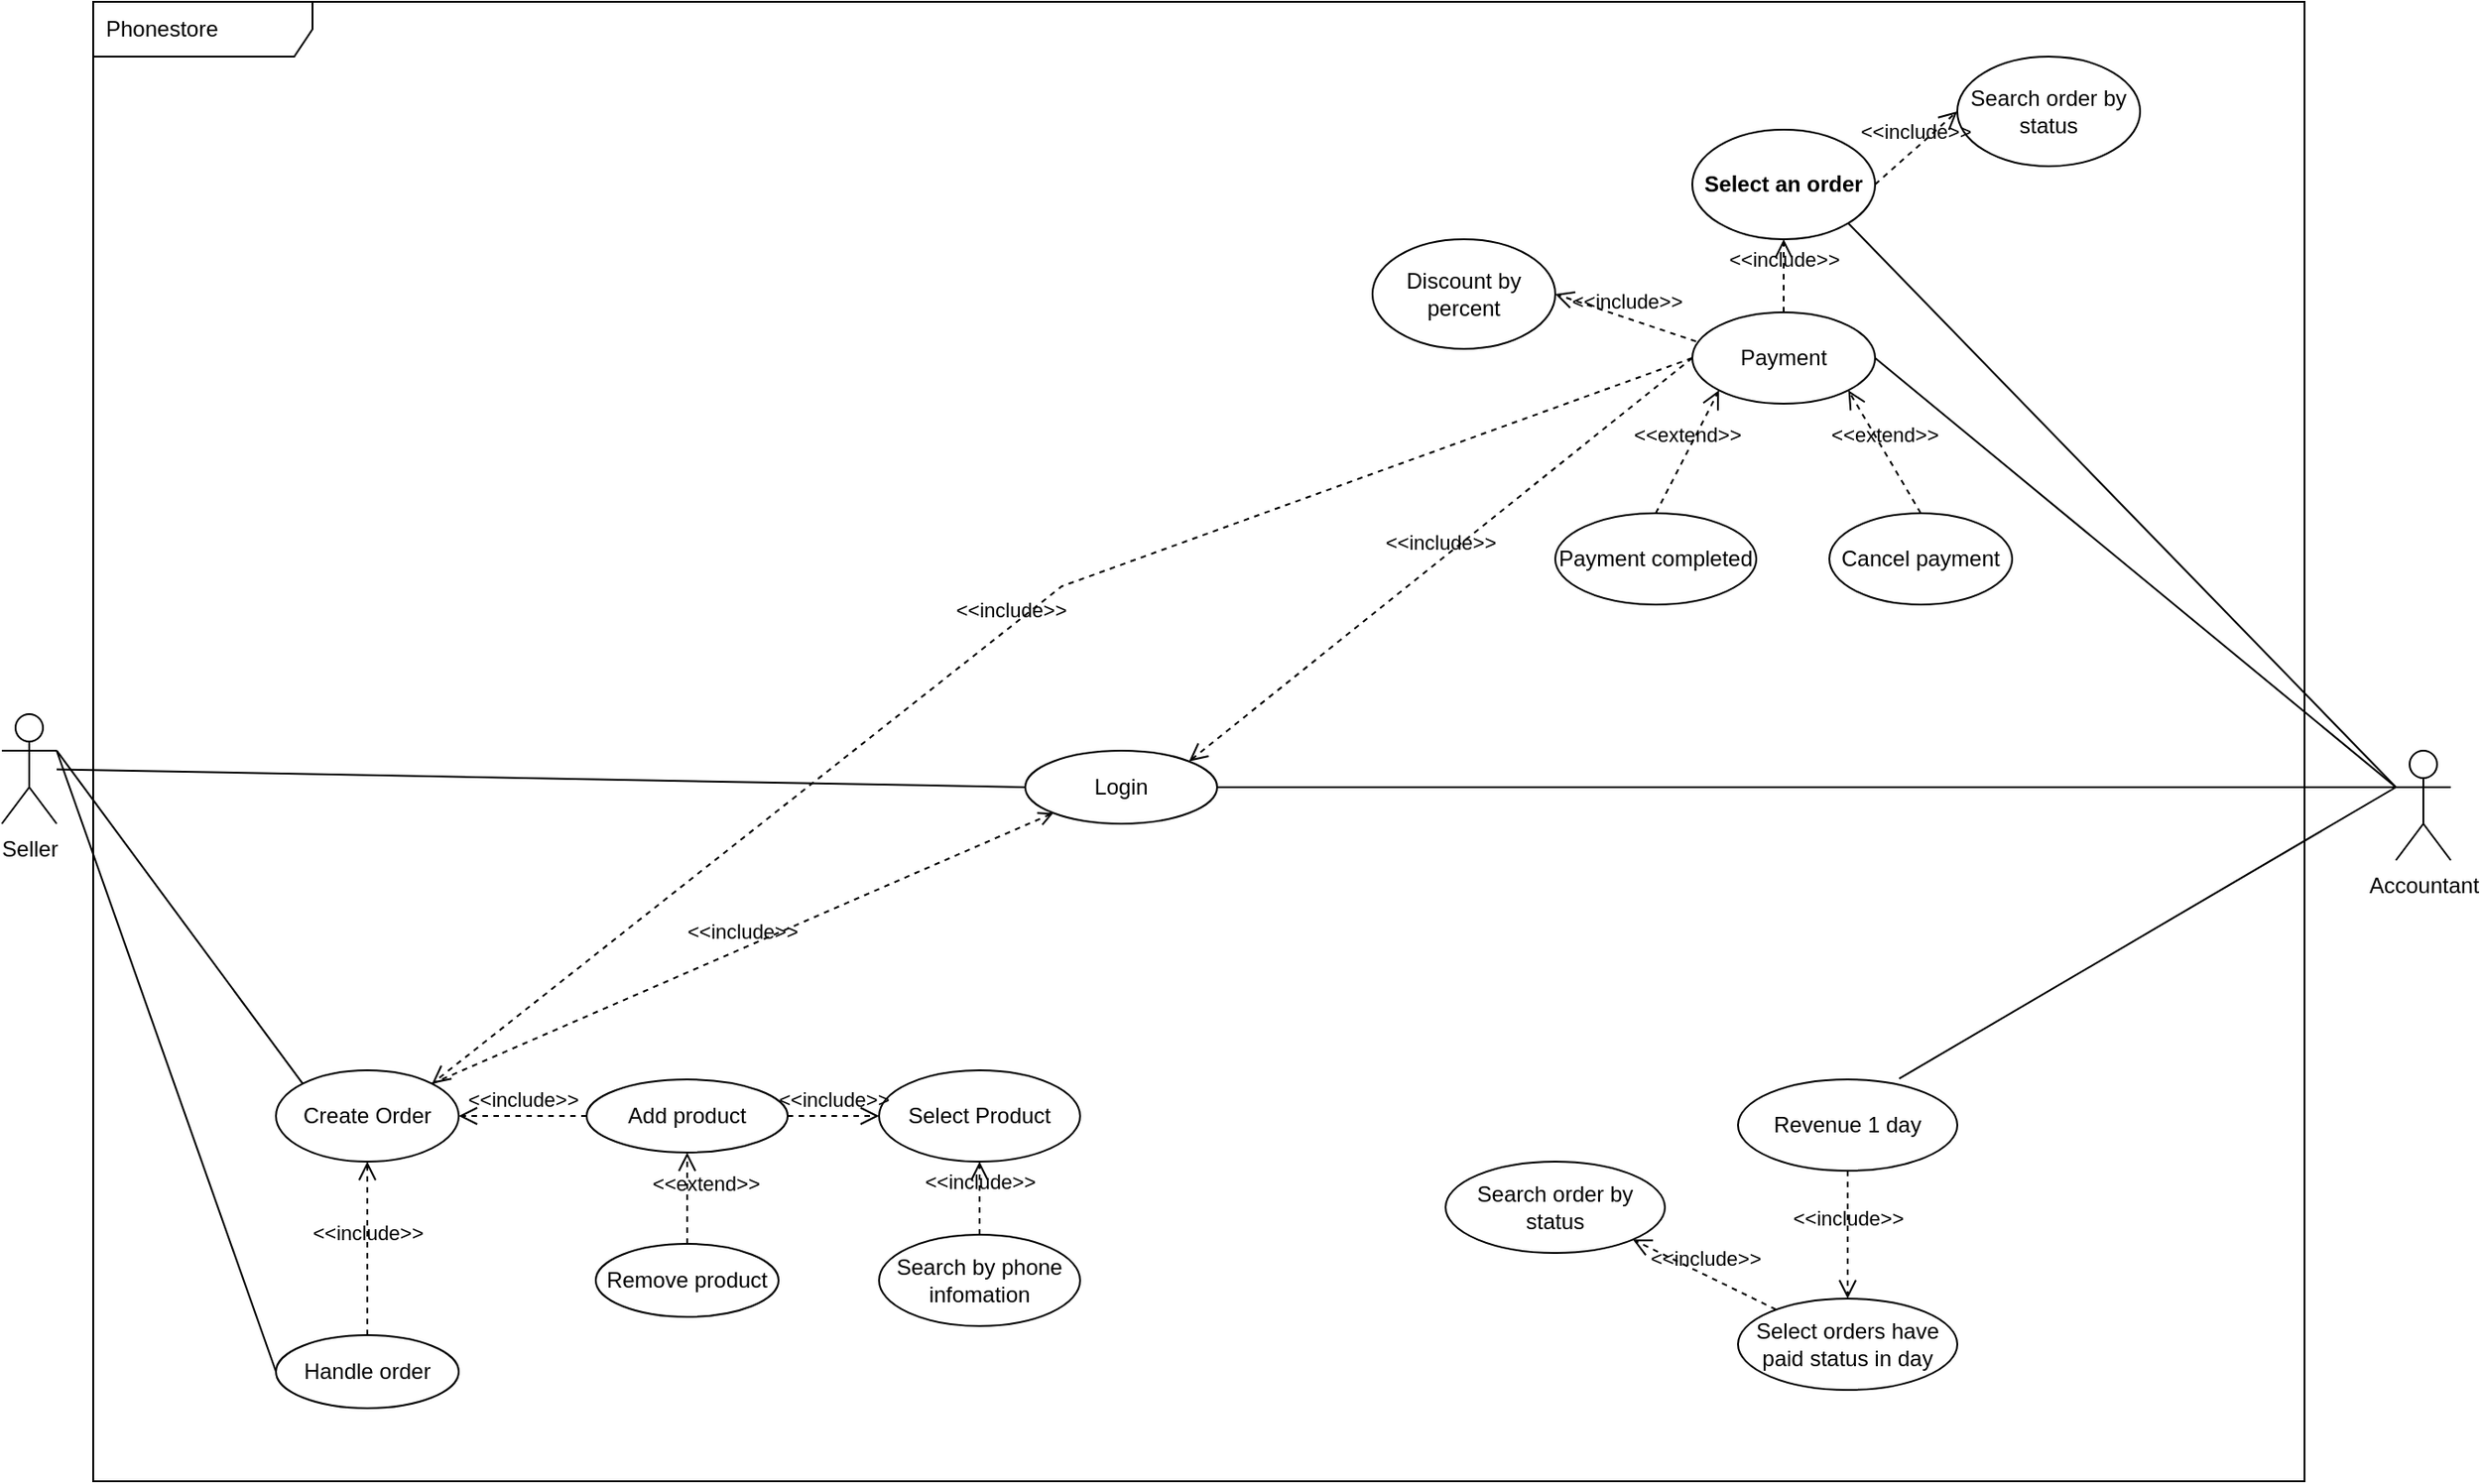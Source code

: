 <mxfile pages="5">
    <diagram id="plzzUm9Q1-YNLyNBZAM-" name="UseCase">
        <mxGraphModel dx="2068" dy="636" grid="1" gridSize="10" guides="1" tooltips="1" connect="1" arrows="1" fold="1" page="1" pageScale="1" pageWidth="850" pageHeight="1100" math="0" shadow="0">
            <root>
                <mxCell id="0"/>
                <mxCell id="1" parent="0"/>
                <mxCell id="evYkAqDUSUbGGytnIl_m-107" value="Accountant" style="shape=umlActor;verticalLabelPosition=bottom;verticalAlign=top;html=1;outlineConnect=0;" parent="1" vertex="1">
                    <mxGeometry x="710" y="420" width="30" height="60" as="geometry"/>
                </mxCell>
                <mxCell id="evYkAqDUSUbGGytnIl_m-111" value="Seller" style="shape=umlActor;verticalLabelPosition=bottom;verticalAlign=top;html=1;outlineConnect=0;" parent="1" vertex="1">
                    <mxGeometry x="-600" y="400" width="30" height="60" as="geometry"/>
                </mxCell>
                <mxCell id="evYkAqDUSUbGGytnIl_m-113" value="Login" style="ellipse;whiteSpace=wrap;html=1;" parent="1" vertex="1">
                    <mxGeometry x="-40" y="420" width="105" height="40" as="geometry"/>
                </mxCell>
                <mxCell id="evYkAqDUSUbGGytnIl_m-114" value="Create Order" style="ellipse;whiteSpace=wrap;html=1;" parent="1" vertex="1">
                    <mxGeometry x="-450" y="595" width="100" height="50" as="geometry"/>
                </mxCell>
                <mxCell id="evYkAqDUSUbGGytnIl_m-115" value="Payment" style="ellipse;whiteSpace=wrap;html=1;" parent="1" vertex="1">
                    <mxGeometry x="325" y="180" width="100" height="50" as="geometry"/>
                </mxCell>
                <mxCell id="evYkAqDUSUbGGytnIl_m-116" value="Payment completed" style="ellipse;whiteSpace=wrap;html=1;" parent="1" vertex="1">
                    <mxGeometry x="250" y="290" width="110" height="50" as="geometry"/>
                </mxCell>
                <mxCell id="evYkAqDUSUbGGytnIl_m-117" value="Cancel payment" style="ellipse;whiteSpace=wrap;html=1;" parent="1" vertex="1">
                    <mxGeometry x="400" y="290" width="100" height="50" as="geometry"/>
                </mxCell>
                <mxCell id="evYkAqDUSUbGGytnIl_m-119" style="edgeStyle=orthogonalEdgeStyle;rounded=0;orthogonalLoop=1;jettySize=auto;html=1;exitX=0.5;exitY=1;exitDx=0;exitDy=0;endArrow=none;endFill=0;" parent="1" source="evYkAqDUSUbGGytnIl_m-114" target="evYkAqDUSUbGGytnIl_m-114" edge="1">
                    <mxGeometry relative="1" as="geometry"/>
                </mxCell>
                <mxCell id="evYkAqDUSUbGGytnIl_m-122" value="" style="endArrow=none;html=1;rounded=0;entryX=0;entryY=0.5;entryDx=0;entryDy=0;" parent="1" source="evYkAqDUSUbGGytnIl_m-111" target="evYkAqDUSUbGGytnIl_m-113" edge="1">
                    <mxGeometry width="50" height="50" relative="1" as="geometry">
                        <mxPoint x="-490" y="430" as="sourcePoint"/>
                        <mxPoint x="-340" y="470" as="targetPoint"/>
                    </mxGeometry>
                </mxCell>
                <mxCell id="evYkAqDUSUbGGytnIl_m-123" value="" style="endArrow=none;html=1;rounded=0;exitX=1;exitY=0.333;exitDx=0;exitDy=0;exitPerimeter=0;entryX=0;entryY=0;entryDx=0;entryDy=0;" parent="1" source="evYkAqDUSUbGGytnIl_m-111" target="evYkAqDUSUbGGytnIl_m-114" edge="1">
                    <mxGeometry width="50" height="50" relative="1" as="geometry">
                        <mxPoint x="-390" y="520" as="sourcePoint"/>
                        <mxPoint x="-340" y="470" as="targetPoint"/>
                    </mxGeometry>
                </mxCell>
                <mxCell id="evYkAqDUSUbGGytnIl_m-124" value="" style="endArrow=none;html=1;rounded=0;entryX=0;entryY=0.333;entryDx=0;entryDy=0;entryPerimeter=0;exitX=1;exitY=0.5;exitDx=0;exitDy=0;" parent="1" source="evYkAqDUSUbGGytnIl_m-115" target="evYkAqDUSUbGGytnIl_m-107" edge="1">
                    <mxGeometry width="50" height="50" relative="1" as="geometry">
                        <mxPoint x="-270" y="520" as="sourcePoint"/>
                        <mxPoint x="-220" y="470" as="targetPoint"/>
                    </mxGeometry>
                </mxCell>
                <mxCell id="evYkAqDUSUbGGytnIl_m-125" value="&amp;lt;&amp;lt;extend&amp;gt;&amp;gt;" style="endArrow=open;startArrow=none;endFill=0;startFill=0;endSize=8;html=1;verticalAlign=bottom;dashed=1;labelBackgroundColor=none;rounded=0;entryX=0;entryY=1;entryDx=0;entryDy=0;exitX=0.5;exitY=0;exitDx=0;exitDy=0;" parent="1" source="evYkAqDUSUbGGytnIl_m-116" target="evYkAqDUSUbGGytnIl_m-115" edge="1">
                    <mxGeometry width="160" relative="1" as="geometry">
                        <mxPoint x="-230" y="480" as="sourcePoint"/>
                        <mxPoint x="-70" y="480" as="targetPoint"/>
                    </mxGeometry>
                </mxCell>
                <mxCell id="evYkAqDUSUbGGytnIl_m-127" value="&amp;lt;&amp;lt;extend&amp;gt;&amp;gt;" style="endArrow=open;startArrow=none;endFill=0;startFill=0;endSize=8;html=1;verticalAlign=bottom;dashed=1;labelBackgroundColor=none;rounded=0;entryX=1;entryY=1;entryDx=0;entryDy=0;exitX=0.5;exitY=0;exitDx=0;exitDy=0;" parent="1" source="evYkAqDUSUbGGytnIl_m-117" target="evYkAqDUSUbGGytnIl_m-115" edge="1">
                    <mxGeometry width="160" relative="1" as="geometry">
                        <mxPoint x="-230" y="480" as="sourcePoint"/>
                        <mxPoint x="-70" y="480" as="targetPoint"/>
                    </mxGeometry>
                </mxCell>
                <mxCell id="evYkAqDUSUbGGytnIl_m-132" value="Add product" style="ellipse;whiteSpace=wrap;html=1;" parent="1" vertex="1">
                    <mxGeometry x="-280" y="600" width="110" height="40" as="geometry"/>
                </mxCell>
                <mxCell id="evYkAqDUSUbGGytnIl_m-133" value="&amp;lt;&amp;lt;include&amp;gt;&amp;gt;" style="endArrow=open;startArrow=none;endFill=0;startFill=0;endSize=8;html=1;verticalAlign=bottom;dashed=1;labelBackgroundColor=none;rounded=0;exitX=0;exitY=0.5;exitDx=0;exitDy=0;" parent="1" source="evYkAqDUSUbGGytnIl_m-132" target="evYkAqDUSUbGGytnIl_m-114" edge="1">
                    <mxGeometry width="160" relative="1" as="geometry">
                        <mxPoint x="-410" y="640" as="sourcePoint"/>
                        <mxPoint x="-360" y="675" as="targetPoint"/>
                    </mxGeometry>
                </mxCell>
                <mxCell id="evYkAqDUSUbGGytnIl_m-134" value="Remove product" style="ellipse;whiteSpace=wrap;html=1;" parent="1" vertex="1">
                    <mxGeometry x="-275" y="690" width="100" height="40" as="geometry"/>
                </mxCell>
                <mxCell id="evYkAqDUSUbGGytnIl_m-135" value="&amp;lt;&amp;lt;extend&amp;gt;&amp;gt;" style="endArrow=open;startArrow=none;endFill=0;startFill=0;endSize=8;html=1;verticalAlign=bottom;dashed=1;labelBackgroundColor=none;rounded=0;exitX=0.5;exitY=0;exitDx=0;exitDy=0;entryX=0.5;entryY=1;entryDx=0;entryDy=0;" parent="1" source="evYkAqDUSUbGGytnIl_m-134" target="evYkAqDUSUbGGytnIl_m-132" edge="1">
                    <mxGeometry x="-0.043" y="-10" width="160" relative="1" as="geometry">
                        <mxPoint x="-280" y="740" as="sourcePoint"/>
                        <mxPoint x="-90" y="700" as="targetPoint"/>
                        <mxPoint as="offset"/>
                    </mxGeometry>
                </mxCell>
                <mxCell id="evYkAqDUSUbGGytnIl_m-136" value="" style="endArrow=none;html=1;rounded=0;entryX=0;entryY=0.333;entryDx=0;entryDy=0;entryPerimeter=0;exitX=1;exitY=0.5;exitDx=0;exitDy=0;" parent="1" source="evYkAqDUSUbGGytnIl_m-113" target="evYkAqDUSUbGGytnIl_m-107" edge="1">
                    <mxGeometry width="50" height="50" relative="1" as="geometry">
                        <mxPoint x="-220" y="420" as="sourcePoint"/>
                        <mxPoint x="-170" y="370" as="targetPoint"/>
                    </mxGeometry>
                </mxCell>
                <mxCell id="evYkAqDUSUbGGytnIl_m-137" value="&amp;lt;&amp;lt;include&amp;gt;&amp;gt;" style="html=1;verticalAlign=bottom;labelBackgroundColor=none;endArrow=open;endFill=0;dashed=1;rounded=0;entryX=0;entryY=1;entryDx=0;entryDy=0;exitX=1;exitY=0;exitDx=0;exitDy=0;" parent="1" source="evYkAqDUSUbGGytnIl_m-114" target="evYkAqDUSUbGGytnIl_m-113" edge="1">
                    <mxGeometry width="160" relative="1" as="geometry">
                        <mxPoint x="-300" y="390" as="sourcePoint"/>
                        <mxPoint x="-140" y="390" as="targetPoint"/>
                    </mxGeometry>
                </mxCell>
                <mxCell id="evYkAqDUSUbGGytnIl_m-138" value="&amp;lt;&amp;lt;include&amp;gt;&amp;gt;" style="endArrow=open;startArrow=none;endFill=0;startFill=0;endSize=8;html=1;verticalAlign=bottom;dashed=1;labelBackgroundColor=none;rounded=0;exitX=0;exitY=0.5;exitDx=0;exitDy=0;entryX=1;entryY=0;entryDx=0;entryDy=0;" parent="1" source="evYkAqDUSUbGGytnIl_m-115" target="evYkAqDUSUbGGytnIl_m-113" edge="1">
                    <mxGeometry width="160" relative="1" as="geometry">
                        <mxPoint x="-300" y="390" as="sourcePoint"/>
                        <mxPoint x="-140" y="390" as="targetPoint"/>
                    </mxGeometry>
                </mxCell>
                <mxCell id="evYkAqDUSUbGGytnIl_m-139" value="Handle order" style="ellipse;whiteSpace=wrap;html=1;" parent="1" vertex="1">
                    <mxGeometry x="-450" y="740" width="100" height="40" as="geometry"/>
                </mxCell>
                <mxCell id="evYkAqDUSUbGGytnIl_m-142" value="&amp;lt;&amp;lt;include&amp;gt;&amp;gt;" style="endArrow=open;startArrow=none;endFill=0;startFill=0;endSize=8;html=1;verticalAlign=bottom;dashed=1;labelBackgroundColor=none;rounded=0;" parent="1" source="evYkAqDUSUbGGytnIl_m-139" target="evYkAqDUSUbGGytnIl_m-114" edge="1">
                    <mxGeometry width="160" relative="1" as="geometry">
                        <mxPoint x="-380.0" y="750.0" as="sourcePoint"/>
                        <mxPoint x="-380.0" y="480" as="targetPoint"/>
                    </mxGeometry>
                </mxCell>
                <mxCell id="evYkAqDUSUbGGytnIl_m-144" value="" style="endArrow=none;html=1;rounded=0;exitX=1;exitY=0.333;exitDx=0;exitDy=0;exitPerimeter=0;entryX=0;entryY=0.5;entryDx=0;entryDy=0;" parent="1" source="evYkAqDUSUbGGytnIl_m-111" target="evYkAqDUSUbGGytnIl_m-139" edge="1">
                    <mxGeometry width="50" height="50" relative="1" as="geometry">
                        <mxPoint x="-480.0" y="440" as="sourcePoint"/>
                        <mxPoint x="-335.355" y="617.322" as="targetPoint"/>
                    </mxGeometry>
                </mxCell>
                <mxCell id="gO_4bIIhswA1FDXIDrsf-1" value="Select an order" style="ellipse;whiteSpace=wrap;html=1;fontStyle=1" parent="1" vertex="1">
                    <mxGeometry x="325" y="80" width="100" height="60" as="geometry"/>
                </mxCell>
                <mxCell id="gO_4bIIhswA1FDXIDrsf-2" value="" style="endArrow=none;html=1;rounded=0;exitX=1;exitY=1;exitDx=0;exitDy=0;entryX=0;entryY=0.333;entryDx=0;entryDy=0;entryPerimeter=0;" parent="1" source="gO_4bIIhswA1FDXIDrsf-1" target="evYkAqDUSUbGGytnIl_m-107" edge="1">
                    <mxGeometry width="50" height="50" relative="1" as="geometry">
                        <mxPoint x="120" y="365" as="sourcePoint"/>
                        <mxPoint x="260" y="440" as="targetPoint"/>
                    </mxGeometry>
                </mxCell>
                <mxCell id="gO_4bIIhswA1FDXIDrsf-3" value="&amp;lt;&amp;lt;include&amp;gt;&amp;gt;" style="endArrow=open;startArrow=none;endFill=0;startFill=0;endSize=8;html=1;verticalAlign=bottom;dashed=1;labelBackgroundColor=none;rounded=0;entryX=0.5;entryY=1;entryDx=0;entryDy=0;" parent="1" source="evYkAqDUSUbGGytnIl_m-115" target="gO_4bIIhswA1FDXIDrsf-1" edge="1">
                    <mxGeometry width="160" relative="1" as="geometry">
                        <mxPoint x="120" y="215" as="sourcePoint"/>
                        <mxPoint x="16.65" y="270.48" as="targetPoint"/>
                    </mxGeometry>
                </mxCell>
                <mxCell id="eRvsgI1rMTiTV7d8JcqV-6" value="" style="endArrow=none;html=1;rounded=0;exitX=0.735;exitY=-0.008;exitDx=0;exitDy=0;exitPerimeter=0;" parent="1" source="tSVoAQn-lGgbai9ycOR8-14" edge="1">
                    <mxGeometry width="50" height="50" relative="1" as="geometry">
                        <mxPoint x="414.025" y="663.12" as="sourcePoint"/>
                        <mxPoint x="710" y="440" as="targetPoint"/>
                    </mxGeometry>
                </mxCell>
                <mxCell id="tSVoAQn-lGgbai9ycOR8-9" value="Select Product" style="ellipse;whiteSpace=wrap;html=1;" parent="1" vertex="1">
                    <mxGeometry x="-120" y="595" width="110" height="50" as="geometry"/>
                </mxCell>
                <mxCell id="tSVoAQn-lGgbai9ycOR8-10" value="&amp;lt;&amp;lt;include&amp;gt;&amp;gt;" style="endArrow=open;startArrow=none;endFill=0;startFill=0;endSize=8;html=1;verticalAlign=bottom;dashed=1;labelBackgroundColor=none;rounded=0;exitX=1;exitY=0.5;exitDx=0;exitDy=0;" parent="1" source="evYkAqDUSUbGGytnIl_m-132" target="tSVoAQn-lGgbai9ycOR8-9" edge="1">
                    <mxGeometry width="160" relative="1" as="geometry">
                        <mxPoint x="-205" y="520" as="sourcePoint"/>
                        <mxPoint x="-270.188" y="517.166" as="targetPoint"/>
                    </mxGeometry>
                </mxCell>
                <mxCell id="tSVoAQn-lGgbai9ycOR8-13" value="Select orders have paid status in day" style="ellipse;whiteSpace=wrap;html=1;" parent="1" vertex="1">
                    <mxGeometry x="350" y="720" width="120" height="50" as="geometry"/>
                </mxCell>
                <mxCell id="tSVoAQn-lGgbai9ycOR8-14" value="Revenue 1 day" style="ellipse;whiteSpace=wrap;html=1;" parent="1" vertex="1">
                    <mxGeometry x="350" y="600" width="120" height="50" as="geometry"/>
                </mxCell>
                <mxCell id="tSVoAQn-lGgbai9ycOR8-17" value="&amp;lt;&amp;lt;include&amp;gt;&amp;gt;" style="endArrow=open;startArrow=none;endFill=0;startFill=0;endSize=8;html=1;verticalAlign=bottom;dashed=1;labelBackgroundColor=none;rounded=0;exitX=0.5;exitY=1;exitDx=0;exitDy=0;" parent="1" source="tSVoAQn-lGgbai9ycOR8-14" target="tSVoAQn-lGgbai9ycOR8-13" edge="1">
                    <mxGeometry width="160" relative="1" as="geometry">
                        <mxPoint x="-125" y="560" as="sourcePoint"/>
                        <mxPoint x="-75" y="560" as="targetPoint"/>
                    </mxGeometry>
                </mxCell>
                <mxCell id="JqWp0R3jmMWdy8JbDNzn-1" value="Search by phone infomation" style="ellipse;whiteSpace=wrap;html=1;" parent="1" vertex="1">
                    <mxGeometry x="-120" y="685" width="110" height="50" as="geometry"/>
                </mxCell>
                <mxCell id="JqWp0R3jmMWdy8JbDNzn-2" value="&amp;lt;&amp;lt;include&amp;gt;&amp;gt;" style="endArrow=open;startArrow=none;endFill=0;startFill=0;endSize=8;html=1;verticalAlign=bottom;dashed=1;labelBackgroundColor=none;rounded=0;entryX=0.5;entryY=1;entryDx=0;entryDy=0;exitX=0.5;exitY=0;exitDx=0;exitDy=0;" parent="1" source="JqWp0R3jmMWdy8JbDNzn-1" target="tSVoAQn-lGgbai9ycOR8-9" edge="1">
                    <mxGeometry width="160" relative="1" as="geometry">
                        <mxPoint x="-390.0" y="750" as="sourcePoint"/>
                        <mxPoint x="-390.0" y="655" as="targetPoint"/>
                    </mxGeometry>
                </mxCell>
                <mxCell id="JqWp0R3jmMWdy8JbDNzn-3" value="Discount by percent" style="ellipse;whiteSpace=wrap;html=1;" parent="1" vertex="1">
                    <mxGeometry x="150" y="140" width="100" height="60" as="geometry"/>
                </mxCell>
                <mxCell id="JqWp0R3jmMWdy8JbDNzn-4" value="&amp;lt;&amp;lt;include&amp;gt;&amp;gt;" style="endArrow=open;startArrow=none;endFill=0;startFill=0;endSize=8;html=1;verticalAlign=bottom;dashed=1;labelBackgroundColor=none;rounded=0;entryX=1;entryY=0.5;entryDx=0;entryDy=0;exitX=0.021;exitY=0.319;exitDx=0;exitDy=0;exitPerimeter=0;" parent="1" source="evYkAqDUSUbGGytnIl_m-115" target="JqWp0R3jmMWdy8JbDNzn-3" edge="1">
                    <mxGeometry width="160" relative="1" as="geometry">
                        <mxPoint x="385" y="190" as="sourcePoint"/>
                        <mxPoint x="385" y="150" as="targetPoint"/>
                    </mxGeometry>
                </mxCell>
                <mxCell id="y3XF-FJHsTXpcdgW195x-1" value="Search order by status" style="ellipse;whiteSpace=wrap;html=1;" parent="1" vertex="1">
                    <mxGeometry x="470" y="40" width="100" height="60" as="geometry"/>
                </mxCell>
                <mxCell id="y3XF-FJHsTXpcdgW195x-2" value="&amp;lt;&amp;lt;include&amp;gt;&amp;gt;" style="endArrow=open;startArrow=none;endFill=0;startFill=0;endSize=8;html=1;verticalAlign=bottom;dashed=1;labelBackgroundColor=none;rounded=0;entryX=0;entryY=0.5;entryDx=0;entryDy=0;exitX=1;exitY=0.5;exitDx=0;exitDy=0;" parent="1" source="gO_4bIIhswA1FDXIDrsf-1" target="y3XF-FJHsTXpcdgW195x-1" edge="1">
                    <mxGeometry width="160" relative="1" as="geometry">
                        <mxPoint x="385" y="190" as="sourcePoint"/>
                        <mxPoint x="385" y="150" as="targetPoint"/>
                    </mxGeometry>
                </mxCell>
                <mxCell id="y3XF-FJHsTXpcdgW195x-3" value="Search order by status" style="ellipse;whiteSpace=wrap;html=1;" parent="1" vertex="1">
                    <mxGeometry x="190" y="645" width="120" height="50" as="geometry"/>
                </mxCell>
                <mxCell id="y3XF-FJHsTXpcdgW195x-4" value="&amp;lt;&amp;lt;include&amp;gt;&amp;gt;" style="endArrow=open;startArrow=none;endFill=0;startFill=0;endSize=8;html=1;verticalAlign=bottom;dashed=1;labelBackgroundColor=none;rounded=0;entryX=1;entryY=1;entryDx=0;entryDy=0;" parent="1" source="tSVoAQn-lGgbai9ycOR8-13" target="y3XF-FJHsTXpcdgW195x-3" edge="1">
                    <mxGeometry width="160" relative="1" as="geometry">
                        <mxPoint x="420" y="660" as="sourcePoint"/>
                        <mxPoint x="420" y="730" as="targetPoint"/>
                    </mxGeometry>
                </mxCell>
                <mxCell id="y3XF-FJHsTXpcdgW195x-5" value="" style="endArrow=none;startArrow=none;endFill=0;startFill=0;endSize=8;html=1;verticalAlign=bottom;dashed=1;labelBackgroundColor=none;rounded=0;exitX=0;exitY=0.5;exitDx=0;exitDy=0;entryX=1;entryY=0.5;entryDx=0;entryDy=0;" parent="1" source="evYkAqDUSUbGGytnIl_m-132" target="evYkAqDUSUbGGytnIl_m-114" edge="1">
                    <mxGeometry width="160" relative="1" as="geometry">
                        <mxPoint x="-280" y="620" as="sourcePoint"/>
                        <mxPoint x="-350.0" y="620" as="targetPoint"/>
                    </mxGeometry>
                </mxCell>
                <mxCell id="evYkAqDUSUbGGytnIl_m-112" value="Phonestore" style="shape=umlFrame;whiteSpace=wrap;html=1;width=120;height=30;boundedLbl=1;verticalAlign=middle;align=left;spacingLeft=5;" parent="1" vertex="1">
                    <mxGeometry x="-550" y="10" width="1210" height="810" as="geometry"/>
                </mxCell>
                <mxCell id="y3XF-FJHsTXpcdgW195x-6" value="&amp;lt;&amp;lt;include&amp;gt;&amp;gt;" style="endArrow=open;startArrow=none;endFill=0;startFill=0;endSize=8;html=1;verticalAlign=bottom;dashed=1;labelBackgroundColor=none;rounded=0;exitX=0;exitY=0.5;exitDx=0;exitDy=0;entryX=1;entryY=0;entryDx=0;entryDy=0;" parent="1" source="evYkAqDUSUbGGytnIl_m-115" target="evYkAqDUSUbGGytnIl_m-114" edge="1">
                    <mxGeometry width="160" relative="1" as="geometry">
                        <mxPoint x="335.0" y="215" as="sourcePoint"/>
                        <mxPoint x="59.238" y="435.713" as="targetPoint"/>
                        <Array as="points">
                            <mxPoint x="-20" y="330"/>
                        </Array>
                    </mxGeometry>
                </mxCell>
            </root>
        </mxGraphModel>
    </diagram>
    <diagram id="g4R_9UVsEIdJczepRnOr" name="Activity Diagram">
        <mxGraphModel dx="6260" dy="3820" grid="1" gridSize="10" guides="1" tooltips="1" connect="1" arrows="1" fold="1" page="1" pageScale="1" pageWidth="1100" pageHeight="850" background="none" math="0" shadow="0">
            <root>
                <mxCell id="0"/>
                <mxCell id="1" parent="0"/>
                <mxCell id="bddKd5dNdxHoh8bnjm24-1" value="" style="ellipse;html=1;shape=startState;fillColor=#000000;strokeColor=#ff0000;" parent="1" vertex="1">
                    <mxGeometry x="1601" y="67" width="30" height="30" as="geometry"/>
                </mxCell>
                <mxCell id="bddKd5dNdxHoh8bnjm24-2" value="" style="edgeStyle=orthogonalEdgeStyle;html=1;verticalAlign=bottom;endArrow=open;endSize=8;strokeColor=#ff0000;" parent="1" source="bddKd5dNdxHoh8bnjm24-1" edge="1">
                    <mxGeometry relative="1" as="geometry">
                        <mxPoint x="1616" y="157" as="targetPoint"/>
                    </mxGeometry>
                </mxCell>
                <mxCell id="bddKd5dNdxHoh8bnjm24-3" style="edgeStyle=none;html=1;exitX=0.5;exitY=1;exitDx=0;exitDy=0;entryX=0.5;entryY=0;entryDx=0;entryDy=0;" parent="1" source="bddKd5dNdxHoh8bnjm24-4" target="bddKd5dNdxHoh8bnjm24-5" edge="1">
                    <mxGeometry relative="1" as="geometry">
                        <mxPoint x="1616" y="229" as="targetPoint"/>
                    </mxGeometry>
                </mxCell>
                <mxCell id="bddKd5dNdxHoh8bnjm24-4" value="Input username and password" style="rounded=1;whiteSpace=wrap;html=1;arcSize=40;fontColor=#000000;fillColor=#ffffc0;strokeColor=#ff0000;" parent="1" vertex="1">
                    <mxGeometry x="1556" y="157" width="120" height="40" as="geometry"/>
                </mxCell>
                <mxCell id="_Dvnie39_-w9bEtWqzS5-70" style="edgeStyle=none;html=1;exitX=0;exitY=0.5;exitDx=0;exitDy=0;entryX=0.5;entryY=1;entryDx=0;entryDy=0;endArrow=classic;endFill=1;" parent="1" source="bddKd5dNdxHoh8bnjm24-5" target="bddKd5dNdxHoh8bnjm24-9" edge="1">
                    <mxGeometry relative="1" as="geometry">
                        <Array as="points">
                            <mxPoint x="1451" y="310"/>
                        </Array>
                    </mxGeometry>
                </mxCell>
                <mxCell id="bddKd5dNdxHoh8bnjm24-5" value="" style="rhombus;whiteSpace=wrap;html=1;fillColor=#ffffc0;strokeColor=#ff0000;" parent="1" vertex="1">
                    <mxGeometry x="1576" y="290" width="80" height="40" as="geometry"/>
                </mxCell>
                <mxCell id="bddKd5dNdxHoh8bnjm24-9" value="" style="rhombus;whiteSpace=wrap;html=1;fillColor=#ffffc0;strokeColor=#ff0000;" parent="1" vertex="1">
                    <mxGeometry x="1411" y="157" width="80" height="40" as="geometry"/>
                </mxCell>
                <mxCell id="bddKd5dNdxHoh8bnjm24-10" value="[Login again]" style="edgeStyle=orthogonalEdgeStyle;html=1;align=left;verticalAlign=bottom;endArrow=classic;endSize=8;strokeColor=#000000;entryX=0;entryY=0.5;entryDx=0;entryDy=0;endFill=1;" parent="1" source="bddKd5dNdxHoh8bnjm24-9" edge="1">
                    <mxGeometry x="-1" relative="1" as="geometry">
                        <mxPoint x="1556" y="177" as="targetPoint"/>
                    </mxGeometry>
                </mxCell>
                <mxCell id="bddKd5dNdxHoh8bnjm24-11" value="[exit]" style="edgeStyle=orthogonalEdgeStyle;html=1;align=left;verticalAlign=top;endArrow=classic;endSize=8;strokeColor=#000000;entryX=0.13;entryY=0.6;entryDx=0;entryDy=0;entryPerimeter=0;endFill=1;" parent="1" source="bddKd5dNdxHoh8bnjm24-9" target="bddKd5dNdxHoh8bnjm24-20" edge="1">
                    <mxGeometry x="-0.855" y="-23" relative="1" as="geometry">
                        <mxPoint x="1331" y="691" as="targetPoint"/>
                        <Array as="points">
                            <mxPoint x="1332" y="177"/>
                        </Array>
                        <mxPoint as="offset"/>
                    </mxGeometry>
                </mxCell>
                <mxCell id="bddKd5dNdxHoh8bnjm24-13" value="" style="rhombus;whiteSpace=wrap;html=1;fillColor=#ffffc0;strokeColor=#ff0000;" parent="1" vertex="1">
                    <mxGeometry x="1576" y="434" width="80" height="40" as="geometry"/>
                </mxCell>
                <mxCell id="bddKd5dNdxHoh8bnjm24-14" value="[Account is seller]" style="edgeStyle=orthogonalEdgeStyle;html=1;align=left;verticalAlign=bottom;endArrow=classic;endSize=8;strokeColor=#000000;endFill=1;" parent="1" source="bddKd5dNdxHoh8bnjm24-13" edge="1">
                    <mxGeometry x="-1" relative="1" as="geometry">
                        <mxPoint x="1716" y="543" as="targetPoint"/>
                    </mxGeometry>
                </mxCell>
                <mxCell id="bddKd5dNdxHoh8bnjm24-15" value="[Account is accountant]" style="edgeStyle=orthogonalEdgeStyle;html=1;align=left;verticalAlign=top;endArrow=classic;endSize=8;strokeColor=#000000;endFill=1;" parent="1" source="bddKd5dNdxHoh8bnjm24-13" edge="1">
                    <mxGeometry x="-0.161" y="-43" relative="1" as="geometry">
                        <mxPoint x="1506" y="543" as="targetPoint"/>
                        <mxPoint x="-35" y="17" as="offset"/>
                    </mxGeometry>
                </mxCell>
                <mxCell id="bddKd5dNdxHoh8bnjm24-16" value="Show Accountant menu" style="rounded=1;whiteSpace=wrap;html=1;arcSize=40;fontColor=#000000;fillColor=#ffffc0;strokeColor=#ff0000;" parent="1" vertex="1">
                    <mxGeometry x="1446" y="543" width="120" height="40" as="geometry"/>
                </mxCell>
                <mxCell id="bddKd5dNdxHoh8bnjm24-17" value="" style="edgeStyle=orthogonalEdgeStyle;html=1;verticalAlign=bottom;endArrow=classic;endSize=8;strokeColor=#000000;entryX=0.381;entryY=0.66;entryDx=0;entryDy=0;entryPerimeter=0;endFill=1;" parent="1" source="bddKd5dNdxHoh8bnjm24-16" target="bddKd5dNdxHoh8bnjm24-20" edge="1">
                    <mxGeometry relative="1" as="geometry">
                        <mxPoint x="1504.8" y="679" as="targetPoint"/>
                    </mxGeometry>
                </mxCell>
                <mxCell id="bddKd5dNdxHoh8bnjm24-18" value="Show Seller menu" style="rounded=1;whiteSpace=wrap;html=1;arcSize=40;fontColor=#000000;fillColor=#ffffc0;strokeColor=#ff0000;" parent="1" vertex="1">
                    <mxGeometry x="1651" y="543" width="120" height="40" as="geometry"/>
                </mxCell>
                <mxCell id="bddKd5dNdxHoh8bnjm24-19" value="" style="edgeStyle=orthogonalEdgeStyle;html=1;verticalAlign=bottom;endArrow=classic;endSize=8;strokeColor=#000000;entryX=0.673;entryY=0.66;entryDx=0;entryDy=0;entryPerimeter=0;endFill=1;" parent="1" source="bddKd5dNdxHoh8bnjm24-18" target="bddKd5dNdxHoh8bnjm24-20" edge="1">
                    <mxGeometry relative="1" as="geometry">
                        <mxPoint x="1711.3" y="677" as="targetPoint"/>
                    </mxGeometry>
                </mxCell>
                <mxCell id="bddKd5dNdxHoh8bnjm24-20" value="" style="shape=line;html=1;strokeWidth=6;strokeColor=#ff0000;fillColor=none;" parent="1" vertex="1">
                    <mxGeometry x="1240" y="602" width="700" height="10" as="geometry"/>
                </mxCell>
                <mxCell id="bddKd5dNdxHoh8bnjm24-21" value="" style="edgeStyle=orthogonalEdgeStyle;html=1;verticalAlign=bottom;endArrow=open;endSize=8;strokeColor=#ff0000;" parent="1" edge="1">
                    <mxGeometry relative="1" as="geometry">
                        <mxPoint x="1610" y="682" as="targetPoint"/>
                        <mxPoint x="1610" y="612" as="sourcePoint"/>
                    </mxGeometry>
                </mxCell>
                <mxCell id="bddKd5dNdxHoh8bnjm24-22" value="" style="ellipse;html=1;shape=endState;fillColor=#000000;strokeColor=#ff0000;" parent="1" vertex="1">
                    <mxGeometry x="1595" y="680" width="30" height="30" as="geometry"/>
                </mxCell>
                <mxCell id="bddKd5dNdxHoh8bnjm24-23" value="&lt;p style=&quot;margin:0px;margin-top:4px;text-align:center;&quot;&gt;&lt;b&gt;Login&lt;/b&gt;&lt;/p&gt;&lt;hr size=&quot;1&quot;&gt;&lt;div style=&quot;height:2px;&quot;&gt;&lt;/div&gt;" style="verticalAlign=top;align=left;overflow=fill;fontSize=12;fontFamily=Helvetica;html=1;fillColor=none;" parent="1" vertex="1">
                    <mxGeometry x="1155" y="43" width="870" height="693" as="geometry"/>
                </mxCell>
                <mxCell id="nUawC4UDq5o-oAfR9gKg-1" value="" style="ellipse;html=1;shape=startState;fillColor=#000000;strokeColor=#ff0000;" parent="1" vertex="1">
                    <mxGeometry x="875" y="-952" width="30" height="30" as="geometry"/>
                </mxCell>
                <mxCell id="nUawC4UDq5o-oAfR9gKg-2" value="" style="edgeStyle=orthogonalEdgeStyle;html=1;verticalAlign=bottom;endArrow=open;endSize=8;strokeColor=#ff0000;" parent="1" source="nUawC4UDq5o-oAfR9gKg-1" edge="1">
                    <mxGeometry relative="1" as="geometry">
                        <mxPoint x="890.5" y="-900" as="targetPoint"/>
                    </mxGeometry>
                </mxCell>
                <mxCell id="nUawC4UDq5o-oAfR9gKg-3" style="edgeStyle=none;html=1;exitX=0.5;exitY=1;exitDx=0;exitDy=0;entryX=0.5;entryY=0;entryDx=0;entryDy=0;strokeColor=#000000;endArrow=classic;endFill=1;" parent="1" source="nUawC4UDq5o-oAfR9gKg-16" target="nUawC4UDq5o-oAfR9gKg-4" edge="1">
                    <mxGeometry relative="1" as="geometry">
                        <mxPoint x="896.5" y="-671" as="sourcePoint"/>
                    </mxGeometry>
                </mxCell>
                <mxCell id="RIDWpnrClOZ-3P2TYEve-23" style="edgeStyle=none;html=1;exitX=0;exitY=0.5;exitDx=0;exitDy=0;entryX=0;entryY=0.5;entryDx=0;entryDy=0;" parent="1" source="nUawC4UDq5o-oAfR9gKg-4" target="Mhy3hanU2za7BboZaj8k-99" edge="1">
                    <mxGeometry relative="1" as="geometry">
                        <Array as="points">
                            <mxPoint x="730" y="-630"/>
                            <mxPoint x="730" y="-880"/>
                        </Array>
                    </mxGeometry>
                </mxCell>
                <mxCell id="nUawC4UDq5o-oAfR9gKg-4" value="" style="rhombus;whiteSpace=wrap;html=1;fillColor=#ffffc0;strokeColor=#ff0000;" parent="1" vertex="1">
                    <mxGeometry x="851" y="-648" width="80" height="40" as="geometry"/>
                </mxCell>
                <mxCell id="nUawC4UDq5o-oAfR9gKg-6" value="[Valid ID]" style="edgeStyle=orthogonalEdgeStyle;html=1;align=left;verticalAlign=top;endArrow=classic;endSize=8;strokeColor=#000000;endFill=1;entryX=0.5;entryY=0;entryDx=0;entryDy=0;" parent="1" source="nUawC4UDq5o-oAfR9gKg-4" edge="1">
                    <mxGeometry x="-0.903" y="4" relative="1" as="geometry">
                        <mxPoint x="896.5" y="-531" as="targetPoint"/>
                        <mxPoint as="offset"/>
                        <Array as="points">
                            <mxPoint x="897" y="-600"/>
                        </Array>
                    </mxGeometry>
                </mxCell>
                <mxCell id="RIDWpnrClOZ-3P2TYEve-14" style="edgeStyle=none;html=1;exitX=0.5;exitY=1;exitDx=0;exitDy=0;entryX=0.5;entryY=0;entryDx=0;entryDy=0;" parent="1" source="nUawC4UDq5o-oAfR9gKg-7" target="RIDWpnrClOZ-3P2TYEve-13" edge="1">
                    <mxGeometry relative="1" as="geometry"/>
                </mxCell>
                <mxCell id="nUawC4UDq5o-oAfR9gKg-7" value="Show order details" style="rounded=1;whiteSpace=wrap;html=1;arcSize=40;fontColor=#000000;fillColor=#ffffc0;strokeColor=#ff0000;" parent="1" vertex="1">
                    <mxGeometry x="836.5" y="-531" width="120" height="40" as="geometry"/>
                </mxCell>
                <mxCell id="nUawC4UDq5o-oAfR9gKg-9" value="" style="shape=line;html=1;strokeWidth=6;strokeColor=#ff0000;" parent="1" vertex="1">
                    <mxGeometry x="831" y="-333" width="345" height="10" as="geometry"/>
                </mxCell>
                <mxCell id="nUawC4UDq5o-oAfR9gKg-10" value="" style="edgeStyle=orthogonalEdgeStyle;html=1;verticalAlign=bottom;endArrow=open;endSize=8;strokeColor=#ff0000;entryX=0.5;entryY=0;entryDx=0;entryDy=0;" parent="1" source="nUawC4UDq5o-oAfR9gKg-9" target="nUawC4UDq5o-oAfR9gKg-11" edge="1">
                    <mxGeometry relative="1" as="geometry">
                        <mxPoint x="931" y="-303" as="targetPoint"/>
                    </mxGeometry>
                </mxCell>
                <mxCell id="nUawC4UDq5o-oAfR9gKg-11" value="" style="ellipse;html=1;shape=endState;fillColor=#000000;strokeColor=#ff0000;" parent="1" vertex="1">
                    <mxGeometry x="988.5" y="-273" width="30" height="30" as="geometry"/>
                </mxCell>
                <mxCell id="nUawC4UDq5o-oAfR9gKg-14" value="&lt;p style=&quot;margin:0px;margin-top:4px;text-align:center;&quot;&gt;&lt;b&gt;Handle Order&lt;/b&gt;&lt;/p&gt;&lt;hr size=&quot;1&quot;&gt;&lt;div style=&quot;height:2px;&quot;&gt;&lt;/div&gt;" style="verticalAlign=top;align=left;overflow=fill;fontSize=12;fontFamily=Helvetica;html=1;fillColor=none;" parent="1" vertex="1">
                    <mxGeometry x="640" y="-980" width="590" height="763" as="geometry"/>
                </mxCell>
                <mxCell id="nUawC4UDq5o-oAfR9gKg-16" value="choose order by order id" style="rounded=1;whiteSpace=wrap;html=1;arcSize=40;fontColor=#000000;fillColor=#ffffc0;strokeColor=#ff0000;" parent="1" vertex="1">
                    <mxGeometry x="831" y="-720" width="120" height="40" as="geometry"/>
                </mxCell>
                <mxCell id="_Dvnie39_-w9bEtWqzS5-71" value="[incorrect account]" style="text;html=1;align=center;verticalAlign=middle;resizable=0;points=[];autosize=1;strokeColor=none;fillColor=none;" parent="1" vertex="1">
                    <mxGeometry x="1455" y="286" width="116" height="26" as="geometry"/>
                </mxCell>
                <mxCell id="_Dvnie39_-w9bEtWqzS5-74" value="[correct account]" style="edgeStyle=orthogonalEdgeStyle;html=1;align=left;verticalAlign=top;endArrow=classic;endSize=8;strokeColor=#000000;endFill=1;startArrow=none;exitX=0.5;exitY=1;exitDx=0;exitDy=0;entryX=0.5;entryY=0;entryDx=0;entryDy=0;" parent="1" source="bddKd5dNdxHoh8bnjm24-5" target="bddKd5dNdxHoh8bnjm24-13" edge="1">
                    <mxGeometry x="-1" relative="1" as="geometry">
                        <mxPoint x="1616" y="370" as="targetPoint"/>
                        <mxPoint x="1616" y="368" as="sourcePoint"/>
                    </mxGeometry>
                </mxCell>
                <mxCell id="_Dvnie39_-w9bEtWqzS5-80" value="" style="endArrow=none;html=1;rounded=0;align=center;verticalAlign=top;endFill=0;labelBackgroundColor=none;endSize=6;dashed=1;entryX=0;entryY=1;entryDx=0;entryDy=0;exitX=1.027;exitY=0.336;exitDx=0;exitDy=0;exitPerimeter=0;" parent="1" source="RIDWpnrClOZ-3P2TYEve-9" target="bddKd5dNdxHoh8bnjm24-5" edge="1">
                    <mxGeometry relative="1" as="geometry">
                        <mxPoint x="1618" y="332" as="targetPoint"/>
                        <mxPoint x="1530" y="348" as="sourcePoint"/>
                    </mxGeometry>
                </mxCell>
                <mxCell id="_Dvnie39_-w9bEtWqzS5-82" value="" style="ellipse;html=1;shape=startState;fillColor=#000000;strokeColor=#ff0000;" parent="1" vertex="1">
                    <mxGeometry x="2391" y="238" width="30" height="30" as="geometry"/>
                </mxCell>
                <mxCell id="_Dvnie39_-w9bEtWqzS5-83" value="" style="edgeStyle=orthogonalEdgeStyle;html=1;verticalAlign=bottom;endArrow=open;endSize=8;strokeColor=#ff0000;dashed=1;entryX=0.5;entryY=0;entryDx=0;entryDy=0;" parent="1" source="_Dvnie39_-w9bEtWqzS5-82" target="Mhy3hanU2za7BboZaj8k-94" edge="1">
                    <mxGeometry relative="1" as="geometry">
                        <mxPoint x="2406" y="316" as="targetPoint"/>
                    </mxGeometry>
                </mxCell>
                <mxCell id="_Dvnie39_-w9bEtWqzS5-84" value="&lt;p style=&quot;margin:0px;margin-top:4px;text-align:center;&quot;&gt;&lt;b&gt;Revenue in day&lt;/b&gt;&lt;/p&gt;&lt;hr size=&quot;1&quot;&gt;&lt;div style=&quot;height:2px;&quot;&gt;&amp;nbsp;&lt;/div&gt;" style="verticalAlign=top;align=left;overflow=fill;fontSize=12;fontFamily=Helvetica;html=1;fillColor=none;" parent="1" vertex="1">
                    <mxGeometry x="2100" y="159.5" width="680" height="895" as="geometry"/>
                </mxCell>
                <mxCell id="_Dvnie39_-w9bEtWqzS5-104" value="Confirm revenue" style="rounded=1;whiteSpace=wrap;html=1;arcSize=40;fontColor=#000000;fillColor=#ffffc0;strokeColor=#ff0000;" parent="1" vertex="1">
                    <mxGeometry x="2345" y="714.5" width="132" height="49" as="geometry"/>
                </mxCell>
                <mxCell id="_Dvnie39_-w9bEtWqzS5-108" value="" style="edgeStyle=orthogonalEdgeStyle;html=1;verticalAlign=bottom;endArrow=open;endSize=8;strokeColor=#ff0000;exitX=0.5;exitY=1;exitDx=0;exitDy=0;entryX=0.5;entryY=0;entryDx=0;entryDy=0;" parent="1" target="_Dvnie39_-w9bEtWqzS5-111" edge="1">
                    <mxGeometry relative="1" as="geometry">
                        <mxPoint x="2440" y="886" as="targetPoint"/>
                        <mxPoint x="2441" y="898" as="sourcePoint"/>
                    </mxGeometry>
                </mxCell>
                <mxCell id="_Dvnie39_-w9bEtWqzS5-111" value="" style="ellipse;html=1;shape=endState;fillColor=#000000;strokeColor=#ff0000;" parent="1" vertex="1">
                    <mxGeometry x="2426" y="917" width="30" height="30" as="geometry"/>
                </mxCell>
                <mxCell id="_Dvnie39_-w9bEtWqzS5-116" style="edgeStyle=none;html=1;exitX=0.5;exitY=1;exitDx=0;exitDy=0;endArrow=classic;endFill=1;entryX=0.5;entryY=0;entryDx=0;entryDy=0;" parent="1" target="Mhy3hanU2za7BboZaj8k-107" edge="1">
                    <mxGeometry relative="1" as="geometry">
                        <mxPoint x="2406" y="403.5" as="targetPoint"/>
                        <mxPoint x="2406" y="361.5" as="sourcePoint"/>
                    </mxGeometry>
                </mxCell>
                <mxCell id="_Dvnie39_-w9bEtWqzS5-125" style="edgeStyle=none;html=1;exitX=0.5;exitY=1;exitDx=0;exitDy=0;entryX=0.5;entryY=0;entryDx=0;entryDy=0;endArrow=classic;endFill=1;" parent="1" target="_Dvnie39_-w9bEtWqzS5-124" edge="1">
                    <mxGeometry relative="1" as="geometry">
                        <mxPoint x="2411" y="441" as="sourcePoint"/>
                    </mxGeometry>
                </mxCell>
                <mxCell id="_Dvnie39_-w9bEtWqzS5-126" style="edgeStyle=none;html=1;exitX=0.5;exitY=1;exitDx=0;exitDy=0;endArrow=classic;endFill=1;" parent="1" source="_Dvnie39_-w9bEtWqzS5-124" edge="1">
                    <mxGeometry relative="1" as="geometry">
                        <mxPoint x="2411" y="634" as="targetPoint"/>
                        <Array as="points"/>
                    </mxGeometry>
                </mxCell>
                <mxCell id="_Dvnie39_-w9bEtWqzS5-124" value="Calculate revenue by total due of all orders" style="rounded=1;whiteSpace=wrap;html=1;arcSize=40;fontColor=#000000;fillColor=#ffffc0;strokeColor=#ff0000;" parent="1" vertex="1">
                    <mxGeometry x="2327.5" y="515.5" width="167" height="68.5" as="geometry"/>
                </mxCell>
                <mxCell id="CaXkZZTf6lAaBpu9JXS5-1" value="" style="ellipse;html=1;shape=startState;fillColor=#000000;strokeColor=#ff0000;" parent="1" vertex="1">
                    <mxGeometry x="-126.5" y="-1335" width="30" height="30" as="geometry"/>
                </mxCell>
                <mxCell id="CaXkZZTf6lAaBpu9JXS5-2" value="" style="edgeStyle=orthogonalEdgeStyle;html=1;verticalAlign=bottom;endArrow=open;endSize=8;strokeColor=#ff0000;" parent="1" source="CaXkZZTf6lAaBpu9JXS5-1" edge="1">
                    <mxGeometry relative="1" as="geometry">
                        <mxPoint x="-111.0" y="-1283" as="targetPoint"/>
                    </mxGeometry>
                </mxCell>
                <mxCell id="CaXkZZTf6lAaBpu9JXS5-3" style="edgeStyle=none;html=1;exitX=0.5;exitY=1;exitDx=0;exitDy=0;entryX=0.5;entryY=0;entryDx=0;entryDy=0;strokeColor=#000000;endArrow=classic;endFill=1;" parent="1" source="CaXkZZTf6lAaBpu9JXS5-17" target="CaXkZZTf6lAaBpu9JXS5-4" edge="1">
                    <mxGeometry relative="1" as="geometry">
                        <mxPoint x="-102" y="-831" as="sourcePoint"/>
                    </mxGeometry>
                </mxCell>
                <mxCell id="CaXkZZTf6lAaBpu9JXS5-4" value="" style="rhombus;whiteSpace=wrap;html=1;fillColor=#ffffc0;strokeColor=#ff0000;" parent="1" vertex="1">
                    <mxGeometry x="-143.5" y="-808" width="80" height="40" as="geometry"/>
                </mxCell>
                <mxCell id="CaXkZZTf6lAaBpu9JXS5-8" value="" style="edgeStyle=orthogonalEdgeStyle;html=1;verticalAlign=bottom;endArrow=classic;endSize=8;strokeColor=#000000;endFill=1;entryX=0.5;entryY=0;entryDx=0;entryDy=0;exitX=0.5;exitY=1;exitDx=0;exitDy=0;" parent="1" source="CaXkZZTf6lAaBpu9JXS5-4" target="CaXkZZTf6lAaBpu9JXS5-7" edge="1">
                    <mxGeometry relative="1" as="geometry">
                        <mxPoint x="-107" y="-191" as="targetPoint"/>
                        <Array as="points"/>
                    </mxGeometry>
                </mxCell>
                <mxCell id="CaXkZZTf6lAaBpu9JXS5-9" value="" style="shape=line;html=1;strokeWidth=6;strokeColor=#ff0000;" parent="1" vertex="1">
                    <mxGeometry x="-149.5" y="-135" width="345" height="10" as="geometry"/>
                </mxCell>
                <mxCell id="CaXkZZTf6lAaBpu9JXS5-10" value="" style="edgeStyle=orthogonalEdgeStyle;html=1;verticalAlign=bottom;endArrow=open;endSize=8;strokeColor=#ff0000;entryX=0.5;entryY=0;entryDx=0;entryDy=0;" parent="1" source="CaXkZZTf6lAaBpu9JXS5-9" target="CaXkZZTf6lAaBpu9JXS5-11" edge="1">
                    <mxGeometry relative="1" as="geometry">
                        <mxPoint x="-49.5" y="-105" as="targetPoint"/>
                    </mxGeometry>
                </mxCell>
                <mxCell id="CaXkZZTf6lAaBpu9JXS5-11" value="" style="ellipse;html=1;shape=endState;fillColor=#000000;strokeColor=#ff0000;" parent="1" vertex="1">
                    <mxGeometry x="8" y="-61.5" width="30" height="30" as="geometry"/>
                </mxCell>
                <mxCell id="CaXkZZTf6lAaBpu9JXS5-17" value="Choose phone by id" style="rounded=1;whiteSpace=wrap;html=1;arcSize=40;fontColor=#000000;fillColor=#ffffc0;strokeColor=#ff0000;" parent="1" vertex="1">
                    <mxGeometry x="-163.5" y="-880" width="120" height="40" as="geometry"/>
                </mxCell>
                <mxCell id="Mhy3hanU2za7BboZaj8k-2" style="edgeStyle=none;html=1;exitX=0.5;exitY=1;exitDx=0;exitDy=0;entryX=0.5;entryY=0.47;entryDx=0;entryDy=0;entryPerimeter=0;" parent="1" source="CaXkZZTf6lAaBpu9JXS5-19" target="Mhy3hanU2za7BboZaj8k-59" edge="1">
                    <mxGeometry relative="1" as="geometry"/>
                </mxCell>
                <mxCell id="CaXkZZTf6lAaBpu9JXS5-19" value="Search Phone by information" style="rounded=1;whiteSpace=wrap;html=1;arcSize=40;fontColor=#000000;fillColor=#ffffc0;strokeColor=#ff0000;" parent="1" vertex="1">
                    <mxGeometry x="-171.5" y="-1281" width="120" height="40" as="geometry"/>
                </mxCell>
                <mxCell id="Mhy3hanU2za7BboZaj8k-3" style="edgeStyle=none;html=1;exitX=0.5;exitY=1;exitDx=0;exitDy=0;entryX=0.5;entryY=0;entryDx=0;entryDy=0;" parent="1" source="Mhy3hanU2za7BboZaj8k-1" target="CaXkZZTf6lAaBpu9JXS5-17" edge="1">
                    <mxGeometry relative="1" as="geometry"/>
                </mxCell>
                <mxCell id="Mhy3hanU2za7BboZaj8k-4" style="edgeStyle=none;html=1;exitX=1;exitY=0.5;exitDx=0;exitDy=0;entryX=1;entryY=0.5;entryDx=0;entryDy=0;" parent="1" source="Mhy3hanU2za7BboZaj8k-1" target="CaXkZZTf6lAaBpu9JXS5-19" edge="1">
                    <mxGeometry relative="1" as="geometry">
                        <mxPoint x="400" y="-1160" as="targetPoint"/>
                        <Array as="points">
                            <mxPoint x="250" y="-970"/>
                            <mxPoint x="250" y="-1261"/>
                        </Array>
                    </mxGeometry>
                </mxCell>
                <mxCell id="Mhy3hanU2za7BboZaj8k-1" value="" style="rhombus;whiteSpace=wrap;html=1;fillColor=#ffffc0;strokeColor=#ff0000;" parent="1" vertex="1">
                    <mxGeometry x="-144.5" y="-990" width="80" height="40" as="geometry"/>
                </mxCell>
                <mxCell id="Mhy3hanU2za7BboZaj8k-5" value="[Don't have any phone in list]" style="text;html=1;align=center;verticalAlign=middle;resizable=0;points=[];autosize=1;strokeColor=none;fillColor=none;" parent="1" vertex="1">
                    <mxGeometry x="-96.5" y="-1000" width="180" height="30" as="geometry"/>
                </mxCell>
                <mxCell id="Mhy3hanU2za7BboZaj8k-6" value="[have at least one]" style="text;html=1;align=center;verticalAlign=middle;resizable=0;points=[];autosize=1;strokeColor=none;fillColor=none;" parent="1" vertex="1">
                    <mxGeometry x="-112" y="-950" width="120" height="30" as="geometry"/>
                </mxCell>
                <mxCell id="Mhy3hanU2za7BboZaj8k-8" value="" style="endArrow=none;html=1;rounded=0;align=center;verticalAlign=top;endFill=0;labelBackgroundColor=none;endSize=6;dashed=1;entryX=0;entryY=0.5;entryDx=0;entryDy=0;exitX=1.013;exitY=0.391;exitDx=0;exitDy=0;exitPerimeter=0;" parent="1" source="RIDWpnrClOZ-3P2TYEve-4" target="CaXkZZTf6lAaBpu9JXS5-17" edge="1">
                    <mxGeometry relative="1" as="geometry">
                        <mxPoint x="-164.5" y="-1050" as="targetPoint"/>
                        <mxPoint x="-278" y="-831.171" as="sourcePoint"/>
                    </mxGeometry>
                </mxCell>
                <mxCell id="Mhy3hanU2za7BboZaj8k-11" style="edgeStyle=none;html=1;exitX=0.5;exitY=1;exitDx=0;exitDy=0;entryX=0.5;entryY=0;entryDx=0;entryDy=0;" parent="1" source="CaXkZZTf6lAaBpu9JXS5-7" target="Mhy3hanU2za7BboZaj8k-10" edge="1">
                    <mxGeometry relative="1" as="geometry"/>
                </mxCell>
                <mxCell id="CaXkZZTf6lAaBpu9JXS5-7" value="Input phone quantity" style="rounded=1;whiteSpace=wrap;html=1;arcSize=40;fontColor=#000000;fillColor=#ffffc0;strokeColor=#ff0000;" parent="1" vertex="1">
                    <mxGeometry x="-163.5" y="-720" width="120" height="40" as="geometry"/>
                </mxCell>
                <mxCell id="Mhy3hanU2za7BboZaj8k-16" style="edgeStyle=none;html=1;exitX=1;exitY=0.5;exitDx=0;exitDy=0;" parent="1" source="Mhy3hanU2za7BboZaj8k-10" edge="1">
                    <mxGeometry relative="1" as="geometry">
                        <mxPoint x="-63" y="-641" as="targetPoint"/>
                    </mxGeometry>
                </mxCell>
                <mxCell id="Mhy3hanU2za7BboZaj8k-17" style="edgeStyle=none;html=1;exitX=1;exitY=0.5;exitDx=0;exitDy=0;entryX=1;entryY=0.5;entryDx=0;entryDy=0;" parent="1" source="Mhy3hanU2za7BboZaj8k-10" target="Mhy3hanU2za7BboZaj8k-81" edge="1">
                    <mxGeometry relative="1" as="geometry">
                        <mxPoint x="128" y="-820" as="targetPoint"/>
                        <Array as="points">
                            <mxPoint x="98" y="-641"/>
                            <mxPoint x="98" y="-1040"/>
                        </Array>
                    </mxGeometry>
                </mxCell>
                <mxCell id="Mhy3hanU2za7BboZaj8k-19" style="edgeStyle=none;html=1;exitX=0.5;exitY=1;exitDx=0;exitDy=0;" parent="1" source="Mhy3hanU2za7BboZaj8k-10" edge="1">
                    <mxGeometry relative="1" as="geometry">
                        <mxPoint x="-103" y="-500" as="targetPoint"/>
                    </mxGeometry>
                </mxCell>
                <mxCell id="Mhy3hanU2za7BboZaj8k-21" style="edgeStyle=none;html=1;exitX=0;exitY=0.5;exitDx=0;exitDy=0;entryX=0;entryY=0.5;entryDx=0;entryDy=0;" parent="1" source="Mhy3hanU2za7BboZaj8k-10" target="CaXkZZTf6lAaBpu9JXS5-7" edge="1">
                    <mxGeometry relative="1" as="geometry">
                        <Array as="points">
                            <mxPoint x="-232" y="-640"/>
                            <mxPoint x="-232" y="-700"/>
                        </Array>
                    </mxGeometry>
                </mxCell>
                <mxCell id="Mhy3hanU2za7BboZaj8k-10" value="" style="rhombus;whiteSpace=wrap;html=1;fillColor=#ffffc0;strokeColor=#ff0000;" parent="1" vertex="1">
                    <mxGeometry x="-143.5" y="-661" width="80" height="40" as="geometry"/>
                </mxCell>
                <mxCell id="Mhy3hanU2za7BboZaj8k-18" value="[out of stock]" style="text;html=1;align=center;verticalAlign=middle;resizable=0;points=[];autosize=1;strokeColor=none;fillColor=none;" parent="1" vertex="1">
                    <mxGeometry x="-41" y="-670" width="90" height="30" as="geometry"/>
                </mxCell>
                <mxCell id="Mhy3hanU2za7BboZaj8k-22" value="[not enough quantity]" style="text;html=1;align=center;verticalAlign=middle;resizable=0;points=[];autosize=1;strokeColor=none;fillColor=none;" parent="1" vertex="1">
                    <mxGeometry x="-282" y="-640" width="140" height="30" as="geometry"/>
                </mxCell>
                <mxCell id="Mhy3hanU2za7BboZaj8k-23" value="[Valid quantity]" style="text;html=1;align=center;verticalAlign=middle;resizable=0;points=[];autosize=1;strokeColor=none;fillColor=none;" parent="1" vertex="1">
                    <mxGeometry x="-102" y="-597" width="100" height="30" as="geometry"/>
                </mxCell>
                <mxCell id="Mhy3hanU2za7BboZaj8k-26" style="edgeStyle=none;html=1;exitX=0.5;exitY=1;exitDx=0;exitDy=0;entryX=0.5;entryY=0;entryDx=0;entryDy=0;" parent="1" source="Mhy3hanU2za7BboZaj8k-24" target="Mhy3hanU2za7BboZaj8k-25" edge="1">
                    <mxGeometry relative="1" as="geometry"/>
                </mxCell>
                <mxCell id="Mhy3hanU2za7BboZaj8k-24" value="Input Customer Information" style="rounded=1;whiteSpace=wrap;html=1;arcSize=40;fontColor=#000000;fillColor=#ffffc0;strokeColor=#ff0000;" parent="1" vertex="1">
                    <mxGeometry x="-164.5" y="-500" width="120" height="40" as="geometry"/>
                </mxCell>
                <mxCell id="Mhy3hanU2za7BboZaj8k-34" style="edgeStyle=none;html=1;exitX=1;exitY=0.5;exitDx=0;exitDy=0;entryX=1;entryY=0.5;entryDx=0;entryDy=0;" parent="1" source="Mhy3hanU2za7BboZaj8k-25" target="Mhy3hanU2za7BboZaj8k-24" edge="1">
                    <mxGeometry relative="1" as="geometry">
                        <Array as="points">
                            <mxPoint x="102" y="-412"/>
                            <mxPoint x="102" y="-480"/>
                        </Array>
                    </mxGeometry>
                </mxCell>
                <mxCell id="Mhy3hanU2za7BboZaj8k-87" style="edgeStyle=none;html=1;exitX=0.5;exitY=1;exitDx=0;exitDy=0;entryX=0.5;entryY=0;entryDx=0;entryDy=0;endArrow=classic;endFill=1;" parent="1" source="Mhy3hanU2za7BboZaj8k-25" target="Mhy3hanU2za7BboZaj8k-86" edge="1">
                    <mxGeometry relative="1" as="geometry"/>
                </mxCell>
                <mxCell id="Mhy3hanU2za7BboZaj8k-25" value="" style="rhombus;whiteSpace=wrap;html=1;fillColor=#ffffc0;strokeColor=#ff0000;" parent="1" vertex="1">
                    <mxGeometry x="-144.5" y="-432" width="80" height="40" as="geometry"/>
                </mxCell>
                <mxCell id="Mhy3hanU2za7BboZaj8k-30" value="" style="endArrow=none;html=1;rounded=0;align=center;verticalAlign=top;endFill=0;labelBackgroundColor=none;endSize=6;dashed=1;entryX=0.369;entryY=0.817;entryDx=0;entryDy=0;entryPerimeter=0;startArrow=none;exitX=0.996;exitY=0.404;exitDx=0;exitDy=0;exitPerimeter=0;" parent="1" source="RIDWpnrClOZ-3P2TYEve-2" target="Mhy3hanU2za7BboZaj8k-10" edge="1">
                    <mxGeometry relative="1" as="geometry">
                        <mxPoint x="-153.5" y="-850" as="targetPoint"/>
                        <mxPoint x="-197" y="-557" as="sourcePoint"/>
                    </mxGeometry>
                </mxCell>
                <mxCell id="Mhy3hanU2za7BboZaj8k-33" value="" style="endArrow=none;html=1;rounded=0;align=center;verticalAlign=top;endFill=0;labelBackgroundColor=none;endSize=6;dashed=1;entryX=0.06;entryY=0.958;entryDx=0;entryDy=0;entryPerimeter=0;exitX=1.015;exitY=0.472;exitDx=0;exitDy=0;exitPerimeter=0;" parent="1" source="RIDWpnrClOZ-3P2TYEve-3" target="Mhy3hanU2za7BboZaj8k-24" edge="1">
                    <mxGeometry relative="1" as="geometry">
                        <mxPoint x="-197" y="-409" as="targetPoint"/>
                        <mxPoint x="-263.852" y="-399" as="sourcePoint"/>
                    </mxGeometry>
                </mxCell>
                <mxCell id="Mhy3hanU2za7BboZaj8k-35" value="[invalid customer information]" style="text;html=1;align=center;verticalAlign=middle;resizable=0;points=[];autosize=1;strokeColor=none;fillColor=none;" parent="1" vertex="1">
                    <mxGeometry x="-92.5" y="-440" width="180" height="30" as="geometry"/>
                </mxCell>
                <mxCell id="Mhy3hanU2za7BboZaj8k-38" style="edgeStyle=none;html=1;exitX=0.5;exitY=1;exitDx=0;exitDy=0;entryX=0.131;entryY=0.617;entryDx=0;entryDy=0;entryPerimeter=0;" parent="1" source="Mhy3hanU2za7BboZaj8k-36" target="CaXkZZTf6lAaBpu9JXS5-9" edge="1">
                    <mxGeometry relative="1" as="geometry"/>
                </mxCell>
                <mxCell id="Mhy3hanU2za7BboZaj8k-36" value="Confirm order" style="rounded=1;whiteSpace=wrap;html=1;arcSize=40;fontColor=#000000;fillColor=#ffffc0;strokeColor=#ff0000;" parent="1" vertex="1">
                    <mxGeometry x="-164.5" y="-210" width="120" height="40" as="geometry"/>
                </mxCell>
                <mxCell id="Mhy3hanU2za7BboZaj8k-41" value="&lt;span style=&quot;font-size: 11px; text-align: left; background-color: rgb(255, 255, 255);&quot;&gt;[Phone Found]&lt;/span&gt;" style="text;html=1;align=center;verticalAlign=middle;resizable=0;points=[];autosize=1;strokeColor=none;fillColor=none;" parent="1" vertex="1">
                    <mxGeometry x="-112" y="-775" width="100" height="30" as="geometry"/>
                </mxCell>
                <mxCell id="Mhy3hanU2za7BboZaj8k-42" value="[Valid customer information]" style="text;html=1;align=center;verticalAlign=middle;resizable=0;points=[];autosize=1;strokeColor=none;fillColor=none;" parent="1" vertex="1">
                    <mxGeometry x="-96.5" y="-392" width="170" height="30" as="geometry"/>
                </mxCell>
                <mxCell id="Mhy3hanU2za7BboZaj8k-50" style="edgeStyle=none;html=1;exitX=0.5;exitY=1;exitDx=0;exitDy=0;entryX=0.5;entryY=0;entryDx=0;entryDy=0;" parent="1" source="Mhy3hanU2za7BboZaj8k-47" target="nUawC4UDq5o-oAfR9gKg-16" edge="1">
                    <mxGeometry relative="1" as="geometry"/>
                </mxCell>
                <mxCell id="Mhy3hanU2za7BboZaj8k-52" style="edgeStyle=none;html=1;exitX=1;exitY=0.5;exitDx=0;exitDy=0;entryX=0.9;entryY=0.584;entryDx=0;entryDy=0;entryPerimeter=0;" parent="1" source="Mhy3hanU2za7BboZaj8k-47" target="nUawC4UDq5o-oAfR9gKg-9" edge="1">
                    <mxGeometry relative="1" as="geometry">
                        <mxPoint x="1180.0" y="-430" as="targetPoint"/>
                        <Array as="points">
                            <mxPoint x="1140" y="-793"/>
                        </Array>
                    </mxGeometry>
                </mxCell>
                <mxCell id="Mhy3hanU2za7BboZaj8k-47" value="" style="rhombus;whiteSpace=wrap;html=1;fillColor=#ffffc0;strokeColor=#ff0000;" parent="1" vertex="1">
                    <mxGeometry x="851" y="-813" width="80" height="40" as="geometry"/>
                </mxCell>
                <mxCell id="Mhy3hanU2za7BboZaj8k-51" value="[Have at least one]" style="text;html=1;align=center;verticalAlign=middle;resizable=0;points=[];autosize=1;strokeColor=none;fillColor=none;" parent="1" vertex="1">
                    <mxGeometry x="780" y="-780" width="120" height="30" as="geometry"/>
                </mxCell>
                <mxCell id="Mhy3hanU2za7BboZaj8k-53" value="[Don't have any order in list]" style="text;html=1;align=center;verticalAlign=middle;resizable=0;points=[];autosize=1;strokeColor=none;fillColor=none;" parent="1" vertex="1">
                    <mxGeometry x="917.5" y="-822" width="170" height="30" as="geometry"/>
                </mxCell>
                <mxCell id="Mhy3hanU2za7BboZaj8k-55" style="edgeStyle=none;html=1;exitX=0.997;exitY=0.508;exitDx=0;exitDy=0;entryX=0;entryY=1;entryDx=0;entryDy=0;dashed=1;endArrow=none;endFill=0;exitPerimeter=0;" parent="1" source="RIDWpnrClOZ-3P2TYEve-8" target="nUawC4UDq5o-oAfR9gKg-4" edge="1">
                    <mxGeometry relative="1" as="geometry">
                        <mxPoint x="790" y="-560" as="sourcePoint"/>
                    </mxGeometry>
                </mxCell>
                <mxCell id="Mhy3hanU2za7BboZaj8k-59" value="" style="shape=line;html=1;strokeWidth=6;strokeColor=#ff0000;" parent="1" vertex="1">
                    <mxGeometry x="-460" y="-1225" width="700" height="10" as="geometry"/>
                </mxCell>
                <mxCell id="Mhy3hanU2za7BboZaj8k-83" value="" style="edgeStyle=none;html=1;endArrow=classic;endFill=1;" parent="1" source="Mhy3hanU2za7BboZaj8k-60" target="Mhy3hanU2za7BboZaj8k-81" edge="1">
                    <mxGeometry relative="1" as="geometry"/>
                </mxCell>
                <mxCell id="Mhy3hanU2za7BboZaj8k-60" value="" style="shape=line;html=1;strokeWidth=6;strokeColor=#ff0000;" parent="1" vertex="1">
                    <mxGeometry x="-460" y="-1110" width="700" height="10" as="geometry"/>
                </mxCell>
                <mxCell id="Mhy3hanU2za7BboZaj8k-63" style="edgeStyle=none;html=1;exitX=0.5;exitY=0.22;exitDx=0;exitDy=0;entryX=0.5;entryY=0;entryDx=0;entryDy=0;exitPerimeter=0;" parent="1" source="Mhy3hanU2za7BboZaj8k-60" target="Mhy3hanU2za7BboZaj8k-1" edge="1">
                    <mxGeometry relative="1" as="geometry">
                        <mxPoint x="-101.5" y="-1186" as="sourcePoint"/>
                        <mxPoint x="-101.5" y="-1165.3" as="targetPoint"/>
                    </mxGeometry>
                </mxCell>
                <mxCell id="Mhy3hanU2za7BboZaj8k-64" value="Search Phone by Branch" style="rounded=1;whiteSpace=wrap;html=1;arcSize=40;fontColor=#000000;fillColor=#ffffc0;strokeColor=#ff0000;" parent="1" vertex="1">
                    <mxGeometry x="-470" y="-1180" width="120" height="40" as="geometry"/>
                </mxCell>
                <mxCell id="Mhy3hanU2za7BboZaj8k-65" value="Search Phone by Storage memory" style="rounded=1;whiteSpace=wrap;html=1;arcSize=40;fontColor=#000000;fillColor=#ffffc0;strokeColor=#ff0000;" parent="1" vertex="1">
                    <mxGeometry x="-325" y="-1180" width="120" height="40" as="geometry"/>
                </mxCell>
                <mxCell id="Mhy3hanU2za7BboZaj8k-66" value="Search Phone by Simslot" style="rounded=1;whiteSpace=wrap;html=1;arcSize=40;fontColor=#000000;fillColor=#ffffc0;strokeColor=#ff0000;" parent="1" vertex="1">
                    <mxGeometry x="-180" y="-1180" width="120" height="40" as="geometry"/>
                </mxCell>
                <mxCell id="Mhy3hanU2za7BboZaj8k-67" value="Search Phone by Simslot" style="rounded=1;whiteSpace=wrap;html=1;arcSize=40;fontColor=#000000;fillColor=#ffffc0;strokeColor=#ff0000;" parent="1" vertex="1">
                    <mxGeometry x="-36.5" y="-1180" width="120" height="40" as="geometry"/>
                </mxCell>
                <mxCell id="Mhy3hanU2za7BboZaj8k-68" value="Search Phone by Simslot" style="rounded=1;whiteSpace=wrap;html=1;arcSize=40;fontColor=#000000;fillColor=#ffffc0;strokeColor=#ff0000;" parent="1" vertex="1">
                    <mxGeometry x="105.5" y="-1180" width="120" height="40" as="geometry"/>
                </mxCell>
                <mxCell id="Mhy3hanU2za7BboZaj8k-70" style="edgeStyle=none;html=1;exitX=0.5;exitY=0.22;exitDx=0;exitDy=0;entryX=0.5;entryY=0;entryDx=0;entryDy=0;exitPerimeter=0;" parent="1" edge="1">
                    <mxGeometry relative="1" as="geometry">
                        <mxPoint x="-408.75" y="-1140.0" as="sourcePoint"/>
                        <mxPoint x="-411.25" y="-1102.2" as="targetPoint"/>
                    </mxGeometry>
                </mxCell>
                <mxCell id="Mhy3hanU2za7BboZaj8k-71" style="edgeStyle=none;html=1;exitX=0.5;exitY=0.22;exitDx=0;exitDy=0;entryX=0.5;entryY=0;entryDx=0;entryDy=0;exitPerimeter=0;" parent="1" edge="1">
                    <mxGeometry relative="1" as="geometry">
                        <mxPoint x="-263.75" y="-1140.0" as="sourcePoint"/>
                        <mxPoint x="-266.25" y="-1102.2" as="targetPoint"/>
                    </mxGeometry>
                </mxCell>
                <mxCell id="Mhy3hanU2za7BboZaj8k-72" style="edgeStyle=none;html=1;exitX=0.5;exitY=0.22;exitDx=0;exitDy=0;entryX=0.5;entryY=0;entryDx=0;entryDy=0;exitPerimeter=0;" parent="1" edge="1">
                    <mxGeometry relative="1" as="geometry">
                        <mxPoint x="-116.5" y="-1140.0" as="sourcePoint"/>
                        <mxPoint x="-119" y="-1102.2" as="targetPoint"/>
                    </mxGeometry>
                </mxCell>
                <mxCell id="Mhy3hanU2za7BboZaj8k-73" style="edgeStyle=none;html=1;exitX=0.5;exitY=0.22;exitDx=0;exitDy=0;entryX=0.5;entryY=0;entryDx=0;entryDy=0;exitPerimeter=0;" parent="1" edge="1">
                    <mxGeometry relative="1" as="geometry">
                        <mxPoint x="24.75" y="-1140.0" as="sourcePoint"/>
                        <mxPoint x="22.25" y="-1102.2" as="targetPoint"/>
                    </mxGeometry>
                </mxCell>
                <mxCell id="Mhy3hanU2za7BboZaj8k-74" style="edgeStyle=none;html=1;exitX=0.5;exitY=0.22;exitDx=0;exitDy=0;entryX=0.5;entryY=0;entryDx=0;entryDy=0;exitPerimeter=0;" parent="1" edge="1">
                    <mxGeometry relative="1" as="geometry">
                        <mxPoint x="166" y="-1140.0" as="sourcePoint"/>
                        <mxPoint x="163.5" y="-1102.2" as="targetPoint"/>
                    </mxGeometry>
                </mxCell>
                <mxCell id="Mhy3hanU2za7BboZaj8k-75" style="edgeStyle=none;html=1;exitX=0.5;exitY=0.22;exitDx=0;exitDy=0;entryX=0.5;entryY=0;entryDx=0;entryDy=0;exitPerimeter=0;" parent="1" edge="1">
                    <mxGeometry relative="1" as="geometry">
                        <mxPoint x="-407.5" y="-1215.0" as="sourcePoint"/>
                        <mxPoint x="-410" y="-1177.2" as="targetPoint"/>
                    </mxGeometry>
                </mxCell>
                <mxCell id="Mhy3hanU2za7BboZaj8k-76" style="edgeStyle=none;html=1;exitX=0.5;exitY=0.22;exitDx=0;exitDy=0;entryX=0.5;entryY=0;entryDx=0;entryDy=0;exitPerimeter=0;" parent="1" edge="1">
                    <mxGeometry relative="1" as="geometry">
                        <mxPoint x="-263.75" y="-1217.8" as="sourcePoint"/>
                        <mxPoint x="-266.25" y="-1180" as="targetPoint"/>
                    </mxGeometry>
                </mxCell>
                <mxCell id="Mhy3hanU2za7BboZaj8k-77" style="edgeStyle=none;html=1;exitX=0.5;exitY=0.22;exitDx=0;exitDy=0;entryX=0.5;entryY=0;entryDx=0;entryDy=0;exitPerimeter=0;" parent="1" edge="1">
                    <mxGeometry relative="1" as="geometry">
                        <mxPoint x="-108.75" y="-1215.0" as="sourcePoint"/>
                        <mxPoint x="-111.25" y="-1177.2" as="targetPoint"/>
                    </mxGeometry>
                </mxCell>
                <mxCell id="Mhy3hanU2za7BboZaj8k-78" style="edgeStyle=none;html=1;exitX=0.5;exitY=0.22;exitDx=0;exitDy=0;entryX=0.5;entryY=0;entryDx=0;entryDy=0;exitPerimeter=0;" parent="1" edge="1">
                    <mxGeometry relative="1" as="geometry">
                        <mxPoint x="32.5" y="-1217.8" as="sourcePoint"/>
                        <mxPoint x="30" y="-1180" as="targetPoint"/>
                        <Array as="points">
                            <mxPoint x="32.5" y="-1220"/>
                        </Array>
                    </mxGeometry>
                </mxCell>
                <mxCell id="Mhy3hanU2za7BboZaj8k-79" style="edgeStyle=none;html=1;exitX=0.5;exitY=0.22;exitDx=0;exitDy=0;entryX=0.5;entryY=0;entryDx=0;entryDy=0;exitPerimeter=0;" parent="1" edge="1">
                    <mxGeometry relative="1" as="geometry">
                        <mxPoint x="171" y="-1217.8" as="sourcePoint"/>
                        <mxPoint x="168.5" y="-1180" as="targetPoint"/>
                    </mxGeometry>
                </mxCell>
                <mxCell id="Mhy3hanU2za7BboZaj8k-81" value="Show list phone" style="rounded=1;whiteSpace=wrap;html=1;arcSize=40;fontColor=#000000;fillColor=#ffffc0;strokeColor=#ff0000;" parent="1" vertex="1">
                    <mxGeometry x="-170" y="-1060" width="120" height="40" as="geometry"/>
                </mxCell>
                <mxCell id="Mhy3hanU2za7BboZaj8k-82" style="edgeStyle=none;html=1;exitX=0.498;exitY=0.095;exitDx=0;exitDy=0;entryX=0.5;entryY=0;entryDx=0;entryDy=0;exitPerimeter=0;" parent="1" source="Mhy3hanU2za7BboZaj8k-60" edge="1">
                    <mxGeometry relative="1" as="geometry">
                        <mxPoint x="-106" y="-1097.8" as="sourcePoint"/>
                        <mxPoint x="-108.5" y="-1060" as="targetPoint"/>
                    </mxGeometry>
                </mxCell>
                <mxCell id="Mhy3hanU2za7BboZaj8k-43" value="&lt;p style=&quot;margin:0px;margin-top:4px;text-align:center;&quot;&gt;Create order&lt;br&gt;&lt;/p&gt;&lt;hr size=&quot;1&quot;&gt;&lt;div style=&quot;height:2px;&quot;&gt;&lt;/div&gt;" style="verticalAlign=top;align=left;overflow=fill;fontSize=12;fontFamily=Helvetica;html=1;fillColor=none;" parent="1" vertex="1">
                    <mxGeometry x="-550" y="-1380" width="984.87" height="1360" as="geometry"/>
                </mxCell>
                <mxCell id="Mhy3hanU2za7BboZaj8k-88" style="edgeStyle=none;html=1;exitX=0.5;exitY=1;exitDx=0;exitDy=0;entryX=0.5;entryY=0;entryDx=0;entryDy=0;endArrow=classic;endFill=1;startArrow=none;" parent="1" source="Mhy3hanU2za7BboZaj8k-89" target="Mhy3hanU2za7BboZaj8k-36" edge="1">
                    <mxGeometry relative="1" as="geometry"/>
                </mxCell>
                <mxCell id="Mhy3hanU2za7BboZaj8k-86" value="Show this order details" style="rounded=1;whiteSpace=wrap;html=1;arcSize=40;fontColor=#000000;fillColor=#ffffc0;strokeColor=#ff0000;" parent="1" vertex="1">
                    <mxGeometry x="-163.5" y="-344" width="120" height="40" as="geometry"/>
                </mxCell>
                <mxCell id="Mhy3hanU2za7BboZaj8k-90" value="" style="edgeStyle=none;html=1;exitX=0.5;exitY=1;exitDx=0;exitDy=0;entryX=0.5;entryY=0;entryDx=0;entryDy=0;endArrow=none;endFill=1;" parent="1" source="Mhy3hanU2za7BboZaj8k-86" target="Mhy3hanU2za7BboZaj8k-89" edge="1">
                    <mxGeometry relative="1" as="geometry">
                        <mxPoint x="-103.5" y="-304.0" as="sourcePoint"/>
                        <mxPoint x="-104.5" y="-210" as="targetPoint"/>
                    </mxGeometry>
                </mxCell>
                <mxCell id="Mhy3hanU2za7BboZaj8k-91" style="edgeStyle=none;html=1;exitX=1;exitY=0.5;exitDx=0;exitDy=0;entryX=0.75;entryY=0.5;entryDx=0;entryDy=0;entryPerimeter=0;endArrow=classic;endFill=1;" parent="1" source="Mhy3hanU2za7BboZaj8k-89" target="CaXkZZTf6lAaBpu9JXS5-9" edge="1">
                    <mxGeometry relative="1" as="geometry">
                        <Array as="points">
                            <mxPoint x="109" y="-260"/>
                        </Array>
                    </mxGeometry>
                </mxCell>
                <mxCell id="Mhy3hanU2za7BboZaj8k-89" value="" style="rhombus;whiteSpace=wrap;html=1;fillColor=#ffffc0;strokeColor=#ff0000;" parent="1" vertex="1">
                    <mxGeometry x="-143.5" y="-279" width="80" height="40" as="geometry"/>
                </mxCell>
                <mxCell id="Mhy3hanU2za7BboZaj8k-92" value="[Cancel order]" style="text;html=1;align=center;verticalAlign=middle;resizable=0;points=[];autosize=1;strokeColor=none;fillColor=none;" parent="1" vertex="1">
                    <mxGeometry x="-64.5" y="-290" width="100" height="30" as="geometry"/>
                </mxCell>
                <mxCell id="Mhy3hanU2za7BboZaj8k-93" value="[Continue to confirm order]" style="text;html=1;align=center;verticalAlign=middle;resizable=0;points=[];autosize=1;strokeColor=none;fillColor=none;" parent="1" vertex="1">
                    <mxGeometry x="-112" y="-240" width="170" height="30" as="geometry"/>
                </mxCell>
                <mxCell id="Mhy3hanU2za7BboZaj8k-94" value="Show orders have export status in day" style="rounded=1;whiteSpace=wrap;html=1;arcSize=40;fontColor=#000000;fillColor=#ffffc0;strokeColor=#ff0000;" parent="1" vertex="1">
                    <mxGeometry x="2340" y="312" width="132" height="49" as="geometry"/>
                </mxCell>
                <mxCell id="Mhy3hanU2za7BboZaj8k-112" style="edgeStyle=none;html=1;exitX=0.5;exitY=1;exitDx=0;exitDy=0;entryX=0.5;entryY=0;entryDx=0;entryDy=0;endArrow=classic;endFill=1;" parent="1" source="Mhy3hanU2za7BboZaj8k-95" target="_Dvnie39_-w9bEtWqzS5-104" edge="1">
                    <mxGeometry relative="1" as="geometry"/>
                </mxCell>
                <mxCell id="Mhy3hanU2za7BboZaj8k-95" value="Show revenue detail" style="rounded=1;whiteSpace=wrap;html=1;arcSize=40;fontColor=#000000;fillColor=#ffffc0;strokeColor=#ff0000;" parent="1" vertex="1">
                    <mxGeometry x="2345" y="631.5" width="132" height="49" as="geometry"/>
                </mxCell>
                <mxCell id="Mhy3hanU2za7BboZaj8k-96" value="[Phone Not Found]" style="edgeStyle=orthogonalEdgeStyle;html=1;align=left;verticalAlign=bottom;endArrow=classic;endSize=8;strokeColor=#000000;endFill=1;entryX=0;entryY=0.5;entryDx=0;entryDy=0;exitX=0;exitY=0.5;exitDx=0;exitDy=0;" parent="1" source="CaXkZZTf6lAaBpu9JXS5-4" target="Mhy3hanU2za7BboZaj8k-81" edge="1">
                    <mxGeometry x="-0.532" y="-10" relative="1" as="geometry">
                        <mxPoint x="-43.5" y="-860.0" as="targetPoint"/>
                        <mxPoint x="-63.5" y="-788" as="sourcePoint"/>
                        <Array as="points">
                            <mxPoint x="-143" y="-790"/>
                            <mxPoint x="-220" y="-790"/>
                            <mxPoint x="-220" y="-1040"/>
                        </Array>
                        <mxPoint as="offset"/>
                    </mxGeometry>
                </mxCell>
                <mxCell id="Mhy3hanU2za7BboZaj8k-100" style="edgeStyle=none;html=1;exitX=0.5;exitY=1;exitDx=0;exitDy=0;entryX=0.5;entryY=0;entryDx=0;entryDy=0;endArrow=classic;endFill=1;" parent="1" source="Mhy3hanU2za7BboZaj8k-99" target="Mhy3hanU2za7BboZaj8k-47" edge="1">
                    <mxGeometry relative="1" as="geometry">
                        <mxPoint x="891" y="-904" as="targetPoint"/>
                    </mxGeometry>
                </mxCell>
                <mxCell id="Mhy3hanU2za7BboZaj8k-99" value="Show orders by paid status in day" style="rounded=1;whiteSpace=wrap;html=1;arcSize=40;fontColor=#000000;fillColor=#ffffc0;strokeColor=#ff0000;" parent="1" vertex="1">
                    <mxGeometry x="825.5" y="-900" width="129" height="40" as="geometry"/>
                </mxCell>
                <mxCell id="Mhy3hanU2za7BboZaj8k-109" style="edgeStyle=none;html=1;exitX=1;exitY=0.5;exitDx=0;exitDy=0;endArrow=classic;endFill=1;entryX=0.729;entryY=0.562;entryDx=0;entryDy=0;entryPerimeter=0;" parent="1" source="Mhy3hanU2za7BboZaj8k-107" target="Mhy3hanU2za7BboZaj8k-110" edge="1">
                    <mxGeometry relative="1" as="geometry">
                        <mxPoint x="2560" y="935.5" as="targetPoint"/>
                        <Array as="points">
                            <mxPoint x="2558" y="418.5"/>
                        </Array>
                    </mxGeometry>
                </mxCell>
                <mxCell id="Mhy3hanU2za7BboZaj8k-107" value="" style="rhombus;whiteSpace=wrap;html=1;fillColor=#ffffc0;strokeColor=#ff0000;" parent="1" vertex="1">
                    <mxGeometry x="2366" y="398.5" width="80" height="40" as="geometry"/>
                </mxCell>
                <mxCell id="Mhy3hanU2za7BboZaj8k-110" value="" style="shape=line;html=1;strokeWidth=6;strokeColor=#ff0000;fillColor=none;" parent="1" vertex="1">
                    <mxGeometry x="2230" y="888" width="450" height="10" as="geometry"/>
                </mxCell>
                <mxCell id="Mhy3hanU2za7BboZaj8k-111" style="edgeStyle=none;html=1;exitX=0.5;exitY=1;exitDx=0;exitDy=0;endArrow=classic;endFill=1;entryX=0.401;entryY=0.079;entryDx=0;entryDy=0;entryPerimeter=0;" parent="1" target="Mhy3hanU2za7BboZaj8k-110" edge="1">
                    <mxGeometry relative="1" as="geometry">
                        <mxPoint x="2410.33" y="762.5" as="sourcePoint"/>
                        <mxPoint x="2410.33" y="812.5" as="targetPoint"/>
                        <Array as="points"/>
                    </mxGeometry>
                </mxCell>
                <mxCell id="Mhy3hanU2za7BboZaj8k-113" value="[Don't have any order in day]" style="text;html=1;align=center;verticalAlign=middle;resizable=0;points=[];autosize=1;strokeColor=none;fillColor=none;" parent="1" vertex="1">
                    <mxGeometry x="2440" y="382" width="180" height="30" as="geometry"/>
                </mxCell>
                <mxCell id="Mhy3hanU2za7BboZaj8k-114" value="[Have at least one]" style="text;html=1;align=center;verticalAlign=middle;resizable=0;points=[];autosize=1;strokeColor=none;fillColor=none;" parent="1" vertex="1">
                    <mxGeometry x="2290" y="438.5" width="120" height="30" as="geometry"/>
                </mxCell>
                <mxCell id="Mhy3hanU2za7BboZaj8k-118" style="edgeStyle=none;html=1;exitX=0.5;exitY=1;exitDx=0;exitDy=0;endArrow=classic;endFill=1;" parent="1" source="Mhy3hanU2za7BboZaj8k-117" edge="1">
                    <mxGeometry relative="1" as="geometry">
                        <mxPoint x="180" y="-140" as="targetPoint"/>
                    </mxGeometry>
                </mxCell>
                <mxCell id="Mhy3hanU2za7BboZaj8k-117" value="" style="rhombus;whiteSpace=wrap;html=1;fillColor=#ffffc0;strokeColor=#ff0000;" parent="1" vertex="1">
                    <mxGeometry x="145.5" y="-990" width="80" height="40" as="geometry"/>
                </mxCell>
                <mxCell id="Mhy3hanU2za7BboZaj8k-119" value="[Re-enter phone information]" style="text;html=1;align=center;verticalAlign=middle;resizable=0;points=[];autosize=1;strokeColor=none;fillColor=none;" parent="1" vertex="1">
                    <mxGeometry x="245" y="-1007" width="180" height="30" as="geometry"/>
                </mxCell>
                <mxCell id="Mhy3hanU2za7BboZaj8k-121" value="[Cancel order]" style="text;html=1;align=center;verticalAlign=middle;resizable=0;points=[];autosize=1;strokeColor=none;fillColor=none;" parent="1" vertex="1">
                    <mxGeometry x="183" y="-950" width="100" height="30" as="geometry"/>
                </mxCell>
                <mxCell id="RIDWpnrClOZ-3P2TYEve-2" value="&lt;span style=&quot;&quot;&gt;phone quantity is positive interger&lt;/span&gt;&lt;br style=&quot;border-color: var(--border-color);&quot;&gt;&lt;span style=&quot;&quot;&gt;and enough phone quantity&lt;/span&gt;" style="shape=note2;boundedLbl=1;whiteSpace=wrap;html=1;size=25;verticalAlign=top;align=center;fillColor=#fff2cc;strokeColor=#d6b656;" parent="1" vertex="1">
                    <mxGeometry x="-363.5" y="-580" width="120" height="111" as="geometry"/>
                </mxCell>
                <mxCell id="RIDWpnrClOZ-3P2TYEve-3" value="&lt;span style=&quot;&quot;&gt;customer information include:&lt;/span&gt;&lt;br style=&quot;border-color: var(--border-color);&quot;&gt;&lt;span style=&quot;&quot;&gt;Name: first character is uppercase&amp;nbsp;&lt;/span&gt;&lt;br style=&quot;border-color: var(--border-color);&quot;&gt;&lt;span style=&quot;&quot;&gt;and all character of name must be&amp;nbsp;&lt;/span&gt;&lt;br style=&quot;border-color: var(--border-color);&quot;&gt;&lt;span style=&quot;&quot;&gt;alphabet&lt;/span&gt;&lt;br style=&quot;border-color: var(--border-color);&quot;&gt;&lt;span style=&quot;&quot;&gt;PhoneNumber: Have 10 or 11 degits&lt;/span&gt;&lt;br style=&quot;border-color: var(--border-color);&quot;&gt;&lt;span style=&quot;&quot;&gt;characters&lt;/span&gt;" style="shape=note2;boundedLbl=1;whiteSpace=wrap;html=1;size=25;verticalAlign=top;align=center;fillColor=#fff2cc;strokeColor=#d6b656;" parent="1" vertex="1">
                    <mxGeometry x="-439" y="-415" width="130" height="205" as="geometry"/>
                </mxCell>
                <mxCell id="RIDWpnrClOZ-3P2TYEve-4" value="&lt;span style=&quot;&quot;&gt;phone information include: Branch,&lt;/span&gt;&lt;br style=&quot;border-color: var(--border-color);&quot;&gt;&lt;span style=&quot;&quot;&gt;Storage memory, simslot, ram, pin,&lt;/span&gt;&lt;br style=&quot;border-color: var(--border-color);&quot;&gt;&lt;span style=&quot;&quot;&gt;category&lt;/span&gt;" style="shape=note2;boundedLbl=1;whiteSpace=wrap;html=1;size=25;verticalAlign=top;align=center;fillColor=#fff2cc;strokeColor=#d6b656;" parent="1" vertex="1">
                    <mxGeometry x="-429" y="-900" width="120" height="122" as="geometry"/>
                </mxCell>
                <mxCell id="RIDWpnrClOZ-3P2TYEve-8" value="ID format is positive interger" style="shape=note2;boundedLbl=1;whiteSpace=wrap;html=1;size=25;verticalAlign=top;align=center;fillColor=#fff2cc;strokeColor=#d6b656;" parent="1" vertex="1">
                    <mxGeometry x="650" y="-590" width="120" height="82" as="geometry"/>
                </mxCell>
                <mxCell id="RIDWpnrClOZ-3P2TYEve-9" value="&lt;span style=&quot;&quot;&gt;Username minimum 6 character&lt;/span&gt;&lt;br style=&quot;border-color: var(--border-color);&quot;&gt;&lt;span style=&quot;&quot;&gt;Password: minimum 8 character,&lt;/span&gt;&lt;br style=&quot;border-color: var(--border-color);&quot;&gt;&lt;span style=&quot;&quot;&gt;minimum&amp;nbsp; 1 special character,&lt;/span&gt;&lt;br style=&quot;border-color: var(--border-color);&quot;&gt;&lt;span style=&quot;&quot;&gt;minimum 1 uppercase character&lt;/span&gt;" style="shape=note2;boundedLbl=1;whiteSpace=wrap;html=1;size=25;verticalAlign=top;align=center;fillColor=#fff2cc;strokeColor=#d6b656;" parent="1" vertex="1">
                    <mxGeometry x="1340" y="330" width="130" height="160" as="geometry"/>
                </mxCell>
                <mxCell id="RIDWpnrClOZ-3P2TYEve-16" style="edgeStyle=none;html=1;exitX=0.5;exitY=1;exitDx=0;exitDy=0;entryX=0.191;entryY=0.234;entryDx=0;entryDy=0;entryPerimeter=0;" parent="1" source="RIDWpnrClOZ-3P2TYEve-10" target="nUawC4UDq5o-oAfR9gKg-9" edge="1">
                    <mxGeometry relative="1" as="geometry"/>
                </mxCell>
                <mxCell id="RIDWpnrClOZ-3P2TYEve-10" value="Product Delivery" style="rounded=1;whiteSpace=wrap;html=1;arcSize=40;fontColor=#000000;fillColor=#ffffc0;strokeColor=#ff0000;" parent="1" vertex="1">
                    <mxGeometry x="836.5" y="-410" width="120" height="40" as="geometry"/>
                </mxCell>
                <mxCell id="RIDWpnrClOZ-3P2TYEve-15" style="edgeStyle=none;html=1;exitX=0.5;exitY=1;exitDx=0;exitDy=0;entryX=0.5;entryY=0;entryDx=0;entryDy=0;" parent="1" source="RIDWpnrClOZ-3P2TYEve-13" target="RIDWpnrClOZ-3P2TYEve-10" edge="1">
                    <mxGeometry relative="1" as="geometry"/>
                </mxCell>
                <mxCell id="RIDWpnrClOZ-3P2TYEve-17" style="edgeStyle=none;html=1;exitX=1;exitY=0.5;exitDx=0;exitDy=0;" parent="1" source="RIDWpnrClOZ-3P2TYEve-13" target="nUawC4UDq5o-oAfR9gKg-9" edge="1">
                    <mxGeometry relative="1" as="geometry">
                        <mxPoint x="990" y="-452" as="targetPoint"/>
                        <Array as="points">
                            <mxPoint x="1004" y="-452"/>
                        </Array>
                    </mxGeometry>
                </mxCell>
                <mxCell id="RIDWpnrClOZ-3P2TYEve-13" value="" style="rhombus;whiteSpace=wrap;html=1;fillColor=#ffffc0;strokeColor=#ff0000;" parent="1" vertex="1">
                    <mxGeometry x="856.5" y="-472" width="80" height="40" as="geometry"/>
                </mxCell>
                <mxCell id="RIDWpnrClOZ-3P2TYEve-19" value="[cancel]" style="text;html=1;align=center;verticalAlign=middle;resizable=0;points=[];autosize=1;strokeColor=none;fillColor=none;" parent="1" vertex="1">
                    <mxGeometry x="955" y="-480" width="60" height="30" as="geometry"/>
                </mxCell>
                <mxCell id="RIDWpnrClOZ-3P2TYEve-20" value="[continue]" style="text;html=1;align=center;verticalAlign=middle;resizable=0;points=[];autosize=1;strokeColor=none;fillColor=none;" parent="1" vertex="1">
                    <mxGeometry x="785" y="-440" width="80" height="30" as="geometry"/>
                </mxCell>
                <mxCell id="RIDWpnrClOZ-3P2TYEve-24" value="[Invalid ID]" style="text;html=1;align=center;verticalAlign=middle;resizable=0;points=[];autosize=1;strokeColor=none;fillColor=none;" parent="1" vertex="1">
                    <mxGeometry x="756.5" y="-656" width="80" height="30" as="geometry"/>
                </mxCell>
                <mxCell id="UpKj29kL3mepqzhXSxxm-1" value="" style="ellipse;html=1;shape=startState;fillColor=#000000;strokeColor=#ff0000;" vertex="1" parent="1">
                    <mxGeometry x="103" y="225" width="32" height="30" as="geometry"/>
                </mxCell>
                <mxCell id="UpKj29kL3mepqzhXSxxm-2" value="" style="edgeStyle=orthogonalEdgeStyle;html=1;verticalAlign=bottom;endArrow=open;endSize=8;strokeColor=#ff0000;strokeWidth=1;opacity=40;entryX=0.5;entryY=0;entryDx=0;entryDy=0;" edge="1" parent="1" source="UpKj29kL3mepqzhXSxxm-1">
                    <mxGeometry relative="1" as="geometry">
                        <mxPoint x="119" y="305.0" as="targetPoint"/>
                    </mxGeometry>
                </mxCell>
                <mxCell id="UpKj29kL3mepqzhXSxxm-3" value="Choose order by id" style="rounded=1;whiteSpace=wrap;html=1;arcSize=40;fontColor=#000000;fillColor=#ffffc0;strokeColor=#ff0000;" vertex="1" parent="1">
                    <mxGeometry x="69" y="411.5" width="120" height="40" as="geometry"/>
                </mxCell>
                <mxCell id="UpKj29kL3mepqzhXSxxm-4" value="" style="rhombus;whiteSpace=wrap;html=1;fillColor=#ffffc0;strokeColor=#ff0000;" vertex="1" parent="1">
                    <mxGeometry x="89" y="511.5" width="80" height="40" as="geometry"/>
                </mxCell>
                <mxCell id="UpKj29kL3mepqzhXSxxm-5" value="" style="rhombus;whiteSpace=wrap;html=1;fillColor=#ffffc0;strokeColor=#ff0000;" vertex="1" parent="1">
                    <mxGeometry x="289" y="411.5" width="80" height="40" as="geometry"/>
                </mxCell>
                <mxCell id="UpKj29kL3mepqzhXSxxm-6" value="" style="endArrow=classic;endFill=1;endSize=10;html=1;rounded=0;strokeColor=#000000;exitX=0;exitY=0.5;exitDx=0;exitDy=0;entryX=1;entryY=0.5;entryDx=0;entryDy=0;" edge="1" parent="1" source="UpKj29kL3mepqzhXSxxm-5" target="UpKj29kL3mepqzhXSxxm-3">
                    <mxGeometry width="160" relative="1" as="geometry">
                        <mxPoint x="339" y="521.5" as="sourcePoint"/>
                        <mxPoint x="339" y="461.5" as="targetPoint"/>
                    </mxGeometry>
                </mxCell>
                <mxCell id="UpKj29kL3mepqzhXSxxm-7" value="" style="endArrow=classic;endFill=1;endSize=10;html=1;rounded=0;strokeColor=#000000;exitX=1;exitY=0.5;exitDx=0;exitDy=0;entryX=0.948;entryY=0.334;entryDx=0;entryDy=0;entryPerimeter=0;" edge="1" parent="1" source="UpKj29kL3mepqzhXSxxm-5" target="UpKj29kL3mepqzhXSxxm-12">
                    <mxGeometry width="160" relative="1" as="geometry">
                        <mxPoint x="299" y="441.5" as="sourcePoint"/>
                        <mxPoint x="490" y="1430" as="targetPoint"/>
                        <Array as="points">
                            <mxPoint x="450" y="432"/>
                        </Array>
                    </mxGeometry>
                </mxCell>
                <mxCell id="UpKj29kL3mepqzhXSxxm-8" value="" style="endArrow=classic;endFill=1;endSize=10;html=1;rounded=0;strokeColor=#000000;exitX=0.5;exitY=1;exitDx=0;exitDy=0;" edge="1" parent="1" source="UpKj29kL3mepqzhXSxxm-3">
                    <mxGeometry width="160" relative="1" as="geometry">
                        <mxPoint x="139" y="561.5" as="sourcePoint"/>
                        <mxPoint x="129" y="511.5" as="targetPoint"/>
                    </mxGeometry>
                </mxCell>
                <mxCell id="UpKj29kL3mepqzhXSxxm-9" value="" style="endArrow=classic;endFill=1;endSize=10;html=1;rounded=0;strokeColor=#000000;exitX=1;exitY=0.5;exitDx=0;exitDy=0;entryX=0.5;entryY=1;entryDx=0;entryDy=0;" edge="1" parent="1" source="UpKj29kL3mepqzhXSxxm-4" target="UpKj29kL3mepqzhXSxxm-5">
                    <mxGeometry width="160" relative="1" as="geometry">
                        <mxPoint x="379" y="441.5" as="sourcePoint"/>
                        <mxPoint x="269" y="531.5" as="targetPoint"/>
                        <Array as="points">
                            <mxPoint x="329" y="531.5"/>
                        </Array>
                    </mxGeometry>
                </mxCell>
                <mxCell id="UpKj29kL3mepqzhXSxxm-10" value="[Re-enter id]" style="text;html=1;align=center;verticalAlign=middle;resizable=0;points=[];autosize=1;strokeColor=none;fillColor=none;" vertex="1" parent="1">
                    <mxGeometry x="200" y="411.5" width="90" height="30" as="geometry"/>
                </mxCell>
                <mxCell id="UpKj29kL3mepqzhXSxxm-11" value="[exit]" style="text;html=1;align=center;verticalAlign=middle;resizable=0;points=[];autosize=1;strokeColor=none;fillColor=none;" vertex="1" parent="1">
                    <mxGeometry x="395" y="413.5" width="43" height="26" as="geometry"/>
                </mxCell>
                <mxCell id="UpKj29kL3mepqzhXSxxm-12" value="" style="shape=line;html=1;strokeWidth=6;strokeColor=#ff0000;" vertex="1" parent="1">
                    <mxGeometry x="-43.5" y="1420" width="521" height="10" as="geometry"/>
                </mxCell>
                <mxCell id="UpKj29kL3mepqzhXSxxm-13" value="" style="endArrow=classic;endFill=1;endSize=10;html=1;rounded=0;strokeColor=#000000;exitX=0.5;exitY=1;exitDx=0;exitDy=0;entryX=0.453;entryY=-0.005;entryDx=0;entryDy=0;entryPerimeter=0;" edge="1" parent="1" target="UpKj29kL3mepqzhXSxxm-3">
                    <mxGeometry width="160" relative="1" as="geometry">
                        <mxPoint x="123" y="330" as="sourcePoint"/>
                        <mxPoint x="128.6" y="401.5" as="targetPoint"/>
                    </mxGeometry>
                </mxCell>
                <mxCell id="UpKj29kL3mepqzhXSxxm-14" value="" style="rhombus;whiteSpace=wrap;html=1;fillColor=#ffffc0;strokeColor=#ff0000;" vertex="1" parent="1">
                    <mxGeometry x="90.75" y="1305" width="80" height="40" as="geometry"/>
                </mxCell>
                <mxCell id="UpKj29kL3mepqzhXSxxm-15" value="" style="endArrow=classic;endFill=1;endSize=10;html=1;rounded=0;strokeColor=#000000;exitX=1;exitY=0.5;exitDx=0;exitDy=0;" edge="1" parent="1" source="UpKj29kL3mepqzhXSxxm-14">
                    <mxGeometry width="160" relative="1" as="geometry">
                        <mxPoint x="302.75" y="1327.5" as="sourcePoint"/>
                        <mxPoint x="310" y="1350" as="targetPoint"/>
                        <Array as="points">
                            <mxPoint x="312.75" y="1325"/>
                        </Array>
                    </mxGeometry>
                </mxCell>
                <mxCell id="UpKj29kL3mepqzhXSxxm-16" value="[invalid id]" style="text;html=1;align=center;verticalAlign=middle;resizable=0;points=[];autosize=1;strokeColor=none;fillColor=none;" vertex="1" parent="1">
                    <mxGeometry x="183" y="504.5" width="80" height="30" as="geometry"/>
                </mxCell>
                <mxCell id="UpKj29kL3mepqzhXSxxm-17" value="[Valid id]" style="text;html=1;align=center;verticalAlign=middle;resizable=0;points=[];autosize=1;strokeColor=none;fillColor=none;" vertex="1" parent="1">
                    <mxGeometry x="150.5" y="543" width="70" height="30" as="geometry"/>
                </mxCell>
                <mxCell id="UpKj29kL3mepqzhXSxxm-18" value="[continue to payment]" style="text;html=1;align=center;verticalAlign=middle;resizable=0;points=[];autosize=1;strokeColor=none;fillColor=none;" vertex="1" parent="1">
                    <mxGeometry x="-49.25" y="1300" width="140" height="30" as="geometry"/>
                </mxCell>
                <mxCell id="UpKj29kL3mepqzhXSxxm-19" value="[Cancel Payment]" style="text;html=1;align=center;verticalAlign=middle;resizable=0;points=[];autosize=1;strokeColor=none;fillColor=none;" vertex="1" parent="1">
                    <mxGeometry x="190.75" y="1300" width="120" height="30" as="geometry"/>
                </mxCell>
                <mxCell id="UpKj29kL3mepqzhXSxxm-20" value="&lt;p style=&quot;margin:0px;margin-top:4px;text-align:center;&quot;&gt;&lt;b&gt;Payment&lt;/b&gt;&lt;/p&gt;&lt;hr size=&quot;1&quot;&gt;&lt;div style=&quot;height:2px;&quot;&gt;&lt;/div&gt;" style="verticalAlign=top;align=left;overflow=fill;fontSize=12;fontFamily=Helvetica;html=1;fillColor=none;" vertex="1" parent="1">
                    <mxGeometry x="-262" y="197" width="782" height="1343" as="geometry"/>
                </mxCell>
                <mxCell id="UpKj29kL3mepqzhXSxxm-21" style="edgeStyle=none;html=1;exitX=0.5;exitY=0;exitDx=0;exitDy=0;entryX=0.476;entryY=0.9;entryDx=0;entryDy=0;entryPerimeter=0;strokeColor=#FF0000;strokeWidth=1;startArrow=open;startFill=0;endArrow=none;endFill=0;endSize=16;opacity=70;startSize=10;sourcePerimeterSpacing=3;targetPerimeterSpacing=8;" edge="1" parent="1" source="UpKj29kL3mepqzhXSxxm-22" target="UpKj29kL3mepqzhXSxxm-12">
                    <mxGeometry relative="1" as="geometry"/>
                </mxCell>
                <mxCell id="UpKj29kL3mepqzhXSxxm-22" value="" style="ellipse;html=1;shape=endState;fillColor=#000000;strokeColor=#ff0000;" vertex="1" parent="1">
                    <mxGeometry x="188.25" y="1495.5" width="30" height="30" as="geometry"/>
                </mxCell>
                <mxCell id="UpKj29kL3mepqzhXSxxm-23" value="" style="endArrow=classic;endFill=1;endSize=10;html=1;rounded=0;strokeColor=#000000;exitX=0;exitY=0.5;exitDx=0;exitDy=0;entryX=0.5;entryY=0;entryDx=0;entryDy=0;" edge="1" parent="1" source="UpKj29kL3mepqzhXSxxm-14" target="UpKj29kL3mepqzhXSxxm-47">
                    <mxGeometry width="160" relative="1" as="geometry">
                        <mxPoint x="-167.25" y="1337.5" as="sourcePoint"/>
                        <mxPoint x="-24.75" y="1370" as="targetPoint"/>
                        <Array as="points">
                            <mxPoint x="-25.25" y="1325"/>
                        </Array>
                    </mxGeometry>
                </mxCell>
                <mxCell id="UpKj29kL3mepqzhXSxxm-24" style="edgeStyle=none;html=1;exitX=0.5;exitY=1;exitDx=0;exitDy=0;entryX=0.692;entryY=0.388;entryDx=0;entryDy=0;entryPerimeter=0;" edge="1" parent="1" source="UpKj29kL3mepqzhXSxxm-25" target="UpKj29kL3mepqzhXSxxm-12">
                    <mxGeometry relative="1" as="geometry"/>
                </mxCell>
                <mxCell id="UpKj29kL3mepqzhXSxxm-25" value="Cancel Payment" style="rounded=1;whiteSpace=wrap;html=1;arcSize=40;fontColor=#000000;fillColor=#ffffc0;strokeColor=#ff0000;" vertex="1" parent="1">
                    <mxGeometry x="257.25" y="1345" width="120" height="40" as="geometry"/>
                </mxCell>
                <mxCell id="UpKj29kL3mepqzhXSxxm-26" style="edgeStyle=none;html=1;exitX=0.5;exitY=1;exitDx=0;exitDy=0;entryX=0.5;entryY=0;entryDx=0;entryDy=0;endArrow=classic;endFill=1;" edge="1" parent="1" source="UpKj29kL3mepqzhXSxxm-27" target="UpKj29kL3mepqzhXSxxm-29">
                    <mxGeometry relative="1" as="geometry">
                        <mxPoint x="123" y="335" as="targetPoint"/>
                    </mxGeometry>
                </mxCell>
                <mxCell id="UpKj29kL3mepqzhXSxxm-27" value="Show unpaid order status in day" style="rounded=1;whiteSpace=wrap;html=1;arcSize=40;fontColor=#000000;fillColor=#ffffc0;strokeColor=#ff0000;" vertex="1" parent="1">
                    <mxGeometry x="63" y="265" width="120" height="40" as="geometry"/>
                </mxCell>
                <mxCell id="UpKj29kL3mepqzhXSxxm-28" style="edgeStyle=none;html=1;exitX=1;exitY=0.5;exitDx=0;exitDy=0;endArrow=classic;endFill=1;entryX=0.979;entryY=0.318;entryDx=0;entryDy=0;entryPerimeter=0;" edge="1" parent="1" source="UpKj29kL3mepqzhXSxxm-29" target="UpKj29kL3mepqzhXSxxm-12">
                    <mxGeometry relative="1" as="geometry">
                        <mxPoint x="548" y="367.471" as="targetPoint"/>
                        <Array as="points">
                            <mxPoint x="469" y="370"/>
                        </Array>
                    </mxGeometry>
                </mxCell>
                <mxCell id="UpKj29kL3mepqzhXSxxm-29" value="" style="rhombus;whiteSpace=wrap;html=1;fillColor=#ffffc0;strokeColor=#ff0000;" vertex="1" parent="1">
                    <mxGeometry x="83" y="347" width="80" height="40" as="geometry"/>
                </mxCell>
                <mxCell id="UpKj29kL3mepqzhXSxxm-30" value="[have at least one]" style="text;html=1;align=center;verticalAlign=middle;resizable=0;points=[];autosize=1;strokeColor=none;fillColor=none;" vertex="1" parent="1">
                    <mxGeometry x="8" y="383.5" width="120" height="30" as="geometry"/>
                </mxCell>
                <mxCell id="UpKj29kL3mepqzhXSxxm-31" value="[don't have any unpaid order status in day]" style="text;html=1;align=center;verticalAlign=middle;resizable=0;points=[];autosize=1;strokeColor=none;fillColor=none;" vertex="1" parent="1">
                    <mxGeometry x="160.25" y="340" width="250" height="30" as="geometry"/>
                </mxCell>
                <mxCell id="UpKj29kL3mepqzhXSxxm-32" value="" style="edgeStyle=none;html=1;exitX=0.5;exitY=1;exitDx=0;exitDy=0;entryX=0.5;entryY=0;entryDx=0;entryDy=0;endArrow=none;" edge="1" parent="1" source="UpKj29kL3mepqzhXSxxm-4" target="UpKj29kL3mepqzhXSxxm-35">
                    <mxGeometry relative="1" as="geometry">
                        <mxPoint x="129" y="551.5" as="sourcePoint"/>
                        <mxPoint x="129" y="670" as="targetPoint"/>
                    </mxGeometry>
                </mxCell>
                <mxCell id="UpKj29kL3mepqzhXSxxm-33" style="edgeStyle=none;html=1;exitX=0.5;exitY=1;exitDx=0;exitDy=0;entryX=0.5;entryY=0;entryDx=0;entryDy=0;" edge="1" parent="1" source="UpKj29kL3mepqzhXSxxm-35" target="UpKj29kL3mepqzhXSxxm-39">
                    <mxGeometry relative="1" as="geometry">
                        <mxPoint x="129" y="670.0" as="targetPoint"/>
                    </mxGeometry>
                </mxCell>
                <mxCell id="UpKj29kL3mepqzhXSxxm-34" style="edgeStyle=none;html=1;entryX=0;entryY=0.5;entryDx=0;entryDy=0;exitX=0;exitY=0.25;exitDx=0;exitDy=0;" edge="1" parent="1" source="UpKj29kL3mepqzhXSxxm-35" target="UpKj29kL3mepqzhXSxxm-4">
                    <mxGeometry relative="1" as="geometry">
                        <mxPoint x="40" y="600" as="sourcePoint"/>
                        <Array as="points">
                            <mxPoint x="40" y="600"/>
                            <mxPoint x="40" y="532"/>
                        </Array>
                    </mxGeometry>
                </mxCell>
                <mxCell id="UpKj29kL3mepqzhXSxxm-35" value="Select payment method" style="rounded=1;whiteSpace=wrap;html=1;arcSize=40;fontColor=#000000;fillColor=#ffffc0;strokeColor=#ff0000;" vertex="1" parent="1">
                    <mxGeometry x="69" y="591.5" width="120" height="40" as="geometry"/>
                </mxCell>
                <mxCell id="UpKj29kL3mepqzhXSxxm-36" style="edgeStyle=none;html=1;exitX=1.005;exitY=0.86;exitDx=0;exitDy=0;exitPerimeter=0;dashed=1;endArrow=none;endFill=0;entryX=0;entryY=0.5;entryDx=0;entryDy=0;" edge="1" parent="1" source="UpKj29kL3mepqzhXSxxm-37" target="UpKj29kL3mepqzhXSxxm-35">
                    <mxGeometry relative="1" as="geometry"/>
                </mxCell>
                <mxCell id="UpKj29kL3mepqzhXSxxm-37" value="payment method include:&lt;br&gt;1. Banking, 2.Cash. 3.VNPay" style="shape=note2;boundedLbl=1;whiteSpace=wrap;html=1;size=25;verticalAlign=top;align=center;fillColor=#fff2cc;strokeColor=#d6b656;" vertex="1" parent="1">
                    <mxGeometry x="-223" y="534.5" width="96.5" height="105" as="geometry"/>
                </mxCell>
                <mxCell id="UpKj29kL3mepqzhXSxxm-38" style="edgeStyle=none;html=1;exitX=0.5;exitY=1;exitDx=0;exitDy=0;entryX=0.5;entryY=0;entryDx=0;entryDy=0;" edge="1" parent="1" source="UpKj29kL3mepqzhXSxxm-39" target="UpKj29kL3mepqzhXSxxm-41">
                    <mxGeometry relative="1" as="geometry"/>
                </mxCell>
                <mxCell id="UpKj29kL3mepqzhXSxxm-39" value="Show Discount policy" style="rounded=1;whiteSpace=wrap;html=1;arcSize=40;fontColor=#000000;fillColor=#ffffc0;strokeColor=#ff0000;" vertex="1" parent="1">
                    <mxGeometry x="64.75" y="660" width="132" height="50" as="geometry"/>
                </mxCell>
                <mxCell id="UpKj29kL3mepqzhXSxxm-40" style="edgeStyle=none;html=1;exitX=1;exitY=0.5;exitDx=0;exitDy=0;entryX=1;entryY=0.75;entryDx=0;entryDy=0;" edge="1" parent="1" source="UpKj29kL3mepqzhXSxxm-41" target="UpKj29kL3mepqzhXSxxm-43">
                    <mxGeometry relative="1" as="geometry">
                        <mxPoint x="230" y="910" as="targetPoint"/>
                        <mxPoint x="182" y="770" as="sourcePoint"/>
                        <Array as="points">
                            <mxPoint x="300" y="770"/>
                            <mxPoint x="300" y="1198"/>
                        </Array>
                    </mxGeometry>
                </mxCell>
                <mxCell id="UpKj29kL3mepqzhXSxxm-41" value="" style="rhombus;whiteSpace=wrap;html=1;fillColor=#ffffc0;strokeColor=#ff0000;" vertex="1" parent="1">
                    <mxGeometry x="90.75" y="750" width="80" height="40" as="geometry"/>
                </mxCell>
                <mxCell id="UpKj29kL3mepqzhXSxxm-42" style="edgeStyle=none;html=1;exitX=0.5;exitY=1;exitDx=0;exitDy=0;entryX=0.5;entryY=0;entryDx=0;entryDy=0;" edge="1" parent="1" source="UpKj29kL3mepqzhXSxxm-43" target="UpKj29kL3mepqzhXSxxm-45">
                    <mxGeometry relative="1" as="geometry">
                        <mxPoint x="131" y="1350" as="targetPoint"/>
                    </mxGeometry>
                </mxCell>
                <mxCell id="UpKj29kL3mepqzhXSxxm-43" value="Show order details" style="rounded=1;whiteSpace=wrap;html=1;arcSize=40;fontColor=#000000;fillColor=#ffffc0;strokeColor=#ff0000;" vertex="1" parent="1">
                    <mxGeometry x="66" y="1160" width="132" height="50" as="geometry"/>
                </mxCell>
                <mxCell id="UpKj29kL3mepqzhXSxxm-44" style="edgeStyle=none;html=1;exitX=0.5;exitY=1;exitDx=0;exitDy=0;entryX=0.5;entryY=0;entryDx=0;entryDy=0;" edge="1" parent="1" source="UpKj29kL3mepqzhXSxxm-45" target="UpKj29kL3mepqzhXSxxm-14">
                    <mxGeometry relative="1" as="geometry"/>
                </mxCell>
                <mxCell id="UpKj29kL3mepqzhXSxxm-45" value="Confirm Payment" style="rounded=1;whiteSpace=wrap;html=1;arcSize=40;fontColor=#000000;fillColor=#ffffc0;strokeColor=#ff0000;" vertex="1" parent="1">
                    <mxGeometry x="72" y="1240" width="120" height="40" as="geometry"/>
                </mxCell>
                <mxCell id="UpKj29kL3mepqzhXSxxm-46" style="edgeStyle=none;html=1;exitX=0.5;exitY=1;exitDx=0;exitDy=0;entryX=0.035;entryY=0.217;entryDx=0;entryDy=0;entryPerimeter=0;" edge="1" parent="1" source="UpKj29kL3mepqzhXSxxm-47" target="UpKj29kL3mepqzhXSxxm-12">
                    <mxGeometry relative="1" as="geometry"/>
                </mxCell>
                <mxCell id="UpKj29kL3mepqzhXSxxm-47" value="Receive payment" style="rounded=1;whiteSpace=wrap;html=1;arcSize=40;fontColor=#000000;fillColor=#ffffc0;strokeColor=#ff0000;" vertex="1" parent="1">
                    <mxGeometry x="-87.25" y="1350.5" width="120" height="40" as="geometry"/>
                </mxCell>
                <mxCell id="UpKj29kL3mepqzhXSxxm-48" value="[Invalid choice of payment method]" style="text;html=1;align=center;verticalAlign=middle;resizable=0;points=[];autosize=1;strokeColor=none;fillColor=none;" vertex="1" parent="1">
                    <mxGeometry x="-105" y="495" width="210" height="30" as="geometry"/>
                </mxCell>
                <mxCell id="UpKj29kL3mepqzhXSxxm-49" value="[Not exsist discount policy in DB]" style="text;html=1;align=center;verticalAlign=middle;resizable=0;points=[];autosize=1;strokeColor=none;fillColor=none;" vertex="1" parent="1">
                    <mxGeometry x="169" y="740" width="200" height="30" as="geometry"/>
                </mxCell>
                <mxCell id="UpKj29kL3mepqzhXSxxm-50" style="edgeStyle=none;html=1;exitX=0.5;exitY=1;exitDx=0;exitDy=0;entryX=0.5;entryY=0;entryDx=0;entryDy=0;" edge="1" parent="1" source="UpKj29kL3mepqzhXSxxm-51" target="UpKj29kL3mepqzhXSxxm-43">
                    <mxGeometry relative="1" as="geometry"/>
                </mxCell>
                <mxCell id="UpKj29kL3mepqzhXSxxm-51" value="Calculate total due according to the discount policy&amp;nbsp;" style="rounded=1;whiteSpace=wrap;html=1;arcSize=40;fontColor=#000000;fillColor=#ffffc0;strokeColor=#ff0000;" vertex="1" parent="1">
                    <mxGeometry x="64.75" y="1080" width="132" height="50" as="geometry"/>
                </mxCell>
                <mxCell id="UpKj29kL3mepqzhXSxxm-52" value="[else]" style="text;html=1;align=center;verticalAlign=middle;resizable=0;points=[];autosize=1;strokeColor=none;fillColor=none;" vertex="1" parent="1">
                    <mxGeometry x="128" y="788" width="50" height="30" as="geometry"/>
                </mxCell>
                <mxCell id="UpKj29kL3mepqzhXSxxm-53" value="" style="edgeStyle=none;html=1;exitX=0.5;exitY=1;exitDx=0;exitDy=0;endArrow=none;" edge="1" parent="1" source="UpKj29kL3mepqzhXSxxm-41" target="UpKj29kL3mepqzhXSxxm-55">
                    <mxGeometry relative="1" as="geometry">
                        <mxPoint x="131" y="850.0" as="targetPoint"/>
                        <mxPoint x="130.75" y="790.0" as="sourcePoint"/>
                        <Array as="points"/>
                    </mxGeometry>
                </mxCell>
                <mxCell id="UpKj29kL3mepqzhXSxxm-54" style="edgeStyle=none;html=1;exitX=0.5;exitY=1;exitDx=0;exitDy=0;entryX=0.5;entryY=0;entryDx=0;entryDy=0;" edge="1" parent="1" source="UpKj29kL3mepqzhXSxxm-55" target="UpKj29kL3mepqzhXSxxm-58">
                    <mxGeometry relative="1" as="geometry"/>
                </mxCell>
                <mxCell id="UpKj29kL3mepqzhXSxxm-55" value="Select Discount policy by ID" style="rounded=1;whiteSpace=wrap;html=1;arcSize=40;fontColor=#000000;fillColor=#ffffc0;strokeColor=#ff0000;" vertex="1" parent="1">
                    <mxGeometry x="66" y="818" width="132" height="50" as="geometry"/>
                </mxCell>
                <mxCell id="UpKj29kL3mepqzhXSxxm-56" style="edgeStyle=none;html=1;exitX=0;exitY=0.5;exitDx=0;exitDy=0;entryX=0;entryY=0.5;entryDx=0;entryDy=0;" edge="1" parent="1" source="UpKj29kL3mepqzhXSxxm-58" target="UpKj29kL3mepqzhXSxxm-55">
                    <mxGeometry relative="1" as="geometry">
                        <Array as="points">
                            <mxPoint x="10" y="910"/>
                            <mxPoint x="10" y="843"/>
                        </Array>
                    </mxGeometry>
                </mxCell>
                <mxCell id="UpKj29kL3mepqzhXSxxm-57" style="edgeStyle=none;html=1;exitX=0.5;exitY=1;exitDx=0;exitDy=0;entryX=0.5;entryY=0;entryDx=0;entryDy=0;" edge="1" parent="1" source="UpKj29kL3mepqzhXSxxm-58" target="UpKj29kL3mepqzhXSxxm-65">
                    <mxGeometry relative="1" as="geometry"/>
                </mxCell>
                <mxCell id="UpKj29kL3mepqzhXSxxm-58" value="" style="rhombus;whiteSpace=wrap;html=1;fillColor=#ffffc0;strokeColor=#ff0000;" vertex="1" parent="1">
                    <mxGeometry x="92" y="890" width="80" height="40" as="geometry"/>
                </mxCell>
                <mxCell id="UpKj29kL3mepqzhXSxxm-59" value="discount policy on each product at different times&lt;br&gt;The discount policy is divided two forms, the first form is directly discounted in the invoice, the second forms does not reduce the price in the invoice&amp;nbsp;&amp;nbsp;" style="shape=note2;boundedLbl=1;whiteSpace=wrap;html=1;size=25;verticalAlign=top;align=center;fillColor=#fff2cc;strokeColor=#d6b656;" vertex="1" parent="1">
                    <mxGeometry x="-150" y="990" width="170" height="161" as="geometry"/>
                </mxCell>
                <mxCell id="UpKj29kL3mepqzhXSxxm-60" style="edgeStyle=none;html=1;exitX=0.995;exitY=0.448;exitDx=0;exitDy=0;exitPerimeter=0;dashed=1;endArrow=none;endFill=0;entryX=0;entryY=0.5;entryDx=0;entryDy=0;" edge="1" parent="1" source="UpKj29kL3mepqzhXSxxm-59" target="UpKj29kL3mepqzhXSxxm-65">
                    <mxGeometry relative="1" as="geometry">
                        <mxPoint x="-93.507" y="877.0" as="sourcePoint"/>
                        <mxPoint x="101.51" y="863.7" as="targetPoint"/>
                    </mxGeometry>
                </mxCell>
                <mxCell id="UpKj29kL3mepqzhXSxxm-61" value="[Invalid format discount &lt;br&gt;policy ID and ID out of range]" style="text;html=1;align=center;verticalAlign=middle;resizable=0;points=[];autosize=1;strokeColor=none;fillColor=none;" vertex="1" parent="1">
                    <mxGeometry x="-66.5" y="912" width="180" height="40" as="geometry"/>
                </mxCell>
                <mxCell id="UpKj29kL3mepqzhXSxxm-62" value="[else]" style="text;html=1;align=center;verticalAlign=middle;resizable=0;points=[];autosize=1;strokeColor=none;fillColor=none;" vertex="1" parent="1">
                    <mxGeometry x="128" y="930" width="50" height="30" as="geometry"/>
                </mxCell>
                <mxCell id="UpKj29kL3mepqzhXSxxm-63" style="edgeStyle=none;html=1;exitX=0.5;exitY=1;exitDx=0;exitDy=0;entryX=0.5;entryY=0;entryDx=0;entryDy=0;" edge="1" parent="1" source="UpKj29kL3mepqzhXSxxm-65" target="UpKj29kL3mepqzhXSxxm-51">
                    <mxGeometry relative="1" as="geometry"/>
                </mxCell>
                <mxCell id="UpKj29kL3mepqzhXSxxm-64" style="edgeStyle=none;html=1;exitX=1;exitY=0.5;exitDx=0;exitDy=0;entryX=1;entryY=0.25;entryDx=0;entryDy=0;" edge="1" parent="1" source="UpKj29kL3mepqzhXSxxm-65" target="UpKj29kL3mepqzhXSxxm-43">
                    <mxGeometry relative="1" as="geometry">
                        <Array as="points">
                            <mxPoint x="240" y="990"/>
                            <mxPoint x="240" y="1173"/>
                        </Array>
                    </mxGeometry>
                </mxCell>
                <mxCell id="UpKj29kL3mepqzhXSxxm-65" value="" style="rhombus;whiteSpace=wrap;html=1;fillColor=#ffffc0;strokeColor=#ff0000;" vertex="1" parent="1">
                    <mxGeometry x="92" y="970" width="80" height="40" as="geometry"/>
                </mxCell>
                <mxCell id="UpKj29kL3mepqzhXSxxm-66" value="[Second forms]" style="text;html=1;align=center;verticalAlign=middle;resizable=0;points=[];autosize=1;strokeColor=none;fillColor=none;" vertex="1" parent="1">
                    <mxGeometry x="145" y="997" width="100" height="30" as="geometry"/>
                </mxCell>
                <mxCell id="UpKj29kL3mepqzhXSxxm-67" value="[First forms]" style="text;html=1;align=center;verticalAlign=middle;resizable=0;points=[];autosize=1;strokeColor=none;fillColor=none;" vertex="1" parent="1">
                    <mxGeometry x="45" y="1040" width="90" height="30" as="geometry"/>
                </mxCell>
                <mxCell id="UpKj29kL3mepqzhXSxxm-68" value="" style="ellipse;html=1;shape=startState;fillColor=#000000;strokeColor=#ff0000;" vertex="1" parent="1">
                    <mxGeometry x="-1015" y="283" width="32" height="30" as="geometry"/>
                </mxCell>
                <mxCell id="UpKj29kL3mepqzhXSxxm-69" value="" style="edgeStyle=orthogonalEdgeStyle;html=1;verticalAlign=bottom;endArrow=open;endSize=8;strokeColor=#ff0000;strokeWidth=1;opacity=40;entryX=0.5;entryY=0;entryDx=0;entryDy=0;" edge="1" parent="1" source="UpKj29kL3mepqzhXSxxm-68">
                    <mxGeometry relative="1" as="geometry">
                        <mxPoint x="-999" y="363.0" as="targetPoint"/>
                    </mxGeometry>
                </mxCell>
                <mxCell id="UpKj29kL3mepqzhXSxxm-70" value="Choose order by id" style="rounded=1;whiteSpace=wrap;html=1;arcSize=40;fontColor=#000000;fillColor=#ffffc0;strokeColor=#ff0000;" vertex="1" parent="1">
                    <mxGeometry x="-1049" y="469.5" width="120" height="40" as="geometry"/>
                </mxCell>
                <mxCell id="UpKj29kL3mepqzhXSxxm-71" value="" style="rhombus;whiteSpace=wrap;html=1;fillColor=#ffffc0;strokeColor=#ff0000;" vertex="1" parent="1">
                    <mxGeometry x="-1029" y="569.5" width="80" height="40" as="geometry"/>
                </mxCell>
                <mxCell id="UpKj29kL3mepqzhXSxxm-72" value="" style="rhombus;whiteSpace=wrap;html=1;fillColor=#ffffc0;strokeColor=#ff0000;" vertex="1" parent="1">
                    <mxGeometry x="-829" y="469.5" width="80" height="40" as="geometry"/>
                </mxCell>
                <mxCell id="UpKj29kL3mepqzhXSxxm-73" value="" style="endArrow=classic;endFill=1;endSize=10;html=1;rounded=0;strokeColor=#000000;exitX=0;exitY=0.5;exitDx=0;exitDy=0;entryX=1;entryY=0.5;entryDx=0;entryDy=0;" edge="1" parent="1" source="UpKj29kL3mepqzhXSxxm-72" target="UpKj29kL3mepqzhXSxxm-70">
                    <mxGeometry width="160" relative="1" as="geometry">
                        <mxPoint x="-779" y="579.5" as="sourcePoint"/>
                        <mxPoint x="-779" y="519.5" as="targetPoint"/>
                    </mxGeometry>
                </mxCell>
                <mxCell id="UpKj29kL3mepqzhXSxxm-74" value="" style="endArrow=classic;endFill=1;endSize=10;html=1;rounded=0;strokeColor=#000000;exitX=1;exitY=0.5;exitDx=0;exitDy=0;entryX=0.948;entryY=0.334;entryDx=0;entryDy=0;entryPerimeter=0;" edge="1" parent="1" source="UpKj29kL3mepqzhXSxxm-72" target="UpKj29kL3mepqzhXSxxm-79">
                    <mxGeometry width="160" relative="1" as="geometry">
                        <mxPoint x="-819" y="499.5" as="sourcePoint"/>
                        <mxPoint x="-628" y="1488" as="targetPoint"/>
                        <Array as="points">
                            <mxPoint x="-668" y="490"/>
                        </Array>
                    </mxGeometry>
                </mxCell>
                <mxCell id="UpKj29kL3mepqzhXSxxm-75" value="" style="endArrow=classic;endFill=1;endSize=10;html=1;rounded=0;strokeColor=#000000;exitX=0.5;exitY=1;exitDx=0;exitDy=0;" edge="1" parent="1" source="UpKj29kL3mepqzhXSxxm-70">
                    <mxGeometry width="160" relative="1" as="geometry">
                        <mxPoint x="-979" y="619.5" as="sourcePoint"/>
                        <mxPoint x="-989" y="569.5" as="targetPoint"/>
                    </mxGeometry>
                </mxCell>
                <mxCell id="UpKj29kL3mepqzhXSxxm-76" value="" style="endArrow=classic;endFill=1;endSize=10;html=1;rounded=0;strokeColor=#000000;exitX=1;exitY=0.5;exitDx=0;exitDy=0;entryX=0.5;entryY=1;entryDx=0;entryDy=0;" edge="1" parent="1" source="UpKj29kL3mepqzhXSxxm-71" target="UpKj29kL3mepqzhXSxxm-72">
                    <mxGeometry width="160" relative="1" as="geometry">
                        <mxPoint x="-739" y="499.5" as="sourcePoint"/>
                        <mxPoint x="-849" y="589.5" as="targetPoint"/>
                        <Array as="points">
                            <mxPoint x="-789" y="589.5"/>
                        </Array>
                    </mxGeometry>
                </mxCell>
                <mxCell id="UpKj29kL3mepqzhXSxxm-77" value="[Re-enter id]" style="text;html=1;align=center;verticalAlign=middle;resizable=0;points=[];autosize=1;strokeColor=none;fillColor=none;" vertex="1" parent="1">
                    <mxGeometry x="-918" y="469.5" width="90" height="30" as="geometry"/>
                </mxCell>
                <mxCell id="UpKj29kL3mepqzhXSxxm-78" value="[exit]" style="text;html=1;align=center;verticalAlign=middle;resizable=0;points=[];autosize=1;strokeColor=none;fillColor=none;" vertex="1" parent="1">
                    <mxGeometry x="-723" y="471.5" width="43" height="26" as="geometry"/>
                </mxCell>
                <mxCell id="UpKj29kL3mepqzhXSxxm-79" value="" style="shape=line;html=1;strokeWidth=6;strokeColor=#ff0000;" vertex="1" parent="1">
                    <mxGeometry x="-1161.5" y="1380" width="521" height="10" as="geometry"/>
                </mxCell>
                <mxCell id="UpKj29kL3mepqzhXSxxm-80" value="" style="endArrow=classic;endFill=1;endSize=10;html=1;rounded=0;strokeColor=#000000;exitX=0.5;exitY=1;exitDx=0;exitDy=0;entryX=0.453;entryY=-0.005;entryDx=0;entryDy=0;entryPerimeter=0;" edge="1" parent="1" target="UpKj29kL3mepqzhXSxxm-70">
                    <mxGeometry width="160" relative="1" as="geometry">
                        <mxPoint x="-995" y="388" as="sourcePoint"/>
                        <mxPoint x="-989.4" y="459.5" as="targetPoint"/>
                    </mxGeometry>
                </mxCell>
                <mxCell id="UpKj29kL3mepqzhXSxxm-81" value="" style="rhombus;whiteSpace=wrap;html=1;fillColor=#ffffc0;strokeColor=#ff0000;" vertex="1" parent="1">
                    <mxGeometry x="-1027.25" y="1265" width="80" height="40" as="geometry"/>
                </mxCell>
                <mxCell id="UpKj29kL3mepqzhXSxxm-82" value="" style="endArrow=classic;endFill=1;endSize=10;html=1;rounded=0;strokeColor=#000000;exitX=1;exitY=0.5;exitDx=0;exitDy=0;" edge="1" parent="1" source="UpKj29kL3mepqzhXSxxm-81">
                    <mxGeometry width="160" relative="1" as="geometry">
                        <mxPoint x="-815.25" y="1287.5" as="sourcePoint"/>
                        <mxPoint x="-808" y="1310" as="targetPoint"/>
                        <Array as="points">
                            <mxPoint x="-805.25" y="1285"/>
                        </Array>
                    </mxGeometry>
                </mxCell>
                <mxCell id="UpKj29kL3mepqzhXSxxm-83" value="[invalid id]" style="text;html=1;align=center;verticalAlign=middle;resizable=0;points=[];autosize=1;strokeColor=none;fillColor=none;" vertex="1" parent="1">
                    <mxGeometry x="-935" y="562.5" width="80" height="30" as="geometry"/>
                </mxCell>
                <mxCell id="UpKj29kL3mepqzhXSxxm-84" value="[Valid id]" style="text;html=1;align=center;verticalAlign=middle;resizable=0;points=[];autosize=1;strokeColor=none;fillColor=none;" vertex="1" parent="1">
                    <mxGeometry x="-967.5" y="601" width="70" height="30" as="geometry"/>
                </mxCell>
                <mxCell id="UpKj29kL3mepqzhXSxxm-85" value="[continue to payment]" style="text;html=1;align=center;verticalAlign=middle;resizable=0;points=[];autosize=1;strokeColor=none;fillColor=none;" vertex="1" parent="1">
                    <mxGeometry x="-1167.25" y="1260" width="140" height="30" as="geometry"/>
                </mxCell>
                <mxCell id="UpKj29kL3mepqzhXSxxm-86" value="[Cancel Payment]" style="text;html=1;align=center;verticalAlign=middle;resizable=0;points=[];autosize=1;strokeColor=none;fillColor=none;" vertex="1" parent="1">
                    <mxGeometry x="-927.25" y="1260" width="120" height="30" as="geometry"/>
                </mxCell>
                <mxCell id="UpKj29kL3mepqzhXSxxm-87" value="&lt;p style=&quot;margin:0px;margin-top:4px;text-align:center;&quot;&gt;&lt;b&gt;Payment&lt;/b&gt;&lt;/p&gt;&lt;hr size=&quot;1&quot;&gt;&lt;div style=&quot;height:2px;&quot;&gt;&lt;/div&gt;" style="verticalAlign=top;align=left;overflow=fill;fontSize=12;fontFamily=Helvetica;html=1;fillColor=none;" vertex="1" parent="1">
                    <mxGeometry x="-1450" y="250" width="860" height="1260" as="geometry"/>
                </mxCell>
                <mxCell id="UpKj29kL3mepqzhXSxxm-88" style="edgeStyle=none;html=1;exitX=0.5;exitY=0;exitDx=0;exitDy=0;entryX=0.476;entryY=0.9;entryDx=0;entryDy=0;entryPerimeter=0;strokeColor=#FF0000;strokeWidth=1;startArrow=open;startFill=0;endArrow=none;endFill=0;endSize=16;opacity=70;startSize=10;sourcePerimeterSpacing=3;targetPerimeterSpacing=8;" edge="1" parent="1" source="UpKj29kL3mepqzhXSxxm-89" target="UpKj29kL3mepqzhXSxxm-79">
                    <mxGeometry relative="1" as="geometry"/>
                </mxCell>
                <mxCell id="UpKj29kL3mepqzhXSxxm-89" value="" style="ellipse;html=1;shape=endState;fillColor=#000000;strokeColor=#ff0000;" vertex="1" parent="1">
                    <mxGeometry x="-929.75" y="1455.5" width="30" height="30" as="geometry"/>
                </mxCell>
                <mxCell id="UpKj29kL3mepqzhXSxxm-90" value="" style="endArrow=classic;endFill=1;endSize=10;html=1;rounded=0;strokeColor=#000000;exitX=0;exitY=0.5;exitDx=0;exitDy=0;entryX=0.5;entryY=0;entryDx=0;entryDy=0;" edge="1" parent="1" source="UpKj29kL3mepqzhXSxxm-81" target="UpKj29kL3mepqzhXSxxm-114">
                    <mxGeometry width="160" relative="1" as="geometry">
                        <mxPoint x="-1285.25" y="1297.5" as="sourcePoint"/>
                        <mxPoint x="-1142.75" y="1330" as="targetPoint"/>
                        <Array as="points">
                            <mxPoint x="-1143.25" y="1285"/>
                        </Array>
                    </mxGeometry>
                </mxCell>
                <mxCell id="UpKj29kL3mepqzhXSxxm-91" style="edgeStyle=none;html=1;exitX=0.5;exitY=1;exitDx=0;exitDy=0;entryX=0.692;entryY=0.388;entryDx=0;entryDy=0;entryPerimeter=0;" edge="1" parent="1" source="UpKj29kL3mepqzhXSxxm-92" target="UpKj29kL3mepqzhXSxxm-79">
                    <mxGeometry relative="1" as="geometry"/>
                </mxCell>
                <mxCell id="UpKj29kL3mepqzhXSxxm-92" value="Cancel Payment" style="rounded=1;whiteSpace=wrap;html=1;arcSize=40;fontColor=#000000;fillColor=#ffffc0;strokeColor=#ff0000;" vertex="1" parent="1">
                    <mxGeometry x="-860.75" y="1305" width="120" height="40" as="geometry"/>
                </mxCell>
                <mxCell id="UpKj29kL3mepqzhXSxxm-93" style="edgeStyle=none;html=1;exitX=0.5;exitY=1;exitDx=0;exitDy=0;entryX=0.5;entryY=0;entryDx=0;entryDy=0;endArrow=classic;endFill=1;" edge="1" parent="1" source="UpKj29kL3mepqzhXSxxm-94" target="UpKj29kL3mepqzhXSxxm-96">
                    <mxGeometry relative="1" as="geometry">
                        <mxPoint x="-995" y="393" as="targetPoint"/>
                    </mxGeometry>
                </mxCell>
                <mxCell id="UpKj29kL3mepqzhXSxxm-94" value="Show unpaid order status in day" style="rounded=1;whiteSpace=wrap;html=1;arcSize=40;fontColor=#000000;fillColor=#ffffc0;strokeColor=#ff0000;" vertex="1" parent="1">
                    <mxGeometry x="-1055" y="323" width="120" height="40" as="geometry"/>
                </mxCell>
                <mxCell id="UpKj29kL3mepqzhXSxxm-95" style="edgeStyle=none;html=1;exitX=1;exitY=0.5;exitDx=0;exitDy=0;endArrow=classic;endFill=1;entryX=0.979;entryY=0.318;entryDx=0;entryDy=0;entryPerimeter=0;" edge="1" parent="1" source="UpKj29kL3mepqzhXSxxm-96" target="UpKj29kL3mepqzhXSxxm-79">
                    <mxGeometry relative="1" as="geometry">
                        <mxPoint x="-570" y="425.471" as="targetPoint"/>
                        <Array as="points">
                            <mxPoint x="-649" y="428"/>
                        </Array>
                    </mxGeometry>
                </mxCell>
                <mxCell id="UpKj29kL3mepqzhXSxxm-96" value="" style="rhombus;whiteSpace=wrap;html=1;fillColor=#ffffc0;strokeColor=#ff0000;" vertex="1" parent="1">
                    <mxGeometry x="-1035" y="405" width="80" height="40" as="geometry"/>
                </mxCell>
                <mxCell id="UpKj29kL3mepqzhXSxxm-97" value="[have at least one]" style="text;html=1;align=center;verticalAlign=middle;resizable=0;points=[];autosize=1;strokeColor=none;fillColor=none;" vertex="1" parent="1">
                    <mxGeometry x="-1110" y="441.5" width="120" height="30" as="geometry"/>
                </mxCell>
                <mxCell id="UpKj29kL3mepqzhXSxxm-98" value="[don't have any unpaid order status in day]" style="text;html=1;align=center;verticalAlign=middle;resizable=0;points=[];autosize=1;strokeColor=none;fillColor=none;" vertex="1" parent="1">
                    <mxGeometry x="-957.75" y="398" width="250" height="30" as="geometry"/>
                </mxCell>
                <mxCell id="UpKj29kL3mepqzhXSxxm-99" value="" style="edgeStyle=none;html=1;exitX=0.5;exitY=1;exitDx=0;exitDy=0;entryX=0.5;entryY=0;entryDx=0;entryDy=0;endArrow=none;" edge="1" parent="1" source="UpKj29kL3mepqzhXSxxm-71" target="UpKj29kL3mepqzhXSxxm-102">
                    <mxGeometry relative="1" as="geometry">
                        <mxPoint x="-989" y="609.5" as="sourcePoint"/>
                        <mxPoint x="-989" y="728" as="targetPoint"/>
                    </mxGeometry>
                </mxCell>
                <mxCell id="UpKj29kL3mepqzhXSxxm-100" style="edgeStyle=none;html=1;exitX=0.5;exitY=1;exitDx=0;exitDy=0;entryX=0.5;entryY=0;entryDx=0;entryDy=0;" edge="1" parent="1" source="UpKj29kL3mepqzhXSxxm-102" target="UpKj29kL3mepqzhXSxxm-122">
                    <mxGeometry relative="1" as="geometry">
                        <mxPoint x="-987.25" y="718" as="targetPoint"/>
                    </mxGeometry>
                </mxCell>
                <mxCell id="UpKj29kL3mepqzhXSxxm-101" style="edgeStyle=none;html=1;entryX=0;entryY=0.5;entryDx=0;entryDy=0;exitX=0;exitY=0.25;exitDx=0;exitDy=0;" edge="1" parent="1" source="UpKj29kL3mepqzhXSxxm-102" target="UpKj29kL3mepqzhXSxxm-71">
                    <mxGeometry relative="1" as="geometry">
                        <mxPoint x="-1078" y="658" as="sourcePoint"/>
                        <Array as="points">
                            <mxPoint x="-1078" y="658"/>
                            <mxPoint x="-1078" y="590"/>
                        </Array>
                    </mxGeometry>
                </mxCell>
                <mxCell id="UpKj29kL3mepqzhXSxxm-102" value="Select payment method" style="rounded=1;whiteSpace=wrap;html=1;arcSize=40;fontColor=#000000;fillColor=#ffffc0;strokeColor=#ff0000;" vertex="1" parent="1">
                    <mxGeometry x="-1049" y="649.5" width="120" height="40" as="geometry"/>
                </mxCell>
                <mxCell id="UpKj29kL3mepqzhXSxxm-103" style="edgeStyle=none;html=1;exitX=1.005;exitY=0.86;exitDx=0;exitDy=0;exitPerimeter=0;dashed=1;endArrow=none;endFill=0;entryX=0;entryY=0.5;entryDx=0;entryDy=0;" edge="1" parent="1" source="UpKj29kL3mepqzhXSxxm-104" target="UpKj29kL3mepqzhXSxxm-102">
                    <mxGeometry relative="1" as="geometry"/>
                </mxCell>
                <mxCell id="UpKj29kL3mepqzhXSxxm-104" value="payment method include:&lt;br&gt;1. Cart, 2.Cash. 3.VNPay" style="shape=note2;boundedLbl=1;whiteSpace=wrap;html=1;size=25;verticalAlign=top;align=center;fillColor=#fff2cc;strokeColor=#d6b656;" vertex="1" parent="1">
                    <mxGeometry x="-1341" y="592.5" width="96.5" height="105" as="geometry"/>
                </mxCell>
                <mxCell id="UpKj29kL3mepqzhXSxxm-109" style="edgeStyle=none;html=1;exitX=0.5;exitY=1;exitDx=0;exitDy=0;entryX=0.5;entryY=0;entryDx=0;entryDy=0;" edge="1" parent="1" source="UpKj29kL3mepqzhXSxxm-110" target="UpKj29kL3mepqzhXSxxm-112">
                    <mxGeometry relative="1" as="geometry">
                        <mxPoint x="-987" y="1310" as="targetPoint"/>
                    </mxGeometry>
                </mxCell>
                <mxCell id="UpKj29kL3mepqzhXSxxm-110" value="Show order details" style="rounded=1;whiteSpace=wrap;html=1;arcSize=40;fontColor=#000000;fillColor=#ffffc0;strokeColor=#ff0000;" vertex="1" parent="1">
                    <mxGeometry x="-1052" y="1120" width="132" height="50" as="geometry"/>
                </mxCell>
                <mxCell id="UpKj29kL3mepqzhXSxxm-111" style="edgeStyle=none;html=1;exitX=0.5;exitY=1;exitDx=0;exitDy=0;entryX=0.5;entryY=0;entryDx=0;entryDy=0;" edge="1" parent="1" source="UpKj29kL3mepqzhXSxxm-112" target="UpKj29kL3mepqzhXSxxm-81">
                    <mxGeometry relative="1" as="geometry"/>
                </mxCell>
                <mxCell id="UpKj29kL3mepqzhXSxxm-112" value="Confirm Payment" style="rounded=1;whiteSpace=wrap;html=1;arcSize=40;fontColor=#000000;fillColor=#ffffc0;strokeColor=#ff0000;" vertex="1" parent="1">
                    <mxGeometry x="-1046" y="1200" width="120" height="40" as="geometry"/>
                </mxCell>
                <mxCell id="UpKj29kL3mepqzhXSxxm-113" style="edgeStyle=none;html=1;exitX=0.5;exitY=1;exitDx=0;exitDy=0;entryX=0.035;entryY=0.217;entryDx=0;entryDy=0;entryPerimeter=0;" edge="1" parent="1" source="UpKj29kL3mepqzhXSxxm-114" target="UpKj29kL3mepqzhXSxxm-79">
                    <mxGeometry relative="1" as="geometry"/>
                </mxCell>
                <mxCell id="UpKj29kL3mepqzhXSxxm-114" value="Receive payment" style="rounded=1;whiteSpace=wrap;html=1;arcSize=40;fontColor=#000000;fillColor=#ffffc0;strokeColor=#ff0000;" vertex="1" parent="1">
                    <mxGeometry x="-1205.25" y="1312" width="120" height="40" as="geometry"/>
                </mxCell>
                <mxCell id="UpKj29kL3mepqzhXSxxm-115" value="[Invalid choice of payment method]" style="text;html=1;align=center;verticalAlign=middle;resizable=0;points=[];autosize=1;strokeColor=none;fillColor=none;" vertex="1" parent="1">
                    <mxGeometry x="-1223" y="553" width="210" height="30" as="geometry"/>
                </mxCell>
                <mxCell id="UpKj29kL3mepqzhXSxxm-117" style="edgeStyle=none;html=1;exitX=0.5;exitY=1;exitDx=0;exitDy=0;entryX=0.5;entryY=0;entryDx=0;entryDy=0;" edge="1" parent="1" source="UpKj29kL3mepqzhXSxxm-118" target="UpKj29kL3mepqzhXSxxm-110">
                    <mxGeometry relative="1" as="geometry"/>
                </mxCell>
                <mxCell id="UpKj29kL3mepqzhXSxxm-118" value="Calculate total due according to the discount policy&amp;nbsp;" style="rounded=1;whiteSpace=wrap;html=1;arcSize=40;fontColor=#000000;fillColor=#ffffc0;strokeColor=#ff0000;" vertex="1" parent="1">
                    <mxGeometry x="-1053.25" y="1040" width="132" height="50" as="geometry"/>
                </mxCell>
                <mxCell id="UpKj29kL3mepqzhXSxxm-121" style="edgeStyle=none;html=1;exitX=0.5;exitY=1;exitDx=0;exitDy=0;entryX=0.5;entryY=0;entryDx=0;entryDy=0;" edge="1" parent="1" source="UpKj29kL3mepqzhXSxxm-122" target="UpKj29kL3mepqzhXSxxm-125">
                    <mxGeometry relative="1" as="geometry"/>
                </mxCell>
                <mxCell id="UpKj29kL3mepqzhXSxxm-122" value="Get Discount policy detail and discount price" style="rounded=1;whiteSpace=wrap;html=1;arcSize=40;fontColor=#000000;fillColor=#ffffc0;strokeColor=#ff0000;" vertex="1" parent="1">
                    <mxGeometry x="-1060" y="743" width="142" height="54" as="geometry"/>
                </mxCell>
                <mxCell id="UpKj29kL3mepqzhXSxxm-123" style="edgeStyle=none;html=1;exitX=0;exitY=0.5;exitDx=0;exitDy=0;entryX=0;entryY=0.5;entryDx=0;entryDy=0;" edge="1" parent="1" source="UpKj29kL3mepqzhXSxxm-125" target="UpKj29kL3mepqzhXSxxm-122">
                    <mxGeometry relative="1" as="geometry">
                        <Array as="points">
                            <mxPoint x="-1108" y="870"/>
                            <mxPoint x="-1108" y="770"/>
                        </Array>
                    </mxGeometry>
                </mxCell>
                <mxCell id="UpKj29kL3mepqzhXSxxm-124" style="edgeStyle=none;html=1;exitX=0.5;exitY=1;exitDx=0;exitDy=0;entryX=0.5;entryY=0;entryDx=0;entryDy=0;" edge="1" parent="1" source="UpKj29kL3mepqzhXSxxm-125" target="UpKj29kL3mepqzhXSxxm-132">
                    <mxGeometry relative="1" as="geometry"/>
                </mxCell>
                <mxCell id="UpKj29kL3mepqzhXSxxm-125" value="" style="rhombus;whiteSpace=wrap;html=1;fillColor=#ffffc0;strokeColor=#ff0000;" vertex="1" parent="1">
                    <mxGeometry x="-1026" y="850" width="80" height="40" as="geometry"/>
                </mxCell>
                <mxCell id="UpKj29kL3mepqzhXSxxm-126" value="discount policy on each product at different times&lt;br&gt;The discount policy is divided two forms, the first form is directly discounted in the invoice, the second forms does not reduce the price in the invoice&amp;nbsp;&amp;nbsp;" style="shape=note2;boundedLbl=1;whiteSpace=wrap;html=1;size=25;verticalAlign=top;align=center;fillColor=#fff2cc;strokeColor=#d6b656;" vertex="1" parent="1">
                    <mxGeometry x="-1414.5" y="931.5" width="170" height="161" as="geometry"/>
                </mxCell>
                <mxCell id="UpKj29kL3mepqzhXSxxm-127" style="edgeStyle=none;html=1;exitX=0.995;exitY=0.448;exitDx=0;exitDy=0;exitPerimeter=0;dashed=1;endArrow=none;endFill=0;entryX=0;entryY=0.5;entryDx=0;entryDy=0;" edge="1" parent="1" source="UpKj29kL3mepqzhXSxxm-126" target="UpKj29kL3mepqzhXSxxm-132">
                    <mxGeometry relative="1" as="geometry">
                        <mxPoint x="-1211.507" y="935.0" as="sourcePoint"/>
                        <mxPoint x="-1160" y="1080" as="targetPoint"/>
                    </mxGeometry>
                </mxCell>
                <mxCell id="UpKj29kL3mepqzhXSxxm-128" value="[Invalid format discount &lt;br&gt;policy ID and ID out of range]" style="text;html=1;align=center;verticalAlign=middle;resizable=0;points=[];autosize=1;strokeColor=none;fillColor=none;" vertex="1" parent="1">
                    <mxGeometry x="-1184.5" y="872" width="180" height="40" as="geometry"/>
                </mxCell>
                <mxCell id="UpKj29kL3mepqzhXSxxm-129" value="[else]" style="text;html=1;align=center;verticalAlign=middle;resizable=0;points=[];autosize=1;strokeColor=none;fillColor=none;" vertex="1" parent="1">
                    <mxGeometry x="-990" y="890" width="50" height="30" as="geometry"/>
                </mxCell>
                <mxCell id="UpKj29kL3mepqzhXSxxm-130" style="edgeStyle=none;html=1;exitX=0.5;exitY=1;exitDx=0;exitDy=0;entryX=0.5;entryY=0;entryDx=0;entryDy=0;" edge="1" parent="1" source="UpKj29kL3mepqzhXSxxm-132" target="UpKj29kL3mepqzhXSxxm-118">
                    <mxGeometry relative="1" as="geometry"/>
                </mxCell>
                <mxCell id="UpKj29kL3mepqzhXSxxm-131" style="edgeStyle=none;html=1;exitX=1;exitY=0.5;exitDx=0;exitDy=0;entryX=1;entryY=0.25;entryDx=0;entryDy=0;" edge="1" parent="1" source="UpKj29kL3mepqzhXSxxm-132" target="UpKj29kL3mepqzhXSxxm-110">
                    <mxGeometry relative="1" as="geometry">
                        <Array as="points">
                            <mxPoint x="-878" y="950"/>
                            <mxPoint x="-878" y="1133"/>
                        </Array>
                    </mxGeometry>
                </mxCell>
                <mxCell id="UpKj29kL3mepqzhXSxxm-132" value="" style="rhombus;whiteSpace=wrap;html=1;fillColor=#ffffc0;strokeColor=#ff0000;" vertex="1" parent="1">
                    <mxGeometry x="-1026" y="930" width="80" height="40" as="geometry"/>
                </mxCell>
                <mxCell id="UpKj29kL3mepqzhXSxxm-133" value="[Second forms]" style="text;html=1;align=center;verticalAlign=middle;resizable=0;points=[];autosize=1;strokeColor=none;fillColor=none;" vertex="1" parent="1">
                    <mxGeometry x="-973" y="957" width="100" height="30" as="geometry"/>
                </mxCell>
                <mxCell id="UpKj29kL3mepqzhXSxxm-134" value="[First forms]" style="text;html=1;align=center;verticalAlign=middle;resizable=0;points=[];autosize=1;strokeColor=none;fillColor=none;" vertex="1" parent="1">
                    <mxGeometry x="-1073" y="964.5" width="90" height="30" as="geometry"/>
                </mxCell>
                <mxCell id="kg4yupVEwt81OM36zc4n-2" style="edgeStyle=none;html=1;exitX=0;exitY=0;exitDx=170;exitDy=93;exitPerimeter=0;endArrow=none;endFill=0;dashed=1;" edge="1" parent="1" source="kg4yupVEwt81OM36zc4n-1" target="UpKj29kL3mepqzhXSxxm-122">
                    <mxGeometry relative="1" as="geometry"/>
                </mxCell>
                <mxCell id="kg4yupVEwt81OM36zc4n-1" value="ex:&amp;nbsp;&lt;br&gt;Discount policy detail include:&lt;br&gt;promotion name and promotion time (dd/mm/yyyy)&amp;nbsp;&lt;br&gt;After input promotion name and promotion time you can input discount price (VND)&amp;nbsp;" style="shape=note2;boundedLbl=1;whiteSpace=wrap;html=1;size=25;verticalAlign=top;align=center;fillColor=#fff2cc;strokeColor=#d6b656;" vertex="1" parent="1">
                    <mxGeometry x="-1340" y="730" width="170" height="140" as="geometry"/>
                </mxCell>
            </root>
        </mxGraphModel>
    </diagram>
    <diagram id="SclG0AHc9vTqV28twZBe" name="Class Diagram">
        <mxGraphModel dx="1523" dy="1895" grid="1" gridSize="10" guides="1" tooltips="1" connect="1" arrows="1" fold="1" page="1" pageScale="1" pageWidth="850" pageHeight="1100" math="0" shadow="0">
            <root>
                <mxCell id="0"/>
                <mxCell id="1" parent="0"/>
                <mxCell id="ilTi32ILt5qTA7W5a88R-1" value="Class Diagram" style="shape=umlFrame;whiteSpace=wrap;html=1;width=120;height=30;boundedLbl=1;verticalAlign=middle;align=left;spacingLeft=5;fillColor=#FBFFF0;swimlaneFillColor=#ACE4E8;strokeColor=#36393D;" vertex="1" parent="1">
                    <mxGeometry x="80" y="-10" width="2460" height="1330" as="geometry"/>
                </mxCell>
                <mxCell id="ilTi32ILt5qTA7W5a88R-2" value="Ults" style="shape=folder;fontStyle=1;tabWidth=200;tabHeight=30;tabPosition=left;html=1;boundedLbl=1;labelInHeader=1;container=1;collapsible=0;fontColor=#000000;labelBackgroundColor=none;strokeColor=#000000;fillColor=none;" vertex="1" parent="1">
                    <mxGeometry x="285" y="600" width="320" height="350" as="geometry"/>
                </mxCell>
                <mxCell id="ilTi32ILt5qTA7W5a88R-3" value="" style="html=1;strokeColor=none;resizeWidth=1;resizeHeight=1;fillColor=none;part=1;connectable=0;allowArrows=0;deletable=0;fontColor=#000000;labelBackgroundColor=#FFFFFF;" vertex="1" parent="ilTi32ILt5qTA7W5a88R-2">
                    <mxGeometry width="320" height="245" relative="1" as="geometry">
                        <mxPoint y="30" as="offset"/>
                    </mxGeometry>
                </mxCell>
                <mxCell id="ilTi32ILt5qTA7W5a88R-4" value="&lt;p style=&quot;margin:0px;margin-top:4px;text-align:center;&quot;&gt;&lt;b&gt;ConsoleUlts&lt;/b&gt;&lt;/p&gt;&lt;hr size=&quot;1&quot;&gt;&lt;p style=&quot;margin:0px;margin-left:4px;&quot;&gt;&lt;br&gt;&lt;/p&gt;&lt;p style=&quot;margin:0px;margin-left:4px;&quot;&gt;&lt;br&gt;&lt;/p&gt;&lt;hr size=&quot;1&quot;&gt;&lt;p style=&quot;margin: 0px 0px 0px 4px;&quot;&gt;+ ResetColor(): void&lt;/p&gt;&lt;p style=&quot;margin: 0px 0px 0px 4px;&quot;&gt;+ DrawLine(): void&lt;/p&gt;&lt;p style=&quot;margin: 0px 0px 0px 4px;&quot;&gt;+ Login(): int&lt;/p&gt;&lt;p style=&quot;margin: 0px 0px 0px 4px;&quot;&gt;+ PressEnterToContinue():void&lt;/p&gt;" style="verticalAlign=top;align=left;overflow=fill;fontSize=12;fontFamily=Helvetica;html=1;labelBackgroundColor=none;strokeColor=#000000;fontColor=#000000;fillColor=none;" vertex="1" parent="ilTi32ILt5qTA7W5a88R-2">
                    <mxGeometry x="58.182" y="59.574" width="174.545" height="104.255" as="geometry"/>
                </mxCell>
                <mxCell id="ilTi32ILt5qTA7W5a88R-5" value="&lt;p style=&quot;margin:0px;margin-top:4px;text-align:center;&quot;&gt;&lt;b&gt;Utilities&lt;/b&gt;&lt;/p&gt;&lt;hr size=&quot;1&quot;&gt;&lt;p style=&quot;margin:0px;margin-left:4px;&quot;&gt;&lt;br&gt;&lt;/p&gt;&lt;p style=&quot;margin:0px;margin-left:4px;&quot;&gt;&lt;br&gt;&lt;/p&gt;&lt;hr size=&quot;1&quot;&gt;&lt;p style=&quot;margin: 0px 0px 0px 4px;&quot;&gt;+ GetInt(): int&lt;/p&gt;&lt;p style=&quot;margin: 0px 0px 0px 4px;&quot;&gt;+ GetBool(): bool&lt;/p&gt;&lt;p style=&quot;margin: 0px 0px 0px 4px;&quot;&gt;+ GetFieldValue(stringValue: string): string&lt;/p&gt;" style="verticalAlign=top;align=left;overflow=fill;fontSize=12;fontFamily=Helvetica;html=1;labelBackgroundColor=none;strokeColor=#000000;fontColor=#000000;fillColor=none;" vertex="1" parent="ilTi32ILt5qTA7W5a88R-2">
                    <mxGeometry x="24.242" y="186.17" width="242.424" height="111.702" as="geometry"/>
                </mxCell>
                <mxCell id="ilTi32ILt5qTA7W5a88R-6" value="PhonestorePL" style="shape=folder;fontStyle=1;tabWidth=100;tabHeight=30;tabPosition=left;html=1;boundedLbl=1;labelInHeader=1;container=1;collapsible=0;fontColor=#000000;labelBackgroundColor=none;strokeColor=#000000;fillColor=none;" vertex="1" parent="1">
                    <mxGeometry x="290" y="60" width="310" height="290" as="geometry"/>
                </mxCell>
                <mxCell id="ilTi32ILt5qTA7W5a88R-7" value="" style="html=1;strokeColor=none;resizeWidth=1;resizeHeight=1;fillColor=none;part=1;connectable=0;allowArrows=0;deletable=0;fontColor=#000000;labelBackgroundColor=#FFFFFF;" vertex="1" parent="ilTi32ILt5qTA7W5a88R-6">
                    <mxGeometry width="310" height="203" relative="1" as="geometry">
                        <mxPoint y="30" as="offset"/>
                    </mxGeometry>
                </mxCell>
                <mxCell id="ilTi32ILt5qTA7W5a88R-8" value="Program" style="swimlane;fontStyle=1;align=center;verticalAlign=top;childLayout=stackLayout;horizontal=1;startSize=20;horizontalStack=0;resizeParent=1;resizeParentMax=0;resizeLast=0;collapsible=1;marginBottom=0;labelBackgroundColor=none;strokeColor=#000000;fontColor=#000000;fillColor=none;" vertex="1" parent="ilTi32ILt5qTA7W5a88R-6">
                    <mxGeometry x="45" y="100" width="210" height="110" as="geometry"/>
                </mxCell>
                <mxCell id="ilTi32ILt5qTA7W5a88R-9" value="" style="line;strokeWidth=1;fillColor=none;align=left;verticalAlign=middle;spacingTop=-1;spacingLeft=3;spacingRight=3;rotatable=0;labelPosition=right;points=[];portConstraint=eastwest;strokeColor=inherit;labelBackgroundColor=none;fontColor=#000000;" vertex="1" parent="ilTi32ILt5qTA7W5a88R-8">
                    <mxGeometry y="20" width="210" height="60" as="geometry"/>
                </mxCell>
                <mxCell id="ilTi32ILt5qTA7W5a88R-10" value="+ Main(args: string[]): void " style="text;strokeColor=none;fillColor=none;align=left;verticalAlign=top;spacingLeft=4;spacingRight=4;overflow=hidden;rotatable=0;points=[[0,0.5],[1,0.5]];portConstraint=eastwest;labelBackgroundColor=none;fontColor=#000000;" vertex="1" parent="ilTi32ILt5qTA7W5a88R-8">
                    <mxGeometry y="80" width="210" height="30" as="geometry"/>
                </mxCell>
                <mxCell id="ilTi32ILt5qTA7W5a88R-11" value="" style="endArrow=classicThin;dashed=1;html=1;rounded=0;fontColor=#000000;exitX=0.5;exitY=1;exitDx=0;exitDy=0;exitPerimeter=0;endFill=1;" edge="1" parent="1" source="ilTi32ILt5qTA7W5a88R-6" target="ilTi32ILt5qTA7W5a88R-2">
                    <mxGeometry width="50" height="50" relative="1" as="geometry">
                        <mxPoint x="170" y="270" as="sourcePoint"/>
                        <mxPoint x="220" y="220" as="targetPoint"/>
                    </mxGeometry>
                </mxCell>
                <mxCell id="ilTi32ILt5qTA7W5a88R-12" value="ThreeLayerLib" style="shape=folder;fontStyle=1;tabWidth=110;tabHeight=30;tabPosition=left;html=1;boundedLbl=1;labelInHeader=1;container=1;collapsible=0;labelBackgroundColor=none;strokeColor=#6c8ebf;fillColor=#7D7D7D;gradientColor=#D1CDBE;" vertex="1" parent="1">
                    <mxGeometry x="700" y="20" width="1790" height="1160" as="geometry"/>
                </mxCell>
                <mxCell id="ilTi32ILt5qTA7W5a88R-13" value="" style="html=1;strokeColor=none;resizeWidth=1;resizeHeight=1;fillColor=none;part=1;connectable=0;allowArrows=0;deletable=0;labelBackgroundColor=none;fontColor=#000000;" vertex="1" parent="ilTi32ILt5qTA7W5a88R-12">
                    <mxGeometry width="1302.974" height="812.0" relative="1" as="geometry">
                        <mxPoint y="30" as="offset"/>
                    </mxGeometry>
                </mxCell>
                <mxCell id="ilTi32ILt5qTA7W5a88R-14" value="BL" style="shape=folder;fontStyle=1;tabWidth=110;tabHeight=30;tabPosition=left;html=1;boundedLbl=1;labelInHeader=1;container=1;collapsible=0;labelBackgroundColor=none;strokeColor=#6c8ebf;fillColor=#6C737D;" vertex="1" parent="ilTi32ILt5qTA7W5a88R-12">
                    <mxGeometry x="60" y="590" width="700" height="550" as="geometry"/>
                </mxCell>
                <mxCell id="ilTi32ILt5qTA7W5a88R-15" value="" style="html=1;strokeColor=none;resizeWidth=1;resizeHeight=1;fillColor=none;part=1;connectable=0;allowArrows=0;deletable=0;labelBackgroundColor=none;fontColor=#000000;" vertex="1" parent="ilTi32ILt5qTA7W5a88R-14">
                    <mxGeometry width="602.82" height="385.0" relative="1" as="geometry">
                        <mxPoint y="30" as="offset"/>
                    </mxGeometry>
                </mxCell>
                <mxCell id="ilTi32ILt5qTA7W5a88R-16" value="&lt;p style=&quot;margin:0px;margin-top:4px;text-align:center;&quot;&gt;&lt;b&gt;OrderBL&lt;/b&gt;&lt;/p&gt;&lt;hr size=&quot;1&quot;&gt;&lt;p style=&quot;margin:0px;margin-left:4px;&quot;&gt;+ orderDAL: OrderDAL&lt;/p&gt;&lt;p style=&quot;margin:0px;margin-left:4px;&quot;&gt;&lt;br&gt;&lt;/p&gt;&lt;hr size=&quot;1&quot;&gt;&lt;p style=&quot;border-color: var(--border-color); margin: 0px 0px 0px 4px;&quot;&gt;+ CreateOrder(order: Order): bool&lt;/p&gt;&lt;p style=&quot;border-color: var(--border-color); margin: 0px 0px 0px 4px;&quot;&gt;+ Payment(order: Order): bool&lt;/p&gt;&lt;p style=&quot;border-color: var(--border-color); margin: 0px 0px 0px 4px;&quot;&gt;+ HandleOrder(order: Order): bool&lt;/p&gt;&lt;p style=&quot;border-color: var(--border-color); margin: 0px 0px 0px 4px;&quot;&gt;+ RevenueInDay(orders: Order[]): bool&lt;/p&gt;&lt;p style=&quot;border-color: var(--border-color); margin: 0px 0px 0px 4px;&quot;&gt;+ GetOrdersUnpaidInDay(): Order[]&lt;/p&gt;&lt;p style=&quot;border-color: var(--border-color); margin: 0px 0px 0px 4px;&quot;&gt;+ GetOrdersPaidInDay(): Order[]&lt;br style=&quot;border-color: var(--border-color);&quot;&gt;&lt;/p&gt;&lt;p style=&quot;border-color: var(--border-color); margin: 0px 0px 0px 4px;&quot;&gt;+ GetOrderExportInDay(): Order[]&lt;/p&gt;&lt;p style=&quot;border-color: var(--border-color); margin: 0px 0px 0px 4px;&quot;&gt;+ ChangeOrderStatus(status: int, orderid: int, staffid: id): bool&lt;/p&gt;&lt;p style=&quot;border-color: var(--border-color); margin: 0px 0px 0px 4px;&quot;&gt;+ GetOrderByID(orderid: int): Order&lt;/p&gt;" style="verticalAlign=top;align=left;overflow=fill;fontSize=12;fontFamily=Helvetica;html=1;gradientColor=#E6FFF5;fillColor=default;" vertex="1" parent="ilTi32ILt5qTA7W5a88R-14">
                    <mxGeometry x="20" y="60" width="337.27" height="220" as="geometry"/>
                </mxCell>
                <mxCell id="ilTi32ILt5qTA7W5a88R-17" value="&lt;p style=&quot;margin:0px;margin-top:4px;text-align:center;&quot;&gt;&lt;b&gt;CustomerBL&lt;/b&gt;&lt;/p&gt;&lt;hr size=&quot;1&quot;&gt;&lt;p style=&quot;margin:0px;margin-left:4px;&quot;&gt;+ customerDAL: CustomerDAL&lt;/p&gt;&lt;p style=&quot;margin:0px;margin-left:4px;&quot;&gt;&lt;br&gt;&lt;/p&gt;&lt;hr size=&quot;1&quot;&gt;&lt;p style=&quot;border-color: var(--border-color); margin: 0px 0px 0px 4px;&quot;&gt;+ GetCustomerByPhone(phone: string): Customer&lt;/p&gt;&lt;p style=&quot;border-color: var(--border-color); margin: 0px 0px 0px 4px;&quot;&gt;&lt;br&gt;&lt;/p&gt;" style="verticalAlign=top;align=left;overflow=fill;fontSize=12;fontFamily=Helvetica;html=1;gradientColor=#E6FFF5;fillColor=default;" vertex="1" parent="ilTi32ILt5qTA7W5a88R-14">
                    <mxGeometry x="20" y="413.52" width="300.68" height="106.48" as="geometry"/>
                </mxCell>
                <mxCell id="ilTi32ILt5qTA7W5a88R-18" value="&lt;p style=&quot;margin:0px;margin-top:4px;text-align:center;&quot;&gt;&lt;b&gt;StaffBL&lt;/b&gt;&lt;/p&gt;&lt;hr size=&quot;1&quot;&gt;&lt;p style=&quot;margin:0px;margin-left:4px;&quot;&gt;+ staffDAL: StaffDAL&lt;/p&gt;&lt;p style=&quot;margin:0px;margin-left:4px;&quot;&gt;&lt;br&gt;&lt;/p&gt;&lt;hr size=&quot;1&quot;&gt;&lt;p style=&quot;border-color: var(--border-color); margin: 0px 0px 0px 4px;&quot;&gt;+ Login(staff: Staff): Staff&lt;/p&gt;&lt;p style=&quot;border-color: var(--border-color); margin: 0px 0px 0px 4px;&quot;&gt;&lt;br&gt;&lt;/p&gt;" style="verticalAlign=top;align=left;overflow=fill;fontSize=12;fontFamily=Helvetica;html=1;gradientColor=#E6FFF5;fillColor=default;" vertex="1" parent="ilTi32ILt5qTA7W5a88R-14">
                    <mxGeometry x="369.32" y="407.41" width="251.68" height="102.59" as="geometry"/>
                </mxCell>
                <mxCell id="ilTi32ILt5qTA7W5a88R-19" value="&lt;p style=&quot;margin:0px;margin-top:4px;text-align:center;&quot;&gt;&lt;b&gt;PhoneBL&lt;/b&gt;&lt;/p&gt;&lt;hr size=&quot;1&quot;&gt;&lt;p style=&quot;margin:0px;margin-left:4px;&quot;&gt;+ phoneDAL: PhoneDAL&lt;/p&gt;&lt;p style=&quot;margin:0px;margin-left:4px;&quot;&gt;&lt;br&gt;&lt;/p&gt;&lt;hr size=&quot;1&quot;&gt;&lt;p style=&quot;border-color: var(--border-color); margin: 0px 0px 0px 4px;&quot;&gt;+ Search(searchValue: string): Phone[]&lt;/p&gt;&lt;p style=&quot;border-color: var(--border-color); margin: 0px 0px 0px 4px;&quot;&gt;+ GetPhoneByID(phoneid: int): Phone&lt;/p&gt;&lt;p style=&quot;border-color: var(--border-color); margin: 0px 0px 0px 4px;&quot;&gt;&lt;br&gt;&lt;/p&gt;" style="verticalAlign=top;align=left;overflow=fill;fontSize=12;fontFamily=Helvetica;html=1;gradientColor=#E6FFF5;fillColor=default;" vertex="1" parent="ilTi32ILt5qTA7W5a88R-14">
                    <mxGeometry x="400" y="50.93" width="270" height="119.07" as="geometry"/>
                </mxCell>
                <mxCell id="ilTi32ILt5qTA7W5a88R-20" value="DAL" style="shape=folder;fontStyle=1;tabWidth=110;tabHeight=30;tabPosition=left;html=1;boundedLbl=1;labelInHeader=1;container=1;collapsible=0;labelBackgroundColor=none;strokeColor=none;fontColor=#000000;fillColor=#2E6499;" vertex="1" parent="ilTi32ILt5qTA7W5a88R-12">
                    <mxGeometry x="880" y="600" width="892.44" height="540" as="geometry"/>
                </mxCell>
                <mxCell id="ilTi32ILt5qTA7W5a88R-21" value="" style="html=1;strokeColor=none;resizeWidth=1;resizeHeight=1;fillColor=none;part=1;connectable=0;allowArrows=0;deletable=0;labelBackgroundColor=none;fontColor=#000000;" vertex="1" parent="ilTi32ILt5qTA7W5a88R-20">
                    <mxGeometry width="784.188" height="378.0" relative="1" as="geometry">
                        <mxPoint y="30" as="offset"/>
                    </mxGeometry>
                </mxCell>
                <mxCell id="ilTi32ILt5qTA7W5a88R-22" value="&lt;p style=&quot;margin:0px;margin-top:4px;text-align:center;&quot;&gt;&lt;b&gt;PhoneDAL&lt;/b&gt;&lt;/p&gt;&lt;hr size=&quot;1&quot;&gt;&amp;nbsp;- dbConfig: DbConfig&lt;br&gt;&lt;hr size=&quot;1&quot;&gt;&lt;p style=&quot;margin:0px;margin-left:4px;&quot;&gt;+ Search(searchValue: string): Phone[]&lt;/p&gt;&lt;p style=&quot;margin:0px;margin-left:4px;&quot;&gt;+ GetPhoneByID(phoneid: int): Phone&lt;/p&gt;&lt;p style=&quot;margin:0px;margin-left:4px;&quot;&gt;+ GetPhone(reader: MySqlDataReader): Phone&lt;/p&gt;" style="verticalAlign=top;align=left;overflow=fill;fontSize=12;fontFamily=Helvetica;html=1;gradientColor=#99A0FF;" vertex="1" parent="ilTi32ILt5qTA7W5a88R-20">
                    <mxGeometry x="390.0" y="50" width="261.95" height="117.21" as="geometry"/>
                </mxCell>
                <mxCell id="ilTi32ILt5qTA7W5a88R-23" value="&lt;p style=&quot;margin:0px;margin-top:4px;text-align:center;&quot;&gt;&lt;b&gt;OrderDAL&lt;/b&gt;&lt;/p&gt;&lt;hr size=&quot;1&quot;&gt;&lt;p style=&quot;margin:0px;margin-left:4px;&quot;&gt;-dbConfig: DbConfig&lt;br&gt;&lt;/p&gt;&lt;p style=&quot;margin:0px;margin-left:4px;&quot;&gt;&lt;br&gt;&lt;/p&gt;&lt;hr size=&quot;1&quot;&gt;&lt;p style=&quot;margin:0px;margin-left:4px;&quot;&gt;+ CreateOrder(order: Order): bool&lt;/p&gt;&lt;p style=&quot;margin:0px;margin-left:4px;&quot;&gt;+ Payment(order: Order): bool&lt;/p&gt;&lt;p style=&quot;margin:0px;margin-left:4px;&quot;&gt;+ HandleOrder(order: Order): bool&lt;/p&gt;&lt;p style=&quot;margin:0px;margin-left:4px;&quot;&gt;+ RevenueInDay(orders: Order[]): bool&lt;/p&gt;&lt;p style=&quot;margin:0px;margin-left:4px;&quot;&gt;+ GetOrdersUnpaidInDay(): Order[]&lt;/p&gt;&lt;p style=&quot;margin:0px;margin-left:4px;&quot;&gt;+ GetOrdersPaidInDay(): Order[]&lt;br&gt;&lt;/p&gt;&lt;p style=&quot;margin:0px;margin-left:4px;&quot;&gt;+ GetOrderExportInDay(): Order[]&lt;/p&gt;&lt;p style=&quot;margin:0px;margin-left:4px;&quot;&gt;+ ChangeOrderStatus(status: int, orderid: int, staffid: id): bool&lt;/p&gt;&lt;p style=&quot;margin:0px;margin-left:4px;&quot;&gt;+ GetOrderByID(orderid: int): Order&lt;/p&gt;&lt;p style=&quot;margin:0px;margin-left:4px;&quot;&gt;+ GetOrder(reader: MySqlDataReader): Order&lt;/p&gt;" style="verticalAlign=top;align=left;overflow=fill;fontSize=12;fontFamily=Helvetica;html=1;gradientColor=#99A0FF;" vertex="1" parent="ilTi32ILt5qTA7W5a88R-20">
                    <mxGeometry x="30.0" y="40" width="337.82" height="240" as="geometry"/>
                </mxCell>
                <mxCell id="ilTi32ILt5qTA7W5a88R-24" value="&lt;p style=&quot;margin:0px;margin-top:4px;text-align:center;&quot;&gt;&lt;b&gt;StaffDAL&lt;/b&gt;&lt;/p&gt;&lt;hr size=&quot;1&quot;&gt;&lt;p style=&quot;margin:0px;margin-left:4px;&quot;&gt;-dbConfig: DbConfig&lt;/p&gt;&lt;hr size=&quot;1&quot;&gt;&lt;p style=&quot;margin:0px;margin-left:4px;&quot;&gt;+ Login(staff: Staff): Staff&lt;/p&gt;&lt;p style=&quot;margin:0px;margin-left:4px;&quot;&gt;+ GetStaff(reader: MySqlDataReader): Staff&lt;/p&gt;&lt;p style=&quot;margin:0px;margin-left:4px;&quot;&gt;+ CreateMD5(input: string): string&lt;/p&gt;" style="verticalAlign=top;align=left;overflow=fill;fontSize=12;fontFamily=Helvetica;html=1;gradientColor=#99A0FF;" vertex="1" parent="ilTi32ILt5qTA7W5a88R-20">
                    <mxGeometry x="382.14" y="410" width="242.55" height="120" as="geometry"/>
                </mxCell>
                <mxCell id="ilTi32ILt5qTA7W5a88R-25" value="&lt;p style=&quot;margin:0px;margin-top:4px;text-align:center;&quot;&gt;&lt;b&gt;DbConfig&lt;/b&gt;&lt;/p&gt;&lt;hr size=&quot;1&quot;&gt;&lt;p style=&quot;margin:0px;margin-left:4px;&quot;&gt;&lt;u&gt;- connection: MySqlConnection&lt;/u&gt;&lt;/p&gt;&lt;p style=&quot;margin:0px;margin-left:4px;&quot;&gt;&lt;br&gt;&lt;/p&gt;&lt;hr size=&quot;1&quot;&gt;&lt;p style=&quot;margin:0px;margin-left:4px;&quot;&gt;+ &lt;u&gt;GetConnection(): MySqlConnection&lt;/u&gt;&lt;/p&gt;" style="verticalAlign=top;align=left;overflow=fill;fontSize=12;fontFamily=Helvetica;html=1;gradientColor=#99A0FF;" vertex="1" parent="ilTi32ILt5qTA7W5a88R-20">
                    <mxGeometry x="672.44" y="280" width="207.69" height="120" as="geometry"/>
                </mxCell>
                <mxCell id="ilTi32ILt5qTA7W5a88R-26" value="&lt;p style=&quot;margin:0px;margin-top:4px;text-align:center;&quot;&gt;&lt;b&gt;CustomerDAL&lt;/b&gt;&lt;/p&gt;&lt;hr size=&quot;1&quot;&gt;&lt;p style=&quot;margin:0px;margin-left:4px;&quot;&gt;-dbConfig: DbConfig&lt;/p&gt;&lt;p style=&quot;margin:0px;margin-left:4px;&quot;&gt;&lt;br&gt;&lt;/p&gt;&lt;hr size=&quot;1&quot;&gt;&lt;p style=&quot;margin:0px;margin-left:4px;&quot;&gt;+ GetCustomerByPhone(phone: string): Customer&lt;/p&gt;&lt;p style=&quot;margin:0px;margin-left:4px;&quot;&gt;+ GetCustomer(reader: MySqlDataReader): Customer&lt;/p&gt;" style="verticalAlign=top;align=left;overflow=fill;fontSize=12;fontFamily=Helvetica;html=1;gradientColor=#99A0FF;" vertex="1" parent="ilTi32ILt5qTA7W5a88R-20">
                    <mxGeometry x="8.05" y="410" width="301.95" height="120" as="geometry"/>
                </mxCell>
                <mxCell id="ilTi32ILt5qTA7W5a88R-27" value="" style="html=1;verticalAlign=bottom;labelBackgroundColor=none;endArrow=block;endFill=1;dashed=1;entryX=0.5;entryY=0;entryDx=0;entryDy=0;exitX=1;exitY=0.5;exitDx=0;exitDy=0;strokeColor=#FFFFFF;" edge="1" parent="ilTi32ILt5qTA7W5a88R-20" source="ilTi32ILt5qTA7W5a88R-22" target="ilTi32ILt5qTA7W5a88R-25">
                    <mxGeometry width="160" relative="1" as="geometry">
                        <mxPoint x="460" y="320" as="sourcePoint"/>
                        <mxPoint x="620" y="320" as="targetPoint"/>
                        <Array as="points">
                            <mxPoint x="776" y="109"/>
                        </Array>
                    </mxGeometry>
                </mxCell>
                <mxCell id="ilTi32ILt5qTA7W5a88R-28" value="" style="html=1;verticalAlign=bottom;labelBackgroundColor=none;endArrow=block;endFill=1;dashed=1;entryX=0.5;entryY=1;entryDx=0;entryDy=0;exitX=1;exitY=0.5;exitDx=0;exitDy=0;strokeColor=#FFFFFF;" edge="1" parent="ilTi32ILt5qTA7W5a88R-20" source="ilTi32ILt5qTA7W5a88R-24" target="ilTi32ILt5qTA7W5a88R-25">
                    <mxGeometry width="160" relative="1" as="geometry">
                        <mxPoint x="661.95" y="118.605" as="sourcePoint"/>
                        <mxPoint x="786.285" y="270" as="targetPoint"/>
                        <Array as="points">
                            <mxPoint x="776" y="470"/>
                        </Array>
                    </mxGeometry>
                </mxCell>
                <mxCell id="ilTi32ILt5qTA7W5a88R-29" value="" style="html=1;verticalAlign=bottom;labelBackgroundColor=none;endArrow=block;endFill=1;dashed=1;entryX=0.215;entryY=0;entryDx=0;entryDy=0;exitX=1;exitY=0.75;exitDx=0;exitDy=0;strokeColor=#FFFFFF;entryPerimeter=0;" edge="1" parent="ilTi32ILt5qTA7W5a88R-20" source="ilTi32ILt5qTA7W5a88R-23" target="ilTi32ILt5qTA7W5a88R-25">
                    <mxGeometry width="160" relative="1" as="geometry">
                        <mxPoint x="671.95" y="128.605" as="sourcePoint"/>
                        <mxPoint x="796.285" y="280" as="targetPoint"/>
                        <Array as="points">
                            <mxPoint x="570" y="220"/>
                            <mxPoint x="717" y="220"/>
                        </Array>
                    </mxGeometry>
                </mxCell>
                <mxCell id="ilTi32ILt5qTA7W5a88R-30" value="" style="html=1;verticalAlign=bottom;labelBackgroundColor=none;endArrow=block;endFill=1;dashed=1;exitX=0.838;exitY=-0.008;exitDx=0;exitDy=0;strokeColor=#FFFFFF;exitPerimeter=0;" edge="1" parent="ilTi32ILt5qTA7W5a88R-20" source="ilTi32ILt5qTA7W5a88R-26">
                    <mxGeometry width="160" relative="1" as="geometry">
                        <mxPoint x="355.87" y="230" as="sourcePoint"/>
                        <mxPoint x="670" y="360" as="targetPoint"/>
                        <Array as="points">
                            <mxPoint x="260" y="360"/>
                            <mxPoint x="620" y="360"/>
                        </Array>
                    </mxGeometry>
                </mxCell>
                <mxCell id="ilTi32ILt5qTA7W5a88R-31" value="" style="html=1;verticalAlign=bottom;labelBackgroundColor=none;endArrow=block;endFill=1;dashed=1;entryX=0.933;entryY=0.05;entryDx=0;entryDy=0;exitX=0.783;exitY=0;exitDx=0;exitDy=0;strokeColor=#FFFFFF;entryPerimeter=0;exitPerimeter=0;" edge="1" parent="ilTi32ILt5qTA7W5a88R-20" source="ilTi32ILt5qTA7W5a88R-25" target="ilTi32ILt5qTA7W5a88R-20">
                    <mxGeometry width="160" relative="1" as="geometry">
                        <mxPoint x="644.69" y="490" as="sourcePoint"/>
                        <mxPoint x="796.285" y="420" as="targetPoint"/>
                        <Array as="points"/>
                    </mxGeometry>
                </mxCell>
                <mxCell id="ilTi32ILt5qTA7W5a88R-32" value="Persistence" style="shape=folder;fontStyle=1;tabWidth=110;tabHeight=30;tabPosition=left;html=1;boundedLbl=1;labelInHeader=1;container=1;collapsible=0;labelBackgroundColor=none;strokeColor=#000000;fontColor=#000000;fillColor=none;" vertex="1" parent="ilTi32ILt5qTA7W5a88R-12">
                    <mxGeometry x="299.996" y="30.0" width="1358.892" height="544.5" as="geometry"/>
                </mxCell>
                <mxCell id="ilTi32ILt5qTA7W5a88R-33" value="" style="html=1;strokeColor=none;resizeWidth=1;resizeHeight=1;fillColor=none;part=1;connectable=0;allowArrows=0;deletable=0;labelBackgroundColor=none;fontColor=#000000;" vertex="1" parent="ilTi32ILt5qTA7W5a88R-32">
                    <mxGeometry width="750" height="336.48" relative="1" as="geometry">
                        <mxPoint y="30" as="offset"/>
                    </mxGeometry>
                </mxCell>
                <mxCell id="ilTi32ILt5qTA7W5a88R-34" value="&lt;p style=&quot;margin:0px;margin-top:4px;text-align:center;&quot;&gt;&lt;b&gt;Phone&lt;/b&gt;&lt;/p&gt;&lt;hr size=&quot;1&quot;&gt;&lt;p style=&quot;margin:0px;margin-left:4px;&quot;&gt;+ Phone_ID: int&lt;/p&gt;&lt;p style=&quot;margin:0px;margin-left:4px;&quot;&gt;+ Name: string&lt;/p&gt;&lt;p style=&quot;margin:0px;margin-left:4px;&quot;&gt;+ Brand: string&lt;/p&gt;&lt;p style=&quot;margin:0px;margin-left:4px;&quot;&gt;+ PhoneSize: float&lt;/p&gt;&lt;p style=&quot;margin:0px;margin-left:4px;&quot;&gt;+ PhoneWeight: float&lt;/p&gt;&lt;p style=&quot;margin:0px;margin-left:4px;&quot;&gt;+ CPU: string&lt;/p&gt;&lt;p style=&quot;margin:0px;margin-left:4px;&quot;&gt;+ ManufactoryPhone: Manufactory&lt;/p&gt;&lt;p style=&quot;margin:0px;margin-left:4px;&quot;&gt;+ CategoryPhone: Category&lt;/p&gt;&lt;p style=&quot;margin:0px;margin-left:4px;&quot;&gt;+ RAM: string&lt;/p&gt;&lt;p style=&quot;margin:0px;margin-left:4px;&quot;&gt;+ Price: float&lt;/p&gt;&lt;p style=&quot;margin:0px;margin-left:4px;&quot;&gt;+ Battery: string&lt;/p&gt;&lt;p style=&quot;margin:0px;margin-left:4px;&quot;&gt;+ Warranty: int&lt;/p&gt;&lt;p style=&quot;margin:0px;margin-left:4px;&quot;&gt;+ Amount: int&lt;/p&gt;&lt;p style=&quot;margin:0px;margin-left:4px;&quot;&gt;+ FastCharge: bool&lt;/p&gt;&lt;p style=&quot;margin:0px;margin-left:4px;&quot;&gt;+ BluetoothVersion: string&lt;/p&gt;&lt;p style=&quot;margin:0px;margin-left:4px;&quot;&gt;+ ScreenSize: string&lt;/p&gt;&lt;p style=&quot;margin:0px;margin-left:4px;&quot;&gt;+ SimSlot: int&lt;/p&gt;&lt;p style=&quot;margin:0px;margin-left:4px;&quot;&gt;+ ScreenTechnology: string&lt;/p&gt;&lt;p style=&quot;margin:0px;margin-left:4px;&quot;&gt;+ ScreenHz: int&lt;/p&gt;&lt;p style=&quot;margin:0px;margin-left:4px;&quot;&gt;+ ScreenResolution: string&lt;/p&gt;&lt;p style=&quot;margin:0px;margin-left:4px;&quot;&gt;+ AccessoriesIncluded: string&lt;/p&gt;&lt;p style=&quot;margin:0px;margin-left:4px;&quot;&gt;+ StorageMemory: int&lt;/p&gt;&lt;p style=&quot;margin:0px;margin-left:4px;&quot;&gt;+ TelephoteResolution: string&lt;/p&gt;&lt;p style=&quot;margin:0px;margin-left:4px;&quot;&gt;+ SelfieResolution: string&lt;/p&gt;&lt;p style=&quot;margin:0px;margin-left:4px;&quot;&gt;&lt;span style=&quot;background-color: initial;&quot;&gt;+ Imei: string&amp;nbsp;&lt;/span&gt;&lt;br&gt;&lt;/p&gt;&lt;p style=&quot;margin:0px;margin-left:4px;&quot;&gt;&lt;br&gt;&lt;/p&gt;&lt;hr size=&quot;1&quot;&gt;&lt;p style=&quot;margin:0px;margin-left:4px;&quot;&gt;+ Phone()&lt;/p&gt;" style="verticalAlign=top;align=left;overflow=fill;fontSize=12;fontFamily=Helvetica;html=1;labelBackgroundColor=none;strokeColor=#d79b00;fillColor=#E6FFF5;gradientColor=none;" vertex="1" parent="ilTi32ILt5qTA7W5a88R-32">
                    <mxGeometry x="340" y="53.33" width="303.75" height="456.67" as="geometry"/>
                </mxCell>
                <mxCell id="ilTi32ILt5qTA7W5a88R-35" value="&lt;p style=&quot;margin:0px;margin-top:4px;text-align:center;&quot;&gt;&lt;b&gt;Order&lt;/b&gt;&lt;/p&gt;&lt;hr size=&quot;1&quot;&gt;&lt;p style=&quot;margin:0px;margin-left:4px;&quot;&gt;+ Order_ID: int&lt;/p&gt;&lt;p style=&quot;margin:0px;margin-left:4px;&quot;&gt;+ OrderDate: DateTime&lt;/p&gt;&lt;p style=&quot;margin:0px;margin-left:4px;&quot;&gt;+ Seller: Staff&lt;br&gt;&lt;/p&gt;&lt;p style=&quot;margin:0px;margin-left:4px;&quot;&gt;+ Accountant: Staff&lt;br&gt;&lt;/p&gt;&lt;p style=&quot;margin:0px;margin-left:4px;&quot;&gt;+ OrderCustomer: Customer&lt;br&gt;&lt;/p&gt;&lt;p style=&quot;margin:0px;margin-left:4px;&quot;&gt;+ ListPhone: Phone[]&lt;/p&gt;&lt;p style=&quot;margin:0px;margin-left:4px;&quot;&gt;+ Status: int&lt;/p&gt;&lt;p style=&quot;margin:0px;margin-left:4px;&quot;&gt;+ TotalDue: decimal&lt;/p&gt;&lt;hr size=&quot;1&quot;&gt;&lt;p style=&quot;margin:0px;margin-left:4px;&quot;&gt;+ Order()&lt;/p&gt;" style="verticalAlign=top;align=left;overflow=fill;fontSize=12;fontFamily=Helvetica;html=1;labelBackgroundColor=none;strokeColor=#d79b00;fillColor=#E6FFF5;gradientColor=none;" vertex="1" parent="ilTi32ILt5qTA7W5a88R-32">
                    <mxGeometry x="698.993" y="188.108" width="271.776" height="187.032" as="geometry"/>
                </mxCell>
                <mxCell id="ilTi32ILt5qTA7W5a88R-36" value="&lt;p style=&quot;margin:0px;margin-top:4px;text-align:center;&quot;&gt;&lt;b&gt;Customer&lt;/b&gt;&lt;/p&gt;&lt;hr size=&quot;1&quot;&gt;&lt;p style=&quot;margin:0px;margin-left:4px;&quot;&gt;+ Customer_ID: int&lt;/p&gt;&lt;p style=&quot;margin:0px;margin-left:4px;&quot;&gt;+ Name: string&lt;/p&gt;&lt;p style=&quot;margin:0px;margin-left:4px;&quot;&gt;+ Phone: string&lt;/p&gt;&lt;p style=&quot;margin:0px;margin-left:4px;&quot;&gt;+ Email: string&lt;/p&gt;&lt;p style=&quot;margin:0px;margin-left:4px;&quot;&gt;+ Address: string&amp;nbsp;&lt;/p&gt;&lt;hr size=&quot;1&quot;&gt;&lt;p style=&quot;margin:0px;margin-left:4px;&quot;&gt;+ Customer()&lt;/p&gt;" style="verticalAlign=top;align=left;overflow=fill;fontSize=12;fontFamily=Helvetica;html=1;labelBackgroundColor=none;strokeColor=#d79b00;fillColor=#E6FFF5;gradientColor=none;" vertex="1" parent="ilTi32ILt5qTA7W5a88R-32">
                    <mxGeometry x="1034.819" y="53.325" width="271.776" height="159.627" as="geometry"/>
                </mxCell>
                <mxCell id="ilTi32ILt5qTA7W5a88R-37" value="&lt;p style=&quot;margin:0px;margin-top:4px;text-align:center;&quot;&gt;&lt;b&gt;Staff&lt;/b&gt;&lt;/p&gt;&lt;hr size=&quot;1&quot;&gt;&lt;p style=&quot;margin:0px;margin-left:4px;&quot;&gt;+ Staff_ID: int&lt;/p&gt;&lt;p style=&quot;margin:0px;margin-left:4px;&quot;&gt;+ Name: string&lt;/p&gt;&lt;p style=&quot;margin:0px;margin-left:4px;&quot;&gt;+ Address: string&lt;/p&gt;&lt;p style=&quot;margin:0px;margin-left:4px;&quot;&gt;+ UserName: string&lt;/p&gt;&lt;p style=&quot;margin:0px;margin-left:4px;&quot;&gt;+ Password: string&lt;/p&gt;&lt;p style=&quot;margin:0px;margin-left:4px;&quot;&gt;+ Role: int&amp;nbsp;&lt;/p&gt;&lt;hr size=&quot;1&quot;&gt;&lt;p style=&quot;margin:0px;margin-left:4px;&quot;&gt;+ Staff()&lt;/p&gt;" style="verticalAlign=top;align=left;overflow=fill;fontSize=12;fontFamily=Helvetica;html=1;labelBackgroundColor=none;strokeColor=#d79b00;fillColor=#E6FFF5;gradientColor=none;" vertex="1" parent="ilTi32ILt5qTA7W5a88R-32">
                    <mxGeometry x="1034.82" y="353.382" width="271.776" height="169.099" as="geometry"/>
                </mxCell>
                <mxCell id="ilTi32ILt5qTA7W5a88R-38" value="&lt;p style=&quot;margin:0px;margin-top:4px;text-align:center;&quot;&gt;&lt;b&gt;Category&lt;/b&gt;&lt;/p&gt;&lt;hr size=&quot;1&quot;&gt;&lt;p style=&quot;margin:0px;margin-left:4px;&quot;&gt;+ Category_ID: int&lt;/p&gt;&lt;p style=&quot;margin:0px;margin-left:4px;&quot;&gt;+ Name: string&lt;/p&gt;&lt;hr size=&quot;1&quot;&gt;&lt;p style=&quot;margin:0px;margin-left:4px;&quot;&gt;+ Category()&lt;/p&gt;" style="verticalAlign=top;align=left;overflow=fill;fontSize=12;fontFamily=Helvetica;html=1;labelBackgroundColor=none;strokeColor=#d79b00;fillColor=#E6FFF5;gradientColor=none;" vertex="1" parent="ilTi32ILt5qTA7W5a88R-32">
                    <mxGeometry x="45.834" y="53.329" width="219.62" height="110.127" as="geometry"/>
                </mxCell>
                <mxCell id="ilTi32ILt5qTA7W5a88R-39" value="&lt;p style=&quot;margin:0px;margin-top:4px;text-align:center;&quot;&gt;&lt;b&gt;Manufactory&lt;/b&gt;&lt;/p&gt;&lt;hr size=&quot;1&quot;&gt;&lt;p style=&quot;margin:0px;margin-left:4px;&quot;&gt;+ Manufactory_ID: int&lt;/p&gt;&lt;p style=&quot;margin:0px;margin-left:4px;&quot;&gt;+ Manufactory_Name: string&lt;/p&gt;&lt;p style=&quot;margin: 0px 0px 0px 4px;&quot;&gt;+ Phone: string&lt;/p&gt;&lt;p style=&quot;margin: 0px 0px 0px 4px;&quot;&gt;+ Website: string&lt;/p&gt;&lt;hr size=&quot;1&quot;&gt;&lt;p style=&quot;margin:0px;margin-left:4px;&quot;&gt;+ Manufactory()&lt;/p&gt;" style="verticalAlign=top;align=left;overflow=fill;fontSize=12;fontFamily=Helvetica;html=1;labelBackgroundColor=none;strokeColor=#d79b00;fillColor=#E6FFF5;gradientColor=none;" vertex="1" parent="ilTi32ILt5qTA7W5a88R-32">
                    <mxGeometry x="34.374" y="353.382" width="219.62" height="141.478" as="geometry"/>
                </mxCell>
                <mxCell id="ilTi32ILt5qTA7W5a88R-40" value="" style="endArrow=diamondThin;endFill=1;endSize=24;html=1;strokeColor=#000000;exitX=0;exitY=0.091;exitDx=0;exitDy=0;exitPerimeter=0;" edge="1" parent="ilTi32ILt5qTA7W5a88R-32" source="ilTi32ILt5qTA7W5a88R-34">
                    <mxGeometry width="160" relative="1" as="geometry">
                        <mxPoint x="150.004" y="250" as="sourcePoint"/>
                        <mxPoint x="260.004" y="96" as="targetPoint"/>
                    </mxGeometry>
                </mxCell>
                <mxCell id="ilTi32ILt5qTA7W5a88R-41" value="" style="endArrow=diamondThin;endFill=1;endSize=24;html=1;strokeColor=#000000;entryX=0.75;entryY=0;entryDx=0;entryDy=0;exitX=0.003;exitY=0.385;exitDx=0;exitDy=0;exitPerimeter=0;" edge="1" parent="ilTi32ILt5qTA7W5a88R-32" source="ilTi32ILt5qTA7W5a88R-34" target="ilTi32ILt5qTA7W5a88R-39">
                    <mxGeometry width="160" relative="1" as="geometry">
                        <mxPoint x="350.004" y="230" as="sourcePoint"/>
                        <mxPoint x="270.004" y="106" as="targetPoint"/>
                        <Array as="points">
                            <mxPoint x="200.004" y="230"/>
                        </Array>
                    </mxGeometry>
                </mxCell>
                <mxCell id="ilTi32ILt5qTA7W5a88R-42" value="" style="endArrow=diamondThin;endFill=1;endSize=24;html=1;strokeColor=#000000;exitX=0.475;exitY=-0.011;exitDx=0;exitDy=0;exitPerimeter=0;entryX=1.007;entryY=0.204;entryDx=0;entryDy=0;entryPerimeter=0;" edge="1" parent="ilTi32ILt5qTA7W5a88R-32" source="ilTi32ILt5qTA7W5a88R-35" target="ilTi32ILt5qTA7W5a88R-34">
                    <mxGeometry width="160" relative="1" as="geometry">
                        <mxPoint x="720.004" y="90" as="sourcePoint"/>
                        <mxPoint x="650.004" y="150" as="targetPoint"/>
                        <Array as="points">
                            <mxPoint x="830.004" y="146"/>
                        </Array>
                    </mxGeometry>
                </mxCell>
                <mxCell id="ilTi32ILt5qTA7W5a88R-43" value="" style="endArrow=diamondThin;endFill=1;endSize=24;html=1;strokeColor=#000000;entryX=0;entryY=0.25;entryDx=0;entryDy=0;" edge="1" parent="ilTi32ILt5qTA7W5a88R-32" target="ilTi32ILt5qTA7W5a88R-36">
                    <mxGeometry width="160" relative="1" as="geometry">
                        <mxPoint x="900.004" y="190" as="sourcePoint"/>
                        <mxPoint x="1030.004" y="90" as="targetPoint"/>
                        <Array as="points">
                            <mxPoint x="900.004" y="93"/>
                        </Array>
                    </mxGeometry>
                </mxCell>
                <mxCell id="ilTi32ILt5qTA7W5a88R-44" value="" style="endArrow=diamondThin;endFill=1;endSize=24;html=1;strokeColor=#000000;exitX=0.5;exitY=1;exitDx=0;exitDy=0;entryX=0.019;entryY=0.453;entryDx=0;entryDy=0;entryPerimeter=0;" edge="1" parent="ilTi32ILt5qTA7W5a88R-32" source="ilTi32ILt5qTA7W5a88R-35" target="ilTi32ILt5qTA7W5a88R-37">
                    <mxGeometry width="160" relative="1" as="geometry">
                        <mxPoint x="880.004" y="430" as="sourcePoint"/>
                        <mxPoint x="1020.004" y="430" as="targetPoint"/>
                        <Array as="points">
                            <mxPoint x="835.004" y="430"/>
                        </Array>
                    </mxGeometry>
                </mxCell>
                <mxCell id="ilTi32ILt5qTA7W5a88R-45" value="&lt;b&gt;1&lt;/b&gt;" style="text;html=1;strokeColor=none;fillColor=none;align=center;verticalAlign=middle;whiteSpace=wrap;rounded=0;" vertex="1" parent="ilTi32ILt5qTA7W5a88R-32">
                    <mxGeometry x="990.004" y="93.39" width="60" height="30" as="geometry"/>
                </mxCell>
                <mxCell id="ilTi32ILt5qTA7W5a88R-46" value="&lt;b&gt;*...&lt;/b&gt;" style="text;html=1;strokeColor=none;fillColor=none;align=center;verticalAlign=middle;whiteSpace=wrap;rounded=0;" vertex="1" parent="ilTi32ILt5qTA7W5a88R-32">
                    <mxGeometry x="880.004" y="163.46" width="60" height="30" as="geometry"/>
                </mxCell>
                <mxCell id="ilTi32ILt5qTA7W5a88R-47" value="&lt;b&gt;1&lt;/b&gt;" style="text;html=1;strokeColor=none;fillColor=none;align=center;verticalAlign=middle;whiteSpace=wrap;rounded=0;" vertex="1" parent="ilTi32ILt5qTA7W5a88R-32">
                    <mxGeometry x="790.004" y="163.46" width="60" height="30" as="geometry"/>
                </mxCell>
                <mxCell id="ilTi32ILt5qTA7W5a88R-48" value="&lt;b&gt;*...&lt;/b&gt;" style="text;html=1;strokeColor=none;fillColor=none;align=center;verticalAlign=middle;whiteSpace=wrap;rounded=0;" vertex="1" parent="ilTi32ILt5qTA7W5a88R-32">
                    <mxGeometry x="630.004" y="118.14" width="60" height="30" as="geometry"/>
                </mxCell>
                <mxCell id="ilTi32ILt5qTA7W5a88R-49" value="&lt;b&gt;1&lt;/b&gt;" style="text;html=1;strokeColor=none;fillColor=none;align=center;verticalAlign=middle;whiteSpace=wrap;rounded=0;" vertex="1" parent="ilTi32ILt5qTA7W5a88R-32">
                    <mxGeometry x="1000.004" y="400" width="60" height="30" as="geometry"/>
                </mxCell>
                <mxCell id="ilTi32ILt5qTA7W5a88R-50" value="&lt;b&gt;*...&lt;/b&gt;" style="text;html=1;strokeColor=none;fillColor=none;align=center;verticalAlign=middle;whiteSpace=wrap;rounded=0;" vertex="1" parent="ilTi32ILt5qTA7W5a88R-32">
                    <mxGeometry x="820.004" y="370" width="60" height="30" as="geometry"/>
                </mxCell>
                <mxCell id="ilTi32ILt5qTA7W5a88R-51" value="" style="html=1;verticalAlign=bottom;labelBackgroundColor=none;endArrow=block;endFill=1;dashed=1;exitX=0.5;exitY=1;exitDx=0;exitDy=0;strokeColor=#000000;entryX=0.557;entryY=1.041;entryDx=0;entryDy=0;entryPerimeter=0;jumpSize=14;" edge="1" parent="ilTi32ILt5qTA7W5a88R-12" source="ilTi32ILt5qTA7W5a88R-19" target="ilTi32ILt5qTA7W5a88R-22">
                    <mxGeometry width="160" relative="1" as="geometry">
                        <mxPoint x="590.025" y="940" as="sourcePoint"/>
                        <mxPoint x="1090" y="900" as="targetPoint"/>
                        <Array as="points">
                            <mxPoint x="595" y="900"/>
                            <mxPoint x="1416" y="900"/>
                        </Array>
                    </mxGeometry>
                </mxCell>
                <mxCell id="ilTi32ILt5qTA7W5a88R-52" value="" style="html=1;verticalAlign=bottom;labelBackgroundColor=none;endArrow=block;endFill=1;dashed=1;exitX=0.5;exitY=0;exitDx=0;exitDy=0;strokeColor=#000000;entryX=0.5;entryY=0;entryDx=0;entryDy=0;jumpSize=14;" edge="1" parent="ilTi32ILt5qTA7W5a88R-12" source="ilTi32ILt5qTA7W5a88R-17" target="ilTi32ILt5qTA7W5a88R-26">
                    <mxGeometry width="160" relative="1" as="geometry">
                        <mxPoint x="605" y="783.333" as="sourcePoint"/>
                        <mxPoint x="1425.906" y="782.016" as="targetPoint"/>
                        <Array as="points">
                            <mxPoint x="230" y="960"/>
                            <mxPoint x="1039" y="960"/>
                        </Array>
                    </mxGeometry>
                </mxCell>
                <mxCell id="ilTi32ILt5qTA7W5a88R-53" value="" style="html=1;verticalAlign=bottom;labelBackgroundColor=none;endArrow=block;endFill=1;dashed=1;exitX=0.5;exitY=0;exitDx=0;exitDy=0;strokeColor=#000000;entryX=0.5;entryY=0;entryDx=0;entryDy=0;jumpSize=14;" edge="1" parent="ilTi32ILt5qTA7W5a88R-12" source="ilTi32ILt5qTA7W5a88R-18" target="ilTi32ILt5qTA7W5a88R-24">
                    <mxGeometry width="160" relative="1" as="geometry">
                        <mxPoint x="240.34" y="1013.516" as="sourcePoint"/>
                        <mxPoint x="1049.025" y="1020" as="targetPoint"/>
                        <Array as="points">
                            <mxPoint x="555" y="980"/>
                            <mxPoint x="1049" y="980"/>
                            <mxPoint x="1383" y="980"/>
                        </Array>
                    </mxGeometry>
                </mxCell>
                <mxCell id="ilTi32ILt5qTA7W5a88R-54" value="" style="html=1;verticalAlign=bottom;labelBackgroundColor=none;endArrow=block;endFill=1;dashed=1;exitX=1;exitY=0.75;exitDx=0;exitDy=0;strokeColor=#000000;jumpSize=14;" edge="1" parent="ilTi32ILt5qTA7W5a88R-12" source="ilTi32ILt5qTA7W5a88R-16">
                    <mxGeometry width="160" relative="1" as="geometry">
                        <mxPoint x="650" y="820" as="sourcePoint"/>
                        <mxPoint x="910" y="814" as="targetPoint"/>
                        <Array as="points"/>
                    </mxGeometry>
                </mxCell>
                <mxCell id="ilTi32ILt5qTA7W5a88R-55" value="MySQL" style="shape=cylinder3;whiteSpace=wrap;html=1;boundedLbl=1;backgroundOutline=1;size=15;fillColor=#1ba1e2;strokeColor=#006EAF;fontColor=#ffffff;" vertex="1" parent="ilTi32ILt5qTA7W5a88R-12">
                    <mxGeometry x="1712.44" y="470" width="60" height="80" as="geometry"/>
                </mxCell>
                <mxCell id="ilTi32ILt5qTA7W5a88R-56" value="MySQLConnection" style="shape=module;align=left;spacingLeft=20;align=center;verticalAlign=middle;fontSize=23;fillColor=#d5e8d4;strokeColor=#82b366;gradientColor=#97d077;" vertex="1" parent="ilTi32ILt5qTA7W5a88R-12">
                    <mxGeometry x="1552.44" y="570" width="220" height="60" as="geometry"/>
                </mxCell>
                <mxCell id="ilTi32ILt5qTA7W5a88R-57" value="" style="endArrow=classicThin;dashed=1;html=1;rounded=0;fontColor=#000000;exitX=0.75;exitY=0;exitDx=0;exitDy=0;entryX=0.5;entryY=1;entryDx=0;entryDy=0;entryPerimeter=0;endFill=1;fillColor=#a20025;strokeColor=#000000;" edge="1" parent="ilTi32ILt5qTA7W5a88R-12" source="ilTi32ILt5qTA7W5a88R-56" target="ilTi32ILt5qTA7W5a88R-55">
                    <mxGeometry width="50" height="50" relative="1" as="geometry">
                        <mxPoint x="1950.514" y="195.115" as="sourcePoint"/>
                        <mxPoint x="1948.98" y="535.52" as="targetPoint"/>
                    </mxGeometry>
                </mxCell>
            </root>
        </mxGraphModel>
    </diagram>
    <diagram id="8F19ZTJWDXG4mj1Pduov" name="ERD Concept">
        <mxGraphModel grid="1" page="1" gridSize="10" guides="1" tooltips="1" connect="1" arrows="1" fold="1" pageScale="1" pageWidth="850" pageHeight="1100" math="0" shadow="0">
            <root>
                <mxCell id="0"/>
                <mxCell id="1" parent="0"/>
                <mxCell id="1mG5hsyULitnQ3yeIZiS-1" value="Customers" style="whiteSpace=wrap;html=1;align=center;" parent="1" vertex="1">
                    <mxGeometry x="110" y="620" width="100" height="40" as="geometry"/>
                </mxCell>
                <mxCell id="1mG5hsyULitnQ3yeIZiS-4" value="Order" style="whiteSpace=wrap;html=1;align=center;" parent="1" vertex="1">
                    <mxGeometry x="110" y="350" width="100" height="40" as="geometry"/>
                </mxCell>
                <mxCell id="1mG5hsyULitnQ3yeIZiS-5" value="Phone" style="whiteSpace=wrap;html=1;align=center;" parent="1" vertex="1">
                    <mxGeometry x="830" y="350" width="100" height="40" as="geometry"/>
                </mxCell>
                <mxCell id="1mG5hsyULitnQ3yeIZiS-6" value="Manufactories" style="whiteSpace=wrap;html=1;align=center;" parent="1" vertex="1">
                    <mxGeometry x="830" y="-50" width="100" height="40" as="geometry"/>
                </mxCell>
                <mxCell id="1mG5hsyULitnQ3yeIZiS-7" value="Staffs" style="whiteSpace=wrap;html=1;align=center;" parent="1" vertex="1">
                    <mxGeometry x="110" y="80" width="100" height="40" as="geometry"/>
                </mxCell>
                <mxCell id="1mG5hsyULitnQ3yeIZiS-8" value="Categories" style="whiteSpace=wrap;html=1;align=center;" parent="1" vertex="1">
                    <mxGeometry x="830" y="760" width="100" height="40" as="geometry"/>
                </mxCell>
                <mxCell id="1mG5hsyULitnQ3yeIZiS-10" value="CustomerName" style="ellipse;whiteSpace=wrap;html=1;align=center;" parent="1" vertex="1">
                    <mxGeometry x="-50" y="690" width="100" height="40" as="geometry"/>
                </mxCell>
                <mxCell id="1mG5hsyULitnQ3yeIZiS-11" value="PhoneNumber" style="ellipse;whiteSpace=wrap;html=1;align=center;" parent="1" vertex="1">
                    <mxGeometry x="50" y="730" width="100" height="40" as="geometry"/>
                </mxCell>
                <mxCell id="1mG5hsyULitnQ3yeIZiS-12" value="Email" style="ellipse;whiteSpace=wrap;html=1;align=center;" parent="1" vertex="1">
                    <mxGeometry x="170" y="730" width="100" height="40" as="geometry"/>
                </mxCell>
                <mxCell id="1mG5hsyULitnQ3yeIZiS-13" value="Address" style="ellipse;whiteSpace=wrap;html=1;align=center;" parent="1" vertex="1">
                    <mxGeometry x="280" y="690" width="100" height="40" as="geometry"/>
                </mxCell>
                <mxCell id="1mG5hsyULitnQ3yeIZiS-14" value="StaffID" style="ellipse;whiteSpace=wrap;html=1;align=center;" parent="1" vertex="1">
                    <mxGeometry x="-100" y="-20" width="100" height="40" as="geometry"/>
                </mxCell>
                <mxCell id="1mG5hsyULitnQ3yeIZiS-15" value="Name" style="ellipse;whiteSpace=wrap;html=1;align=center;" parent="1" vertex="1">
                    <mxGeometry y="-60" width="100" height="40" as="geometry"/>
                </mxCell>
                <mxCell id="1mG5hsyULitnQ3yeIZiS-16" value="UserName" style="ellipse;whiteSpace=wrap;html=1;align=center;" parent="1" vertex="1">
                    <mxGeometry x="120" y="-70" width="100" height="40" as="geometry"/>
                </mxCell>
                <mxCell id="1mG5hsyULitnQ3yeIZiS-17" value="Password" style="ellipse;whiteSpace=wrap;html=1;align=center;" parent="1" vertex="1">
                    <mxGeometry x="220" y="-50" width="100" height="40" as="geometry"/>
                </mxCell>
                <mxCell id="1mG5hsyULitnQ3yeIZiS-18" value="Address" style="ellipse;whiteSpace=wrap;html=1;align=center;" parent="1" vertex="1">
                    <mxGeometry x="-170" y="30" width="100" height="40" as="geometry"/>
                </mxCell>
                <mxCell id="1mG5hsyULitnQ3yeIZiS-19" value="Role" style="ellipse;whiteSpace=wrap;html=1;align=center;" parent="1" vertex="1">
                    <mxGeometry x="290" y="-10" width="100" height="40" as="geometry"/>
                </mxCell>
                <mxCell id="1mG5hsyULitnQ3yeIZiS-20" value="1. Seller&lt;br&gt;2. Cashier" style="shape=note;size=20;whiteSpace=wrap;html=1;" parent="1" vertex="1">
                    <mxGeometry x="440" y="-40" width="100" height="100" as="geometry"/>
                </mxCell>
                <mxCell id="4fjHkzPzhUYAvdrPVgWM-1" value="CategoriesName" style="ellipse;whiteSpace=wrap;html=1;align=center;" parent="1" vertex="1">
                    <mxGeometry x="750" y="840" width="100" height="40" as="geometry"/>
                </mxCell>
                <mxCell id="4fjHkzPzhUYAvdrPVgWM-2" value="CategoriesID" style="ellipse;whiteSpace=wrap;html=1;align=center;" parent="1" vertex="1">
                    <mxGeometry x="910" y="840" width="100" height="40" as="geometry"/>
                </mxCell>
                <mxCell id="4fjHkzPzhUYAvdrPVgWM-3" value="ManufactoriesName" style="ellipse;whiteSpace=wrap;html=1;align=center;" parent="1" vertex="1">
                    <mxGeometry x="720" y="-120" width="120" height="40" as="geometry"/>
                </mxCell>
                <mxCell id="4fjHkzPzhUYAvdrPVgWM-4" value="ManufactoriesID" style="ellipse;whiteSpace=wrap;html=1;align=center;" parent="1" vertex="1">
                    <mxGeometry x="850" y="-130" width="100" height="40" as="geometry"/>
                </mxCell>
                <mxCell id="4fjHkzPzhUYAvdrPVgWM-5" value="Website" style="ellipse;whiteSpace=wrap;html=1;align=center;" parent="1" vertex="1">
                    <mxGeometry x="960" y="-110" width="100" height="40" as="geometry"/>
                </mxCell>
                <mxCell id="4fjHkzPzhUYAvdrPVgWM-6" value="PhoneID" style="ellipse;whiteSpace=wrap;html=1;align=center;" parent="1" vertex="1">
                    <mxGeometry x="1130" y="390" width="80" height="20" as="geometry"/>
                </mxCell>
                <mxCell id="4fjHkzPzhUYAvdrPVgWM-7" value="PhoneName" style="ellipse;whiteSpace=wrap;html=1;align=center;" parent="1" vertex="1">
                    <mxGeometry x="1135" y="420" width="80" height="20" as="geometry"/>
                </mxCell>
                <mxCell id="4fjHkzPzhUYAvdrPVgWM-9" value="warranty&amp;nbsp;" style="ellipse;whiteSpace=wrap;html=1;align=center;" parent="1" vertex="1">
                    <mxGeometry x="1135" y="450" width="70" height="20" as="geometry"/>
                </mxCell>
                <mxCell id="4fjHkzPzhUYAvdrPVgWM-10" value="phone size" style="ellipse;whiteSpace=wrap;html=1;align=center;" parent="1" vertex="1">
                    <mxGeometry x="1100" y="520" width="70" height="20" as="geometry"/>
                </mxCell>
                <mxCell id="4fjHkzPzhUYAvdrPVgWM-11" value="Phone Weight" style="ellipse;whiteSpace=wrap;html=1;align=center;" parent="1" vertex="1">
                    <mxGeometry x="1120" y="485" width="70" height="25" as="geometry"/>
                </mxCell>
                <mxCell id="4fjHkzPzhUYAvdrPVgWM-12" value="RAM" style="ellipse;whiteSpace=wrap;html=1;align=center;" parent="1" vertex="1">
                    <mxGeometry x="780" y="620" width="60" height="15" as="geometry"/>
                </mxCell>
                <mxCell id="4fjHkzPzhUYAvdrPVgWM-13" value="Screen Size" style="ellipse;whiteSpace=wrap;html=1;align=center;" parent="1" vertex="1">
                    <mxGeometry x="710" y="600" width="70" height="30" as="geometry"/>
                </mxCell>
                <mxCell id="4fjHkzPzhUYAvdrPVgWM-14" value="Screen Technology" style="ellipse;whiteSpace=wrap;html=1;align=center;" parent="1" vertex="1">
                    <mxGeometry x="610" y="550" width="90" height="30" as="geometry"/>
                </mxCell>
                <mxCell id="4fjHkzPzhUYAvdrPVgWM-15" value="Screen Hz" style="ellipse;whiteSpace=wrap;html=1;align=center;" parent="1" vertex="1">
                    <mxGeometry x="590" y="520" width="70" height="20" as="geometry"/>
                </mxCell>
                <mxCell id="4fjHkzPzhUYAvdrPVgWM-16" value="Screen resolution" style="ellipse;whiteSpace=wrap;html=1;align=center;" parent="1" vertex="1">
                    <mxGeometry x="590" y="480" width="70" height="30" as="geometry"/>
                </mxCell>
                <mxCell id="4fjHkzPzhUYAvdrPVgWM-17" value="Storage Memory" style="ellipse;whiteSpace=wrap;html=1;align=center;" parent="1" vertex="1">
                    <mxGeometry x="590" y="260" width="100" height="30" as="geometry"/>
                </mxCell>
                <mxCell id="4fjHkzPzhUYAvdrPVgWM-18" value="GPU" style="ellipse;whiteSpace=wrap;html=1;align=center;" parent="1" vertex="1">
                    <mxGeometry x="1000" y="615" width="70" height="15" as="geometry"/>
                </mxCell>
                <mxCell id="4fjHkzPzhUYAvdrPVgWM-19" value="selfie Resolution" style="ellipse;whiteSpace=wrap;html=1;align=center;" parent="1" vertex="1">
                    <mxGeometry x="910" y="210" width="90" height="30" as="geometry"/>
                </mxCell>
                <mxCell id="4fjHkzPzhUYAvdrPVgWM-20" value="selfie aperture" style="ellipse;whiteSpace=wrap;html=1;align=center;" parent="1" vertex="1">
                    <mxGeometry x="1010" y="220" width="80" height="20" as="geometry"/>
                </mxCell>
                <mxCell id="4fjHkzPzhUYAvdrPVgWM-21" value="telephote resolution" style="ellipse;whiteSpace=wrap;html=1;align=center;" parent="1" vertex="1">
                    <mxGeometry x="790" y="210" width="80" height="30" as="geometry"/>
                </mxCell>
                <mxCell id="4fjHkzPzhUYAvdrPVgWM-22" value="telephoto aperture" style="ellipse;whiteSpace=wrap;html=1;align=center;" parent="1" vertex="1">
                    <mxGeometry x="680" y="230" width="100" height="30" as="geometry"/>
                </mxCell>
                <mxCell id="4fjHkzPzhUYAvdrPVgWM-23" value="Ultra Wide Resolution" style="ellipse;whiteSpace=wrap;html=1;align=center;" parent="1" vertex="1">
                    <mxGeometry x="1100" y="280" width="90" height="30" as="geometry"/>
                </mxCell>
                <mxCell id="4fjHkzPzhUYAvdrPVgWM-24" value="Ultra WIde aperture" style="ellipse;whiteSpace=wrap;html=1;align=center;" parent="1" vertex="1">
                    <mxGeometry x="1055" y="250" width="80" height="30" as="geometry"/>
                </mxCell>
                <mxCell id="4fjHkzPzhUYAvdrPVgWM-25" value="Sensor&amp;nbsp;" style="ellipse;whiteSpace=wrap;html=1;align=center;" parent="1" vertex="1">
                    <mxGeometry x="1135" y="360" width="75" height="20" as="geometry"/>
                </mxCell>
                <mxCell id="4fjHkzPzhUYAvdrPVgWM-26" value="Security" style="ellipse;whiteSpace=wrap;html=1;align=center;" parent="1" vertex="1">
                    <mxGeometry x="1137.5" y="330" width="70" height="20" as="geometry"/>
                </mxCell>
                <mxCell id="4fjHkzPzhUYAvdrPVgWM-27" value="SIM slot&amp;nbsp;" style="ellipse;whiteSpace=wrap;html=1;align=center;" parent="1" vertex="1">
                    <mxGeometry x="670" y="585" width="60" height="20" as="geometry"/>
                </mxCell>
                <mxCell id="4fjHkzPzhUYAvdrPVgWM-28" value="bluetooth version" style="ellipse;whiteSpace=wrap;html=1;align=center;" parent="1" vertex="1">
                    <mxGeometry x="1040" y="580" width="90" height="30" as="geometry"/>
                </mxCell>
                <mxCell id="4fjHkzPzhUYAvdrPVgWM-29" value="wireless comunication" style="ellipse;whiteSpace=wrap;html=1;align=center;" parent="1" vertex="1">
                    <mxGeometry x="570" y="400" width="90" height="30" as="geometry"/>
                </mxCell>
                <mxCell id="4fjHkzPzhUYAvdrPVgWM-30" value="Battery capacity" style="ellipse;whiteSpace=wrap;html=1;align=center;" parent="1" vertex="1">
                    <mxGeometry x="920" y="615" width="80" height="30" as="geometry"/>
                </mxCell>
                <mxCell id="4fjHkzPzhUYAvdrPVgWM-31" value="fast charge" style="ellipse;whiteSpace=wrap;html=1;align=center;" parent="1" vertex="1">
                    <mxGeometry x="1080" y="550" width="70" height="20" as="geometry"/>
                </mxCell>
                <mxCell id="4fjHkzPzhUYAvdrPVgWM-32" value="Platform" style="ellipse;whiteSpace=wrap;html=1;align=center;" parent="1" vertex="1">
                    <mxGeometry x="580" y="440" width="60" height="30" as="geometry"/>
                </mxCell>
                <mxCell id="4fjHkzPzhUYAvdrPVgWM-33" value="accessories included" style="ellipse;whiteSpace=wrap;html=1;align=center;" parent="1" vertex="1">
                    <mxGeometry x="570" y="310" width="90" height="40" as="geometry"/>
                </mxCell>
                <mxCell id="4fjHkzPzhUYAvdrPVgWM-34" value="OrderID" style="ellipse;whiteSpace=wrap;html=1;align=center;" parent="1" vertex="1">
                    <mxGeometry x="-60" y="290" width="100" height="40" as="geometry"/>
                </mxCell>
                <mxCell id="4fjHkzPzhUYAvdrPVgWM-35" value="OrderDate" style="ellipse;whiteSpace=wrap;html=1;align=center;" parent="1" vertex="1">
                    <mxGeometry x="-60" y="360" width="100" height="40" as="geometry"/>
                </mxCell>
                <mxCell id="4fjHkzPzhUYAvdrPVgWM-36" value="Status" style="ellipse;whiteSpace=wrap;html=1;align=center;" parent="1" vertex="1">
                    <mxGeometry x="-60" y="430" width="100" height="40" as="geometry"/>
                </mxCell>
                <mxCell id="4fjHkzPzhUYAvdrPVgWM-38" value="1. Unpaid&lt;br&gt;2. Processing&lt;br&gt;3. Paid&lt;br&gt;4. Cancel" style="shape=note;size=20;whiteSpace=wrap;html=1;align=left;" parent="1" vertex="1">
                    <mxGeometry x="-200" y="480" width="100" height="100" as="geometry"/>
                </mxCell>
                <mxCell id="4fjHkzPzhUYAvdrPVgWM-39" value="Create" style="shape=rhombus;perimeter=rhombusPerimeter;whiteSpace=wrap;html=1;align=center;" parent="1" vertex="1">
                    <mxGeometry x="100" y="210" width="120" height="60" as="geometry"/>
                </mxCell>
                <mxCell id="4fjHkzPzhUYAvdrPVgWM-40" value="Have" style="shape=rhombus;perimeter=rhombusPerimeter;whiteSpace=wrap;html=1;align=center;" parent="1" vertex="1">
                    <mxGeometry x="100" y="480" width="120" height="60" as="geometry"/>
                </mxCell>
                <mxCell id="4fjHkzPzhUYAvdrPVgWM-41" value="Have" style="shape=rhombus;perimeter=rhombusPerimeter;whiteSpace=wrap;html=1;align=center;" parent="1" vertex="1">
                    <mxGeometry x="380" y="340" width="120" height="60" as="geometry"/>
                </mxCell>
                <mxCell id="4fjHkzPzhUYAvdrPVgWM-42" value="Have" style="shape=rhombus;perimeter=rhombusPerimeter;whiteSpace=wrap;html=1;align=center;" parent="1" vertex="1">
                    <mxGeometry x="820" y="70" width="120" height="60" as="geometry"/>
                </mxCell>
                <mxCell id="4fjHkzPzhUYAvdrPVgWM-43" value="Have" style="shape=rhombus;perimeter=rhombusPerimeter;whiteSpace=wrap;html=1;align=center;" parent="1" vertex="1">
                    <mxGeometry x="820" y="640" width="120" height="60" as="geometry"/>
                </mxCell>
                <mxCell id="4fjHkzPzhUYAvdrPVgWM-44" value="" style="endArrow=none;html=1;rounded=0;entryX=0.5;entryY=1;entryDx=0;entryDy=0;exitX=0.5;exitY=0;exitDx=0;exitDy=0;" parent="1" source="4fjHkzPzhUYAvdrPVgWM-39" target="1mG5hsyULitnQ3yeIZiS-7" edge="1">
                    <mxGeometry relative="1" as="geometry">
                        <mxPoint x="170" y="200" as="sourcePoint"/>
                        <mxPoint x="330" y="200" as="targetPoint"/>
                    </mxGeometry>
                </mxCell>
                <mxCell id="4fjHkzPzhUYAvdrPVgWM-45" value="1" style="resizable=0;html=1;align=right;verticalAlign=bottom;" parent="4fjHkzPzhUYAvdrPVgWM-44" connectable="0" vertex="1">
                    <mxGeometry x="1" relative="1" as="geometry">
                        <mxPoint x="10" y="20" as="offset"/>
                    </mxGeometry>
                </mxCell>
                <mxCell id="4fjHkzPzhUYAvdrPVgWM-46" value="" style="endArrow=none;html=1;rounded=0;exitX=0.5;exitY=1;exitDx=0;exitDy=0;entryX=0.5;entryY=0;entryDx=0;entryDy=0;" parent="1" source="4fjHkzPzhUYAvdrPVgWM-39" target="1mG5hsyULitnQ3yeIZiS-4" edge="1">
                    <mxGeometry relative="1" as="geometry">
                        <mxPoint x="170" y="390" as="sourcePoint"/>
                        <mxPoint x="330" y="390" as="targetPoint"/>
                    </mxGeometry>
                </mxCell>
                <mxCell id="4fjHkzPzhUYAvdrPVgWM-47" value="N" style="resizable=0;html=1;align=right;verticalAlign=bottom;" parent="4fjHkzPzhUYAvdrPVgWM-46" connectable="0" vertex="1">
                    <mxGeometry x="1" relative="1" as="geometry">
                        <mxPoint x="10" y="-10" as="offset"/>
                    </mxGeometry>
                </mxCell>
                <mxCell id="4fjHkzPzhUYAvdrPVgWM-48" value="" style="endArrow=none;html=1;rounded=0;entryX=0.5;entryY=0;entryDx=0;entryDy=0;exitX=0.5;exitY=1;exitDx=0;exitDy=0;" parent="1" source="4fjHkzPzhUYAvdrPVgWM-40" target="1mG5hsyULitnQ3yeIZiS-1" edge="1">
                    <mxGeometry relative="1" as="geometry">
                        <mxPoint x="170" y="390" as="sourcePoint"/>
                        <mxPoint x="330" y="390" as="targetPoint"/>
                    </mxGeometry>
                </mxCell>
                <mxCell id="4fjHkzPzhUYAvdrPVgWM-49" value="1" style="resizable=0;html=1;align=right;verticalAlign=bottom;" parent="4fjHkzPzhUYAvdrPVgWM-48" connectable="0" vertex="1">
                    <mxGeometry x="1" relative="1" as="geometry"/>
                </mxCell>
                <mxCell id="4fjHkzPzhUYAvdrPVgWM-50" value="" style="endArrow=none;html=1;rounded=0;exitX=0.5;exitY=0;exitDx=0;exitDy=0;entryX=0.5;entryY=1;entryDx=0;entryDy=0;" parent="1" source="4fjHkzPzhUYAvdrPVgWM-40" target="1mG5hsyULitnQ3yeIZiS-4" edge="1">
                    <mxGeometry relative="1" as="geometry">
                        <mxPoint x="170" y="390" as="sourcePoint"/>
                        <mxPoint x="330" y="390" as="targetPoint"/>
                    </mxGeometry>
                </mxCell>
                <mxCell id="4fjHkzPzhUYAvdrPVgWM-51" value="N" style="resizable=0;html=1;align=right;verticalAlign=bottom;" parent="4fjHkzPzhUYAvdrPVgWM-50" connectable="0" vertex="1">
                    <mxGeometry x="1" relative="1" as="geometry">
                        <mxPoint x="10" y="20" as="offset"/>
                    </mxGeometry>
                </mxCell>
                <mxCell id="4fjHkzPzhUYAvdrPVgWM-53" value="" style="endArrow=none;html=1;rounded=0;exitX=1;exitY=0.5;exitDx=0;exitDy=0;entryX=0;entryY=0.5;entryDx=0;entryDy=0;" parent="1" source="1mG5hsyULitnQ3yeIZiS-4" target="4fjHkzPzhUYAvdrPVgWM-41" edge="1">
                    <mxGeometry relative="1" as="geometry">
                        <mxPoint x="510" y="390" as="sourcePoint"/>
                        <mxPoint x="670" y="390" as="targetPoint"/>
                    </mxGeometry>
                </mxCell>
                <mxCell id="4fjHkzPzhUYAvdrPVgWM-54" value="N" style="resizable=0;html=1;align=left;verticalAlign=bottom;" parent="4fjHkzPzhUYAvdrPVgWM-53" connectable="0" vertex="1">
                    <mxGeometry x="-1" relative="1" as="geometry"/>
                </mxCell>
                <mxCell id="4fjHkzPzhUYAvdrPVgWM-55" value="" style="resizable=0;html=1;align=right;verticalAlign=bottom;" parent="4fjHkzPzhUYAvdrPVgWM-53" connectable="0" vertex="1">
                    <mxGeometry x="1" relative="1" as="geometry"/>
                </mxCell>
                <mxCell id="4fjHkzPzhUYAvdrPVgWM-56" value="" style="endArrow=none;html=1;rounded=0;exitX=1;exitY=0.5;exitDx=0;exitDy=0;entryX=0;entryY=0.5;entryDx=0;entryDy=0;" parent="1" source="4fjHkzPzhUYAvdrPVgWM-41" target="1mG5hsyULitnQ3yeIZiS-5" edge="1">
                    <mxGeometry relative="1" as="geometry">
                        <mxPoint x="510" y="450" as="sourcePoint"/>
                        <mxPoint x="670" y="450" as="targetPoint"/>
                    </mxGeometry>
                </mxCell>
                <mxCell id="4fjHkzPzhUYAvdrPVgWM-57" value="N" style="resizable=0;html=1;align=right;verticalAlign=bottom;" parent="4fjHkzPzhUYAvdrPVgWM-56" connectable="0" vertex="1">
                    <mxGeometry x="1" relative="1" as="geometry"/>
                </mxCell>
                <mxCell id="4fjHkzPzhUYAvdrPVgWM-58" value="" style="endArrow=none;html=1;rounded=0;entryX=0.5;entryY=0;entryDx=0;entryDy=0;exitX=0.5;exitY=1;exitDx=0;exitDy=0;" parent="1" source="4fjHkzPzhUYAvdrPVgWM-43" target="1mG5hsyULitnQ3yeIZiS-8" edge="1">
                    <mxGeometry relative="1" as="geometry">
                        <mxPoint x="510" y="630" as="sourcePoint"/>
                        <mxPoint x="670" y="630" as="targetPoint"/>
                    </mxGeometry>
                </mxCell>
                <mxCell id="4fjHkzPzhUYAvdrPVgWM-59" value="1" style="resizable=0;html=1;align=right;verticalAlign=bottom;" parent="4fjHkzPzhUYAvdrPVgWM-58" connectable="0" vertex="1">
                    <mxGeometry x="1" relative="1" as="geometry"/>
                </mxCell>
                <mxCell id="4fjHkzPzhUYAvdrPVgWM-60" value="" style="endArrow=none;html=1;rounded=0;entryX=0.5;entryY=1;entryDx=0;entryDy=0;exitX=0.5;exitY=0;exitDx=0;exitDy=0;" parent="1" source="4fjHkzPzhUYAvdrPVgWM-43" target="1mG5hsyULitnQ3yeIZiS-5" edge="1">
                    <mxGeometry relative="1" as="geometry">
                        <mxPoint x="510" y="630" as="sourcePoint"/>
                        <mxPoint x="670" y="630" as="targetPoint"/>
                    </mxGeometry>
                </mxCell>
                <mxCell id="4fjHkzPzhUYAvdrPVgWM-61" value="N" style="resizable=0;html=1;align=right;verticalAlign=bottom;" parent="4fjHkzPzhUYAvdrPVgWM-60" connectable="0" vertex="1">
                    <mxGeometry x="1" relative="1" as="geometry">
                        <mxPoint x="10" y="20" as="offset"/>
                    </mxGeometry>
                </mxCell>
                <mxCell id="4fjHkzPzhUYAvdrPVgWM-62" value="" style="endArrow=none;html=1;rounded=0;entryX=0.5;entryY=1;entryDx=0;entryDy=0;exitX=0.5;exitY=0;exitDx=0;exitDy=0;" parent="1" source="4fjHkzPzhUYAvdrPVgWM-42" target="1mG5hsyULitnQ3yeIZiS-6" edge="1">
                    <mxGeometry relative="1" as="geometry">
                        <mxPoint x="510" y="250" as="sourcePoint"/>
                        <mxPoint x="670" y="250" as="targetPoint"/>
                    </mxGeometry>
                </mxCell>
                <mxCell id="4fjHkzPzhUYAvdrPVgWM-63" value="1" style="resizable=0;html=1;align=right;verticalAlign=bottom;" parent="4fjHkzPzhUYAvdrPVgWM-62" connectable="0" vertex="1">
                    <mxGeometry x="1" relative="1" as="geometry">
                        <mxPoint x="10" y="20" as="offset"/>
                    </mxGeometry>
                </mxCell>
                <mxCell id="4fjHkzPzhUYAvdrPVgWM-64" value="" style="endArrow=none;html=1;rounded=0;entryX=0.5;entryY=0;entryDx=0;entryDy=0;exitX=0.5;exitY=1;exitDx=0;exitDy=0;" parent="1" source="4fjHkzPzhUYAvdrPVgWM-42" target="1mG5hsyULitnQ3yeIZiS-5" edge="1">
                    <mxGeometry relative="1" as="geometry">
                        <mxPoint x="510" y="250" as="sourcePoint"/>
                        <mxPoint x="670" y="250" as="targetPoint"/>
                    </mxGeometry>
                </mxCell>
                <mxCell id="4fjHkzPzhUYAvdrPVgWM-65" value="N" style="resizable=0;html=1;align=right;verticalAlign=bottom;" parent="4fjHkzPzhUYAvdrPVgWM-64" connectable="0" vertex="1">
                    <mxGeometry x="1" relative="1" as="geometry">
                        <mxPoint y="-10" as="offset"/>
                    </mxGeometry>
                </mxCell>
                <mxCell id="4fjHkzPzhUYAvdrPVgWM-67" value="" style="endArrow=none;html=1;rounded=0;exitX=1;exitY=0.5;exitDx=0;exitDy=0;entryX=0;entryY=0.25;entryDx=0;entryDy=0;" parent="1" source="1mG5hsyULitnQ3yeIZiS-18" target="1mG5hsyULitnQ3yeIZiS-7" edge="1">
                    <mxGeometry width="50" height="50" relative="1" as="geometry">
                        <mxPoint x="280" y="150" as="sourcePoint"/>
                        <mxPoint x="330" y="100" as="targetPoint"/>
                    </mxGeometry>
                </mxCell>
                <mxCell id="4fjHkzPzhUYAvdrPVgWM-68" value="" style="endArrow=none;html=1;rounded=0;exitX=1;exitY=1;exitDx=0;exitDy=0;entryX=0;entryY=0;entryDx=0;entryDy=0;" parent="1" source="1mG5hsyULitnQ3yeIZiS-14" target="1mG5hsyULitnQ3yeIZiS-7" edge="1">
                    <mxGeometry width="50" height="50" relative="1" as="geometry">
                        <mxPoint x="-60" y="60" as="sourcePoint"/>
                        <mxPoint x="120" y="100" as="targetPoint"/>
                    </mxGeometry>
                </mxCell>
                <mxCell id="4fjHkzPzhUYAvdrPVgWM-69" value="" style="endArrow=none;html=1;rounded=0;exitX=0.664;exitY=1.02;exitDx=0;exitDy=0;entryX=0.084;entryY=-0.08;entryDx=0;entryDy=0;exitPerimeter=0;entryPerimeter=0;" parent="1" source="1mG5hsyULitnQ3yeIZiS-15" target="1mG5hsyULitnQ3yeIZiS-7" edge="1">
                    <mxGeometry width="50" height="50" relative="1" as="geometry">
                        <mxPoint x="-4.645" y="24.142" as="sourcePoint"/>
                        <mxPoint x="120" y="90" as="targetPoint"/>
                    </mxGeometry>
                </mxCell>
                <mxCell id="4fjHkzPzhUYAvdrPVgWM-70" value="" style="endArrow=none;html=1;rounded=0;exitX=0;exitY=1;exitDx=0;exitDy=0;entryX=0.25;entryY=0;entryDx=0;entryDy=0;" parent="1" source="1mG5hsyULitnQ3yeIZiS-16" target="1mG5hsyULitnQ3yeIZiS-7" edge="1">
                    <mxGeometry width="50" height="50" relative="1" as="geometry">
                        <mxPoint x="76.4" y="-9.2" as="sourcePoint"/>
                        <mxPoint x="128.4" y="86.8" as="targetPoint"/>
                    </mxGeometry>
                </mxCell>
                <mxCell id="4fjHkzPzhUYAvdrPVgWM-71" value="" style="endArrow=none;html=1;rounded=0;exitX=-0.008;exitY=0.69;exitDx=0;exitDy=0;entryX=0.364;entryY=0;entryDx=0;entryDy=0;exitPerimeter=0;entryPerimeter=0;" parent="1" source="1mG5hsyULitnQ3yeIZiS-17" target="1mG5hsyULitnQ3yeIZiS-7" edge="1">
                    <mxGeometry width="50" height="50" relative="1" as="geometry">
                        <mxPoint x="144.645" y="-25.858" as="sourcePoint"/>
                        <mxPoint x="145" y="90" as="targetPoint"/>
                    </mxGeometry>
                </mxCell>
                <mxCell id="4fjHkzPzhUYAvdrPVgWM-73" value="" style="endArrow=none;html=1;rounded=0;exitX=0;exitY=0.5;exitDx=0;exitDy=0;entryX=0.58;entryY=-0.08;entryDx=0;entryDy=0;entryPerimeter=0;" parent="1" source="1mG5hsyULitnQ3yeIZiS-19" target="1mG5hsyULitnQ3yeIZiS-7" edge="1">
                    <mxGeometry width="50" height="50" relative="1" as="geometry">
                        <mxPoint x="229.2" y="-12.4" as="sourcePoint"/>
                        <mxPoint x="156.4" y="90" as="targetPoint"/>
                    </mxGeometry>
                </mxCell>
                <mxCell id="4fjHkzPzhUYAvdrPVgWM-74" value="" style="endArrow=none;dashed=1;html=1;rounded=0;entryX=0;entryY=0.5;entryDx=0;entryDy=0;entryPerimeter=0;exitX=1;exitY=0.5;exitDx=0;exitDy=0;" parent="1" source="1mG5hsyULitnQ3yeIZiS-19" target="1mG5hsyULitnQ3yeIZiS-20" edge="1">
                    <mxGeometry width="50" height="50" relative="1" as="geometry">
                        <mxPoint x="280" y="150" as="sourcePoint"/>
                        <mxPoint x="330" y="100" as="targetPoint"/>
                    </mxGeometry>
                </mxCell>
                <mxCell id="4fjHkzPzhUYAvdrPVgWM-75" value="" style="endArrow=none;html=1;rounded=0;exitX=1;exitY=0.5;exitDx=0;exitDy=0;entryX=0;entryY=0;entryDx=0;entryDy=0;" parent="1" source="4fjHkzPzhUYAvdrPVgWM-34" target="1mG5hsyULitnQ3yeIZiS-4" edge="1">
                    <mxGeometry width="50" height="50" relative="1" as="geometry">
                        <mxPoint x="280" y="420" as="sourcePoint"/>
                        <mxPoint x="330" y="370" as="targetPoint"/>
                    </mxGeometry>
                </mxCell>
                <mxCell id="4fjHkzPzhUYAvdrPVgWM-76" value="" style="endArrow=none;html=1;rounded=0;exitX=1;exitY=0.5;exitDx=0;exitDy=0;" parent="1" source="4fjHkzPzhUYAvdrPVgWM-35" edge="1">
                    <mxGeometry width="50" height="50" relative="1" as="geometry">
                        <mxPoint x="50" y="320" as="sourcePoint"/>
                        <mxPoint x="110" y="360" as="targetPoint"/>
                    </mxGeometry>
                </mxCell>
                <mxCell id="4fjHkzPzhUYAvdrPVgWM-77" value="" style="endArrow=none;html=1;rounded=0;exitX=1;exitY=0.5;exitDx=0;exitDy=0;entryX=0;entryY=1;entryDx=0;entryDy=0;" parent="1" source="4fjHkzPzhUYAvdrPVgWM-36" target="1mG5hsyULitnQ3yeIZiS-4" edge="1">
                    <mxGeometry width="50" height="50" relative="1" as="geometry">
                        <mxPoint x="50" y="390" as="sourcePoint"/>
                        <mxPoint x="120" y="370" as="targetPoint"/>
                    </mxGeometry>
                </mxCell>
                <mxCell id="4fjHkzPzhUYAvdrPVgWM-78" value="" style="endArrow=none;dashed=1;html=1;rounded=0;exitX=0;exitY=0;exitDx=90;exitDy=10;exitPerimeter=0;" parent="1" source="4fjHkzPzhUYAvdrPVgWM-38" edge="1">
                    <mxGeometry width="50" height="50" relative="1" as="geometry">
                        <mxPoint x="280" y="420" as="sourcePoint"/>
                        <mxPoint x="-50" y="460" as="targetPoint"/>
                    </mxGeometry>
                </mxCell>
                <mxCell id="4fjHkzPzhUYAvdrPVgWM-79" value="" style="endArrow=none;html=1;rounded=0;entryX=1;entryY=1;entryDx=0;entryDy=0;exitX=0;exitY=0;exitDx=0;exitDy=0;" parent="1" source="1mG5hsyULitnQ3yeIZiS-13" target="1mG5hsyULitnQ3yeIZiS-1" edge="1">
                    <mxGeometry width="50" height="50" relative="1" as="geometry">
                        <mxPoint x="280" y="690" as="sourcePoint"/>
                        <mxPoint x="330" y="640" as="targetPoint"/>
                    </mxGeometry>
                </mxCell>
                <mxCell id="4fjHkzPzhUYAvdrPVgWM-80" value="" style="endArrow=none;html=1;rounded=0;entryX=0.75;entryY=1;entryDx=0;entryDy=0;exitX=0.5;exitY=0;exitDx=0;exitDy=0;" parent="1" source="1mG5hsyULitnQ3yeIZiS-12" target="1mG5hsyULitnQ3yeIZiS-1" edge="1">
                    <mxGeometry width="50" height="50" relative="1" as="geometry">
                        <mxPoint x="304.645" y="705.858" as="sourcePoint"/>
                        <mxPoint x="220" y="670" as="targetPoint"/>
                    </mxGeometry>
                </mxCell>
                <mxCell id="4fjHkzPzhUYAvdrPVgWM-81" value="" style="endArrow=none;html=1;rounded=0;entryX=0.25;entryY=1;entryDx=0;entryDy=0;exitX=0.756;exitY=0.09;exitDx=0;exitDy=0;exitPerimeter=0;" parent="1" source="1mG5hsyULitnQ3yeIZiS-11" target="1mG5hsyULitnQ3yeIZiS-1" edge="1">
                    <mxGeometry width="50" height="50" relative="1" as="geometry">
                        <mxPoint x="230" y="740" as="sourcePoint"/>
                        <mxPoint x="195" y="670" as="targetPoint"/>
                    </mxGeometry>
                </mxCell>
                <mxCell id="4fjHkzPzhUYAvdrPVgWM-82" value="" style="endArrow=none;html=1;rounded=0;entryX=0;entryY=1;entryDx=0;entryDy=0;exitX=1;exitY=0;exitDx=0;exitDy=0;" parent="1" source="1mG5hsyULitnQ3yeIZiS-10" target="1mG5hsyULitnQ3yeIZiS-1" edge="1">
                    <mxGeometry width="50" height="50" relative="1" as="geometry">
                        <mxPoint x="135.6" y="743.6" as="sourcePoint"/>
                        <mxPoint x="145" y="670" as="targetPoint"/>
                    </mxGeometry>
                </mxCell>
                <mxCell id="4fjHkzPzhUYAvdrPVgWM-83" value="" style="endArrow=none;html=1;rounded=0;exitX=0.5;exitY=0;exitDx=0;exitDy=0;entryX=0.25;entryY=1;entryDx=0;entryDy=0;" parent="1" source="4fjHkzPzhUYAvdrPVgWM-1" target="1mG5hsyULitnQ3yeIZiS-8" edge="1">
                    <mxGeometry width="50" height="50" relative="1" as="geometry">
                        <mxPoint x="740" y="690" as="sourcePoint"/>
                        <mxPoint x="790" y="640" as="targetPoint"/>
                    </mxGeometry>
                </mxCell>
                <mxCell id="4fjHkzPzhUYAvdrPVgWM-84" value="" style="endArrow=none;html=1;rounded=0;exitX=0.5;exitY=0;exitDx=0;exitDy=0;entryX=0.75;entryY=1;entryDx=0;entryDy=0;" parent="1" source="4fjHkzPzhUYAvdrPVgWM-2" target="1mG5hsyULitnQ3yeIZiS-8" edge="1">
                    <mxGeometry width="50" height="50" relative="1" as="geometry">
                        <mxPoint x="810" y="850" as="sourcePoint"/>
                        <mxPoint x="865" y="810" as="targetPoint"/>
                    </mxGeometry>
                </mxCell>
                <mxCell id="4fjHkzPzhUYAvdrPVgWM-85" value="" style="endArrow=none;html=1;rounded=0;entryX=1;entryY=1;entryDx=0;entryDy=0;exitX=0;exitY=0;exitDx=0;exitDy=0;" parent="1" source="1mG5hsyULitnQ3yeIZiS-5" target="4fjHkzPzhUYAvdrPVgWM-17" edge="1">
                    <mxGeometry width="50" height="50" relative="1" as="geometry">
                        <mxPoint x="740" y="430" as="sourcePoint"/>
                        <mxPoint x="790" y="380" as="targetPoint"/>
                    </mxGeometry>
                </mxCell>
                <mxCell id="4fjHkzPzhUYAvdrPVgWM-86" value="" style="endArrow=none;html=1;rounded=0;entryX=0.5;entryY=1;entryDx=0;entryDy=0;" parent="1" target="4fjHkzPzhUYAvdrPVgWM-22" edge="1">
                    <mxGeometry width="50" height="50" relative="1" as="geometry">
                        <mxPoint x="840" y="350" as="sourcePoint"/>
                        <mxPoint x="755.355" y="265.607" as="targetPoint"/>
                    </mxGeometry>
                </mxCell>
                <mxCell id="4fjHkzPzhUYAvdrPVgWM-87" value="" style="endArrow=none;html=1;rounded=0;entryX=1;entryY=0.5;entryDx=0;entryDy=0;" parent="1" target="4fjHkzPzhUYAvdrPVgWM-33" edge="1">
                    <mxGeometry width="50" height="50" relative="1" as="geometry">
                        <mxPoint x="830" y="350" as="sourcePoint"/>
                        <mxPoint x="755.355" y="265.607" as="targetPoint"/>
                    </mxGeometry>
                </mxCell>
                <mxCell id="4fjHkzPzhUYAvdrPVgWM-88" value="" style="endArrow=none;html=1;rounded=0;exitX=1;exitY=0.5;exitDx=0;exitDy=0;entryX=0;entryY=0.75;entryDx=0;entryDy=0;" parent="1" source="4fjHkzPzhUYAvdrPVgWM-29" target="1mG5hsyULitnQ3yeIZiS-5" edge="1">
                    <mxGeometry width="50" height="50" relative="1" as="geometry">
                        <mxPoint x="740" y="430" as="sourcePoint"/>
                        <mxPoint x="790" y="380" as="targetPoint"/>
                    </mxGeometry>
                </mxCell>
                <mxCell id="4fjHkzPzhUYAvdrPVgWM-89" value="" style="endArrow=none;html=1;rounded=0;exitX=1;exitY=0.5;exitDx=0;exitDy=0;" parent="1" source="4fjHkzPzhUYAvdrPVgWM-32" edge="1">
                    <mxGeometry width="50" height="50" relative="1" as="geometry">
                        <mxPoint x="680" y="425" as="sourcePoint"/>
                        <mxPoint x="830" y="390" as="targetPoint"/>
                    </mxGeometry>
                </mxCell>
                <mxCell id="4fjHkzPzhUYAvdrPVgWM-90" value="" style="endArrow=none;html=1;rounded=0;exitX=1;exitY=0.5;exitDx=0;exitDy=0;entryX=0;entryY=1;entryDx=0;entryDy=0;" parent="1" source="4fjHkzPzhUYAvdrPVgWM-16" target="1mG5hsyULitnQ3yeIZiS-5" edge="1">
                    <mxGeometry width="50" height="50" relative="1" as="geometry">
                        <mxPoint x="650" y="465" as="sourcePoint"/>
                        <mxPoint x="840" y="400" as="targetPoint"/>
                    </mxGeometry>
                </mxCell>
                <mxCell id="4fjHkzPzhUYAvdrPVgWM-91" value="" style="endArrow=none;html=1;rounded=0;exitX=1;exitY=0.5;exitDx=0;exitDy=0;entryX=0.124;entryY=1.03;entryDx=0;entryDy=0;entryPerimeter=0;" parent="1" source="4fjHkzPzhUYAvdrPVgWM-15" target="1mG5hsyULitnQ3yeIZiS-5" edge="1">
                    <mxGeometry width="50" height="50" relative="1" as="geometry">
                        <mxPoint x="670" y="505" as="sourcePoint"/>
                        <mxPoint x="840" y="400" as="targetPoint"/>
                    </mxGeometry>
                </mxCell>
                <mxCell id="4fjHkzPzhUYAvdrPVgWM-92" value="" style="endArrow=none;html=1;rounded=0;exitX=1;exitY=0;exitDx=0;exitDy=0;entryX=0.25;entryY=1;entryDx=0;entryDy=0;" parent="1" source="4fjHkzPzhUYAvdrPVgWM-14" target="1mG5hsyULitnQ3yeIZiS-5" edge="1">
                    <mxGeometry width="50" height="50" relative="1" as="geometry">
                        <mxPoint x="670" y="540" as="sourcePoint"/>
                        <mxPoint x="852.4" y="401.2" as="targetPoint"/>
                    </mxGeometry>
                </mxCell>
                <mxCell id="4fjHkzPzhUYAvdrPVgWM-93" value="" style="endArrow=none;html=1;rounded=0;exitX=1;exitY=0;exitDx=0;exitDy=0;entryX=0.25;entryY=1;entryDx=0;entryDy=0;" parent="1" source="4fjHkzPzhUYAvdrPVgWM-27" target="1mG5hsyULitnQ3yeIZiS-5" edge="1">
                    <mxGeometry width="50" height="50" relative="1" as="geometry">
                        <mxPoint x="696.82" y="564.393" as="sourcePoint"/>
                        <mxPoint x="865" y="400" as="targetPoint"/>
                    </mxGeometry>
                </mxCell>
                <mxCell id="4fjHkzPzhUYAvdrPVgWM-94" value="" style="endArrow=none;html=1;rounded=0;exitX=0.5;exitY=0;exitDx=0;exitDy=0;entryX=0.324;entryY=1.03;entryDx=0;entryDy=0;entryPerimeter=0;" parent="1" source="4fjHkzPzhUYAvdrPVgWM-13" target="1mG5hsyULitnQ3yeIZiS-5" edge="1">
                    <mxGeometry width="50" height="50" relative="1" as="geometry">
                        <mxPoint x="731.213" y="597.929" as="sourcePoint"/>
                        <mxPoint x="865" y="400" as="targetPoint"/>
                    </mxGeometry>
                </mxCell>
                <mxCell id="4fjHkzPzhUYAvdrPVgWM-95" value="" style="endArrow=none;html=1;rounded=0;exitX=0.5;exitY=0;exitDx=0;exitDy=0;entryX=0.372;entryY=1.03;entryDx=0;entryDy=0;entryPerimeter=0;" parent="1" source="4fjHkzPzhUYAvdrPVgWM-12" target="1mG5hsyULitnQ3yeIZiS-5" edge="1">
                    <mxGeometry width="50" height="50" relative="1" as="geometry">
                        <mxPoint x="755" y="610" as="sourcePoint"/>
                        <mxPoint x="872.4" y="401.2" as="targetPoint"/>
                    </mxGeometry>
                </mxCell>
                <mxCell id="4fjHkzPzhUYAvdrPVgWM-96" value="" style="endArrow=none;html=1;rounded=0;entryX=0.75;entryY=1;entryDx=0;entryDy=0;" parent="1" target="1mG5hsyULitnQ3yeIZiS-5" edge="1">
                    <mxGeometry width="50" height="50" relative="1" as="geometry">
                        <mxPoint x="960" y="610" as="sourcePoint"/>
                        <mxPoint x="790" y="380" as="targetPoint"/>
                    </mxGeometry>
                </mxCell>
                <mxCell id="4fjHkzPzhUYAvdrPVgWM-97" value="" style="endArrow=none;html=1;rounded=0;exitX=0.354;exitY=0.12;exitDx=0;exitDy=0;exitPerimeter=0;entryX=0.924;entryY=1.03;entryDx=0;entryDy=0;entryPerimeter=0;" parent="1" source="4fjHkzPzhUYAvdrPVgWM-18" target="1mG5hsyULitnQ3yeIZiS-5" edge="1">
                    <mxGeometry width="50" height="50" relative="1" as="geometry">
                        <mxPoint x="740" y="430" as="sourcePoint"/>
                        <mxPoint x="790" y="380" as="targetPoint"/>
                    </mxGeometry>
                </mxCell>
                <mxCell id="4fjHkzPzhUYAvdrPVgWM-98" value="" style="endArrow=none;html=1;rounded=0;exitX=0;exitY=0;exitDx=0;exitDy=0;entryX=1;entryY=1;entryDx=0;entryDy=0;" parent="1" source="4fjHkzPzhUYAvdrPVgWM-28" target="1mG5hsyULitnQ3yeIZiS-5" edge="1">
                    <mxGeometry width="50" height="50" relative="1" as="geometry">
                        <mxPoint x="1034.78" y="626.8" as="sourcePoint"/>
                        <mxPoint x="932.4" y="401.2" as="targetPoint"/>
                    </mxGeometry>
                </mxCell>
                <mxCell id="4fjHkzPzhUYAvdrPVgWM-99" value="" style="endArrow=none;html=1;rounded=0;exitX=0;exitY=0.5;exitDx=0;exitDy=0;entryX=1;entryY=0.75;entryDx=0;entryDy=0;" parent="1" source="4fjHkzPzhUYAvdrPVgWM-31" target="1mG5hsyULitnQ3yeIZiS-5" edge="1">
                    <mxGeometry width="50" height="50" relative="1" as="geometry">
                        <mxPoint x="1063.18" y="594.393" as="sourcePoint"/>
                        <mxPoint x="940" y="400" as="targetPoint"/>
                    </mxGeometry>
                </mxCell>
                <mxCell id="4fjHkzPzhUYAvdrPVgWM-100" value="" style="endArrow=none;html=1;rounded=0;exitX=0;exitY=0.5;exitDx=0;exitDy=0;" parent="1" source="4fjHkzPzhUYAvdrPVgWM-10" edge="1">
                    <mxGeometry width="50" height="50" relative="1" as="geometry">
                        <mxPoint x="1090" y="570" as="sourcePoint"/>
                        <mxPoint x="930" y="380" as="targetPoint"/>
                    </mxGeometry>
                </mxCell>
                <mxCell id="4fjHkzPzhUYAvdrPVgWM-101" value="" style="endArrow=none;html=1;rounded=0;exitX=0;exitY=0.5;exitDx=0;exitDy=0;" parent="1" source="4fjHkzPzhUYAvdrPVgWM-11" edge="1">
                    <mxGeometry width="50" height="50" relative="1" as="geometry">
                        <mxPoint x="1110" y="540" as="sourcePoint"/>
                        <mxPoint x="930" y="370" as="targetPoint"/>
                    </mxGeometry>
                </mxCell>
                <mxCell id="4fjHkzPzhUYAvdrPVgWM-102" value="" style="endArrow=none;html=1;rounded=0;exitX=0;exitY=0.5;exitDx=0;exitDy=0;" parent="1" source="4fjHkzPzhUYAvdrPVgWM-9" edge="1">
                    <mxGeometry width="50" height="50" relative="1" as="geometry">
                        <mxPoint x="1130" y="507.5" as="sourcePoint"/>
                        <mxPoint x="930" y="370" as="targetPoint"/>
                    </mxGeometry>
                </mxCell>
                <mxCell id="4fjHkzPzhUYAvdrPVgWM-103" value="" style="endArrow=none;html=1;rounded=0;exitX=0;exitY=0.5;exitDx=0;exitDy=0;entryX=1;entryY=0.5;entryDx=0;entryDy=0;" parent="1" source="4fjHkzPzhUYAvdrPVgWM-7" target="1mG5hsyULitnQ3yeIZiS-5" edge="1">
                    <mxGeometry width="50" height="50" relative="1" as="geometry">
                        <mxPoint x="1145" y="470" as="sourcePoint"/>
                        <mxPoint x="940" y="380" as="targetPoint"/>
                    </mxGeometry>
                </mxCell>
                <mxCell id="4fjHkzPzhUYAvdrPVgWM-104" value="" style="endArrow=none;html=1;rounded=0;exitX=0;exitY=0.5;exitDx=0;exitDy=0;" parent="1" source="4fjHkzPzhUYAvdrPVgWM-6" edge="1">
                    <mxGeometry width="50" height="50" relative="1" as="geometry">
                        <mxPoint x="1145" y="440" as="sourcePoint"/>
                        <mxPoint x="930" y="370" as="targetPoint"/>
                    </mxGeometry>
                </mxCell>
                <mxCell id="4fjHkzPzhUYAvdrPVgWM-105" value="" style="endArrow=none;html=1;rounded=0;exitX=0;exitY=0.5;exitDx=0;exitDy=0;entryX=1;entryY=0.25;entryDx=0;entryDy=0;" parent="1" source="4fjHkzPzhUYAvdrPVgWM-25" target="1mG5hsyULitnQ3yeIZiS-5" edge="1">
                    <mxGeometry width="50" height="50" relative="1" as="geometry">
                        <mxPoint x="1140" y="410" as="sourcePoint"/>
                        <mxPoint x="940" y="380" as="targetPoint"/>
                    </mxGeometry>
                </mxCell>
                <mxCell id="4fjHkzPzhUYAvdrPVgWM-106" value="" style="endArrow=none;html=1;rounded=0;exitX=0;exitY=0.5;exitDx=0;exitDy=0;entryX=1;entryY=0.25;entryDx=0;entryDy=0;" parent="1" source="4fjHkzPzhUYAvdrPVgWM-26" target="1mG5hsyULitnQ3yeIZiS-5" edge="1">
                    <mxGeometry width="50" height="50" relative="1" as="geometry">
                        <mxPoint x="1145" y="380" as="sourcePoint"/>
                        <mxPoint x="940" y="370" as="targetPoint"/>
                    </mxGeometry>
                </mxCell>
                <mxCell id="4fjHkzPzhUYAvdrPVgWM-107" value="" style="endArrow=none;html=1;rounded=0;exitX=0;exitY=0.5;exitDx=0;exitDy=0;" parent="1" source="4fjHkzPzhUYAvdrPVgWM-23" edge="1">
                    <mxGeometry width="50" height="50" relative="1" as="geometry">
                        <mxPoint x="1147.5" y="350" as="sourcePoint"/>
                        <mxPoint x="930" y="360" as="targetPoint"/>
                    </mxGeometry>
                </mxCell>
                <mxCell id="4fjHkzPzhUYAvdrPVgWM-108" value="" style="endArrow=none;html=1;rounded=0;exitX=0;exitY=1;exitDx=0;exitDy=0;" parent="1" source="4fjHkzPzhUYAvdrPVgWM-24" edge="1">
                    <mxGeometry width="50" height="50" relative="1" as="geometry">
                        <mxPoint x="1110" y="305" as="sourcePoint"/>
                        <mxPoint x="930" y="360" as="targetPoint"/>
                    </mxGeometry>
                </mxCell>
                <mxCell id="4fjHkzPzhUYAvdrPVgWM-109" value="" style="endArrow=none;html=1;rounded=0;exitX=0;exitY=1;exitDx=0;exitDy=0;entryX=1;entryY=0;entryDx=0;entryDy=0;" parent="1" source="4fjHkzPzhUYAvdrPVgWM-20" target="1mG5hsyULitnQ3yeIZiS-5" edge="1">
                    <mxGeometry width="50" height="50" relative="1" as="geometry">
                        <mxPoint x="1076.716" y="275.607" as="sourcePoint"/>
                        <mxPoint x="940" y="370" as="targetPoint"/>
                    </mxGeometry>
                </mxCell>
                <mxCell id="4fjHkzPzhUYAvdrPVgWM-110" value="" style="endArrow=none;html=1;rounded=0;exitX=0.5;exitY=1;exitDx=0;exitDy=0;entryX=0.75;entryY=0;entryDx=0;entryDy=0;" parent="1" source="4fjHkzPzhUYAvdrPVgWM-19" target="1mG5hsyULitnQ3yeIZiS-5" edge="1">
                    <mxGeometry width="50" height="50" relative="1" as="geometry">
                        <mxPoint x="1031.716" y="237.071" as="sourcePoint"/>
                        <mxPoint x="940" y="360" as="targetPoint"/>
                    </mxGeometry>
                </mxCell>
                <mxCell id="4fjHkzPzhUYAvdrPVgWM-111" value="" style="endArrow=none;html=1;rounded=0;exitX=0.25;exitY=0;exitDx=0;exitDy=0;entryX=0.5;entryY=1;entryDx=0;entryDy=0;" parent="1" source="1mG5hsyULitnQ3yeIZiS-5" target="4fjHkzPzhUYAvdrPVgWM-21" edge="1">
                    <mxGeometry width="50" height="50" relative="1" as="geometry">
                        <mxPoint x="840" y="280" as="sourcePoint"/>
                        <mxPoint x="890" y="230" as="targetPoint"/>
                    </mxGeometry>
                </mxCell>
                <mxCell id="n1z4WgpayEiUgrIoxqz0-1" value="" style="endArrow=none;html=1;rounded=0;entryX=0.651;entryY=0.967;entryDx=0;entryDy=0;entryPerimeter=0;exitX=0;exitY=0;exitDx=0;exitDy=0;" parent="1" source="1mG5hsyULitnQ3yeIZiS-6" target="4fjHkzPzhUYAvdrPVgWM-3" edge="1">
                    <mxGeometry width="50" height="50" relative="1" as="geometry">
                        <mxPoint x="840" y="70" as="sourcePoint"/>
                        <mxPoint x="890" y="20" as="targetPoint"/>
                    </mxGeometry>
                </mxCell>
                <mxCell id="n1z4WgpayEiUgrIoxqz0-2" value="" style="endArrow=none;html=1;rounded=0;entryX=0.313;entryY=0.993;entryDx=0;entryDy=0;entryPerimeter=0;exitX=0.5;exitY=0;exitDx=0;exitDy=0;" parent="1" source="1mG5hsyULitnQ3yeIZiS-6" target="4fjHkzPzhUYAvdrPVgWM-4" edge="1">
                    <mxGeometry width="50" height="50" relative="1" as="geometry">
                        <mxPoint x="840" y="70" as="sourcePoint"/>
                        <mxPoint x="890" y="20" as="targetPoint"/>
                    </mxGeometry>
                </mxCell>
                <mxCell id="n1z4WgpayEiUgrIoxqz0-3" value="" style="endArrow=none;html=1;rounded=0;entryX=0;entryY=1;entryDx=0;entryDy=0;exitX=1;exitY=0;exitDx=0;exitDy=0;" parent="1" source="1mG5hsyULitnQ3yeIZiS-6" target="4fjHkzPzhUYAvdrPVgWM-5" edge="1">
                    <mxGeometry width="50" height="50" relative="1" as="geometry">
                        <mxPoint x="840" y="70" as="sourcePoint"/>
                        <mxPoint x="890" y="20" as="targetPoint"/>
                    </mxGeometry>
                </mxCell>
            </root>
        </mxGraphModel>
    </diagram>
    <diagram id="-bjvW6NvgdDjrA8WrIxP" name="ER - Diagram">
        <mxGraphModel dx="1221" dy="1854" grid="1" gridSize="10" guides="1" tooltips="1" connect="1" arrows="1" fold="1" page="1" pageScale="1" pageWidth="850" pageHeight="1100" math="0" shadow="0">
            <root>
                <mxCell id="0"/>
                <mxCell id="1" parent="0"/>
                <mxCell id="r6prXkBh9uSXTF2_nYK4-1" value="Custormers" style="shape=table;startSize=30;container=1;collapsible=1;childLayout=tableLayout;fixedRows=1;rowLines=0;fontStyle=1;align=center;resizeLast=1;" parent="1" vertex="1">
                    <mxGeometry x="20" y="230" width="180" height="160" as="geometry"/>
                </mxCell>
                <mxCell id="r6prXkBh9uSXTF2_nYK4-2" value="" style="shape=tableRow;horizontal=0;startSize=0;swimlaneHead=0;swimlaneBody=0;fillColor=none;collapsible=0;dropTarget=0;points=[[0,0.5],[1,0.5]];portConstraint=eastwest;top=0;left=0;right=0;bottom=1;" parent="r6prXkBh9uSXTF2_nYK4-1" vertex="1">
                    <mxGeometry y="30" width="180" height="30" as="geometry"/>
                </mxCell>
                <mxCell id="r6prXkBh9uSXTF2_nYK4-3" value="PK" style="shape=partialRectangle;connectable=0;fillColor=none;top=0;left=0;bottom=0;right=0;fontStyle=1;overflow=hidden;" parent="r6prXkBh9uSXTF2_nYK4-2" vertex="1">
                    <mxGeometry width="30" height="30" as="geometry">
                        <mxRectangle width="30" height="30" as="alternateBounds"/>
                    </mxGeometry>
                </mxCell>
                <mxCell id="r6prXkBh9uSXTF2_nYK4-4" value="Customer_ID" style="shape=partialRectangle;connectable=0;fillColor=none;top=0;left=0;bottom=0;right=0;align=left;spacingLeft=6;fontStyle=5;overflow=hidden;" parent="r6prXkBh9uSXTF2_nYK4-2" vertex="1">
                    <mxGeometry x="30" width="150" height="30" as="geometry">
                        <mxRectangle width="150" height="30" as="alternateBounds"/>
                    </mxGeometry>
                </mxCell>
                <mxCell id="r6prXkBh9uSXTF2_nYK4-5" value="" style="shape=tableRow;horizontal=0;startSize=0;swimlaneHead=0;swimlaneBody=0;fillColor=none;collapsible=0;dropTarget=0;points=[[0,0.5],[1,0.5]];portConstraint=eastwest;top=0;left=0;right=0;bottom=0;" parent="r6prXkBh9uSXTF2_nYK4-1" vertex="1">
                    <mxGeometry y="60" width="180" height="30" as="geometry"/>
                </mxCell>
                <mxCell id="r6prXkBh9uSXTF2_nYK4-6" value="" style="shape=partialRectangle;connectable=0;fillColor=none;top=0;left=0;bottom=0;right=0;editable=1;overflow=hidden;" parent="r6prXkBh9uSXTF2_nYK4-5" vertex="1">
                    <mxGeometry width="30" height="30" as="geometry">
                        <mxRectangle width="30" height="30" as="alternateBounds"/>
                    </mxGeometry>
                </mxCell>
                <mxCell id="r6prXkBh9uSXTF2_nYK4-7" value="CustomerName" style="shape=partialRectangle;connectable=0;fillColor=none;top=0;left=0;bottom=0;right=0;align=left;spacingLeft=6;overflow=hidden;" parent="r6prXkBh9uSXTF2_nYK4-5" vertex="1">
                    <mxGeometry x="30" width="150" height="30" as="geometry">
                        <mxRectangle width="150" height="30" as="alternateBounds"/>
                    </mxGeometry>
                </mxCell>
                <mxCell id="r6prXkBh9uSXTF2_nYK4-8" value="" style="shape=tableRow;horizontal=0;startSize=0;swimlaneHead=0;swimlaneBody=0;fillColor=none;collapsible=0;dropTarget=0;points=[[0,0.5],[1,0.5]];portConstraint=eastwest;top=0;left=0;right=0;bottom=0;" parent="r6prXkBh9uSXTF2_nYK4-1" vertex="1">
                    <mxGeometry y="90" width="180" height="30" as="geometry"/>
                </mxCell>
                <mxCell id="r6prXkBh9uSXTF2_nYK4-9" value="" style="shape=partialRectangle;connectable=0;fillColor=none;top=0;left=0;bottom=0;right=0;editable=1;overflow=hidden;" parent="r6prXkBh9uSXTF2_nYK4-8" vertex="1">
                    <mxGeometry width="30" height="30" as="geometry">
                        <mxRectangle width="30" height="30" as="alternateBounds"/>
                    </mxGeometry>
                </mxCell>
                <mxCell id="r6prXkBh9uSXTF2_nYK4-10" value="PhoneNumber" style="shape=partialRectangle;connectable=0;fillColor=none;top=0;left=0;bottom=0;right=0;align=left;spacingLeft=6;overflow=hidden;" parent="r6prXkBh9uSXTF2_nYK4-8" vertex="1">
                    <mxGeometry x="30" width="150" height="30" as="geometry">
                        <mxRectangle width="150" height="30" as="alternateBounds"/>
                    </mxGeometry>
                </mxCell>
                <mxCell id="r6prXkBh9uSXTF2_nYK4-11" value="" style="shape=tableRow;horizontal=0;startSize=0;swimlaneHead=0;swimlaneBody=0;fillColor=none;collapsible=0;dropTarget=0;points=[[0,0.5],[1,0.5]];portConstraint=eastwest;top=0;left=0;right=0;bottom=0;" parent="r6prXkBh9uSXTF2_nYK4-1" vertex="1">
                    <mxGeometry y="120" width="180" height="30" as="geometry"/>
                </mxCell>
                <mxCell id="r6prXkBh9uSXTF2_nYK4-12" value="" style="shape=partialRectangle;connectable=0;fillColor=none;top=0;left=0;bottom=0;right=0;editable=1;overflow=hidden;" parent="r6prXkBh9uSXTF2_nYK4-11" vertex="1">
                    <mxGeometry width="30" height="30" as="geometry">
                        <mxRectangle width="30" height="30" as="alternateBounds"/>
                    </mxGeometry>
                </mxCell>
                <mxCell id="r6prXkBh9uSXTF2_nYK4-13" value="Address" style="shape=partialRectangle;connectable=0;fillColor=none;top=0;left=0;bottom=0;right=0;align=left;spacingLeft=6;overflow=hidden;" parent="r6prXkBh9uSXTF2_nYK4-11" vertex="1">
                    <mxGeometry x="30" width="150" height="30" as="geometry">
                        <mxRectangle width="150" height="30" as="alternateBounds"/>
                    </mxGeometry>
                </mxCell>
                <mxCell id="ESc-AkHZ3BrGEii_M8J4-1" value="Staffs" style="shape=table;startSize=30;container=1;collapsible=1;childLayout=tableLayout;fixedRows=1;rowLines=0;fontStyle=1;align=center;resizeLast=1;" parent="1" vertex="1">
                    <mxGeometry x="360" y="-80" width="180" height="220" as="geometry"/>
                </mxCell>
                <mxCell id="ESc-AkHZ3BrGEii_M8J4-2" value="" style="shape=tableRow;horizontal=0;startSize=0;swimlaneHead=0;swimlaneBody=0;fillColor=none;collapsible=0;dropTarget=0;points=[[0,0.5],[1,0.5]];portConstraint=eastwest;top=0;left=0;right=0;bottom=1;" parent="ESc-AkHZ3BrGEii_M8J4-1" vertex="1">
                    <mxGeometry y="30" width="180" height="30" as="geometry"/>
                </mxCell>
                <mxCell id="ESc-AkHZ3BrGEii_M8J4-3" value="PK" style="shape=partialRectangle;connectable=0;fillColor=none;top=0;left=0;bottom=0;right=0;fontStyle=1;overflow=hidden;" parent="ESc-AkHZ3BrGEii_M8J4-2" vertex="1">
                    <mxGeometry width="30" height="30" as="geometry">
                        <mxRectangle width="30" height="30" as="alternateBounds"/>
                    </mxGeometry>
                </mxCell>
                <mxCell id="ESc-AkHZ3BrGEii_M8J4-4" value="Staff_ID" style="shape=partialRectangle;connectable=0;fillColor=none;top=0;left=0;bottom=0;right=0;align=left;spacingLeft=6;fontStyle=5;overflow=hidden;" parent="ESc-AkHZ3BrGEii_M8J4-2" vertex="1">
                    <mxGeometry x="30" width="150" height="30" as="geometry">
                        <mxRectangle width="150" height="30" as="alternateBounds"/>
                    </mxGeometry>
                </mxCell>
                <mxCell id="ESc-AkHZ3BrGEii_M8J4-5" value="" style="shape=tableRow;horizontal=0;startSize=0;swimlaneHead=0;swimlaneBody=0;fillColor=none;collapsible=0;dropTarget=0;points=[[0,0.5],[1,0.5]];portConstraint=eastwest;top=0;left=0;right=0;bottom=0;" parent="ESc-AkHZ3BrGEii_M8J4-1" vertex="1">
                    <mxGeometry y="60" width="180" height="30" as="geometry"/>
                </mxCell>
                <mxCell id="ESc-AkHZ3BrGEii_M8J4-6" value="" style="shape=partialRectangle;connectable=0;fillColor=none;top=0;left=0;bottom=0;right=0;editable=1;overflow=hidden;" parent="ESc-AkHZ3BrGEii_M8J4-5" vertex="1">
                    <mxGeometry width="30" height="30" as="geometry">
                        <mxRectangle width="30" height="30" as="alternateBounds"/>
                    </mxGeometry>
                </mxCell>
                <mxCell id="ESc-AkHZ3BrGEii_M8J4-7" value="StaffName" style="shape=partialRectangle;connectable=0;fillColor=none;top=0;left=0;bottom=0;right=0;align=left;spacingLeft=6;overflow=hidden;" parent="ESc-AkHZ3BrGEii_M8J4-5" vertex="1">
                    <mxGeometry x="30" width="150" height="30" as="geometry">
                        <mxRectangle width="150" height="30" as="alternateBounds"/>
                    </mxGeometry>
                </mxCell>
                <mxCell id="ESc-AkHZ3BrGEii_M8J4-8" value="" style="shape=tableRow;horizontal=0;startSize=0;swimlaneHead=0;swimlaneBody=0;fillColor=none;collapsible=0;dropTarget=0;points=[[0,0.5],[1,0.5]];portConstraint=eastwest;top=0;left=0;right=0;bottom=0;" parent="ESc-AkHZ3BrGEii_M8J4-1" vertex="1">
                    <mxGeometry y="90" width="180" height="30" as="geometry"/>
                </mxCell>
                <mxCell id="ESc-AkHZ3BrGEii_M8J4-9" value="" style="shape=partialRectangle;connectable=0;fillColor=none;top=0;left=0;bottom=0;right=0;editable=1;overflow=hidden;" parent="ESc-AkHZ3BrGEii_M8J4-8" vertex="1">
                    <mxGeometry width="30" height="30" as="geometry">
                        <mxRectangle width="30" height="30" as="alternateBounds"/>
                    </mxGeometry>
                </mxCell>
                <mxCell id="ESc-AkHZ3BrGEii_M8J4-10" value="UserName" style="shape=partialRectangle;connectable=0;fillColor=none;top=0;left=0;bottom=0;right=0;align=left;spacingLeft=6;overflow=hidden;" parent="ESc-AkHZ3BrGEii_M8J4-8" vertex="1">
                    <mxGeometry x="30" width="150" height="30" as="geometry">
                        <mxRectangle width="150" height="30" as="alternateBounds"/>
                    </mxGeometry>
                </mxCell>
                <mxCell id="ESc-AkHZ3BrGEii_M8J4-11" value="" style="shape=tableRow;horizontal=0;startSize=0;swimlaneHead=0;swimlaneBody=0;fillColor=none;collapsible=0;dropTarget=0;points=[[0,0.5],[1,0.5]];portConstraint=eastwest;top=0;left=0;right=0;bottom=0;" parent="ESc-AkHZ3BrGEii_M8J4-1" vertex="1">
                    <mxGeometry y="120" width="180" height="30" as="geometry"/>
                </mxCell>
                <mxCell id="ESc-AkHZ3BrGEii_M8J4-12" value="" style="shape=partialRectangle;connectable=0;fillColor=none;top=0;left=0;bottom=0;right=0;editable=1;overflow=hidden;" parent="ESc-AkHZ3BrGEii_M8J4-11" vertex="1">
                    <mxGeometry width="30" height="30" as="geometry">
                        <mxRectangle width="30" height="30" as="alternateBounds"/>
                    </mxGeometry>
                </mxCell>
                <mxCell id="ESc-AkHZ3BrGEii_M8J4-13" value="Password" style="shape=partialRectangle;connectable=0;fillColor=none;top=0;left=0;bottom=0;right=0;align=left;spacingLeft=6;overflow=hidden;" parent="ESc-AkHZ3BrGEii_M8J4-11" vertex="1">
                    <mxGeometry x="30" width="150" height="30" as="geometry">
                        <mxRectangle width="150" height="30" as="alternateBounds"/>
                    </mxGeometry>
                </mxCell>
                <mxCell id="3Sltfef4muDbhVBglqnr-1" value="" style="shape=tableRow;horizontal=0;startSize=0;swimlaneHead=0;swimlaneBody=0;fillColor=none;collapsible=0;dropTarget=0;points=[[0,0.5],[1,0.5]];portConstraint=eastwest;top=0;left=0;right=0;bottom=0;" parent="ESc-AkHZ3BrGEii_M8J4-1" vertex="1">
                    <mxGeometry y="150" width="180" height="30" as="geometry"/>
                </mxCell>
                <mxCell id="3Sltfef4muDbhVBglqnr-2" value="" style="shape=partialRectangle;connectable=0;fillColor=none;top=0;left=0;bottom=0;right=0;editable=1;overflow=hidden;" parent="3Sltfef4muDbhVBglqnr-1" vertex="1">
                    <mxGeometry width="30" height="30" as="geometry">
                        <mxRectangle width="30" height="30" as="alternateBounds"/>
                    </mxGeometry>
                </mxCell>
                <mxCell id="3Sltfef4muDbhVBglqnr-3" value="Address" style="shape=partialRectangle;connectable=0;fillColor=none;top=0;left=0;bottom=0;right=0;align=left;spacingLeft=6;overflow=hidden;" parent="3Sltfef4muDbhVBglqnr-1" vertex="1">
                    <mxGeometry x="30" width="150" height="30" as="geometry">
                        <mxRectangle width="150" height="30" as="alternateBounds"/>
                    </mxGeometry>
                </mxCell>
                <mxCell id="3Sltfef4muDbhVBglqnr-4" value="" style="shape=tableRow;horizontal=0;startSize=0;swimlaneHead=0;swimlaneBody=0;fillColor=none;collapsible=0;dropTarget=0;points=[[0,0.5],[1,0.5]];portConstraint=eastwest;top=0;left=0;right=0;bottom=0;" parent="ESc-AkHZ3BrGEii_M8J4-1" vertex="1">
                    <mxGeometry y="180" width="180" height="30" as="geometry"/>
                </mxCell>
                <mxCell id="3Sltfef4muDbhVBglqnr-5" value="" style="shape=partialRectangle;connectable=0;fillColor=none;top=0;left=0;bottom=0;right=0;editable=1;overflow=hidden;" parent="3Sltfef4muDbhVBglqnr-4" vertex="1">
                    <mxGeometry width="30" height="30" as="geometry">
                        <mxRectangle width="30" height="30" as="alternateBounds"/>
                    </mxGeometry>
                </mxCell>
                <mxCell id="3Sltfef4muDbhVBglqnr-6" value="Role" style="shape=partialRectangle;connectable=0;fillColor=none;top=0;left=0;bottom=0;right=0;align=left;spacingLeft=6;overflow=hidden;" parent="3Sltfef4muDbhVBglqnr-4" vertex="1">
                    <mxGeometry x="30" width="150" height="30" as="geometry">
                        <mxRectangle width="150" height="30" as="alternateBounds"/>
                    </mxGeometry>
                </mxCell>
                <mxCell id="yc-5X0DE_J8z5tN7wXli-1" value="Order" style="shape=table;startSize=30;container=1;collapsible=1;childLayout=tableLayout;fixedRows=1;rowLines=0;fontStyle=1;align=center;resizeLast=1;" parent="1" vertex="1">
                    <mxGeometry x="360" y="200" width="180" height="250" as="geometry"/>
                </mxCell>
                <mxCell id="yc-5X0DE_J8z5tN7wXli-2" value="" style="shape=tableRow;horizontal=0;startSize=0;swimlaneHead=0;swimlaneBody=0;fillColor=none;collapsible=0;dropTarget=0;points=[[0,0.5],[1,0.5]];portConstraint=eastwest;top=0;left=0;right=0;bottom=1;" parent="yc-5X0DE_J8z5tN7wXli-1" vertex="1">
                    <mxGeometry y="30" width="180" height="30" as="geometry"/>
                </mxCell>
                <mxCell id="yc-5X0DE_J8z5tN7wXli-3" value="PK" style="shape=partialRectangle;connectable=0;fillColor=none;top=0;left=0;bottom=0;right=0;fontStyle=1;overflow=hidden;" parent="yc-5X0DE_J8z5tN7wXli-2" vertex="1">
                    <mxGeometry width="30" height="30" as="geometry">
                        <mxRectangle width="30" height="30" as="alternateBounds"/>
                    </mxGeometry>
                </mxCell>
                <mxCell id="yc-5X0DE_J8z5tN7wXli-4" value="Order_ID" style="shape=partialRectangle;connectable=0;fillColor=none;top=0;left=0;bottom=0;right=0;align=left;spacingLeft=6;fontStyle=5;overflow=hidden;" parent="yc-5X0DE_J8z5tN7wXli-2" vertex="1">
                    <mxGeometry x="30" width="150" height="30" as="geometry">
                        <mxRectangle width="150" height="30" as="alternateBounds"/>
                    </mxGeometry>
                </mxCell>
                <mxCell id="yc-5X0DE_J8z5tN7wXli-5" value="" style="shape=tableRow;horizontal=0;startSize=0;swimlaneHead=0;swimlaneBody=0;fillColor=none;collapsible=0;dropTarget=0;points=[[0,0.5],[1,0.5]];portConstraint=eastwest;top=0;left=0;right=0;bottom=0;" parent="yc-5X0DE_J8z5tN7wXli-1" vertex="1">
                    <mxGeometry y="60" width="180" height="30" as="geometry"/>
                </mxCell>
                <mxCell id="yc-5X0DE_J8z5tN7wXli-6" value="FK" style="shape=partialRectangle;connectable=0;fillColor=none;top=0;left=0;bottom=0;right=0;editable=1;overflow=hidden;" parent="yc-5X0DE_J8z5tN7wXli-5" vertex="1">
                    <mxGeometry width="30" height="30" as="geometry">
                        <mxRectangle width="30" height="30" as="alternateBounds"/>
                    </mxGeometry>
                </mxCell>
                <mxCell id="yc-5X0DE_J8z5tN7wXli-7" value="Customer_ID" style="shape=partialRectangle;connectable=0;fillColor=none;top=0;left=0;bottom=0;right=0;align=left;spacingLeft=6;overflow=hidden;" parent="yc-5X0DE_J8z5tN7wXli-5" vertex="1">
                    <mxGeometry x="30" width="150" height="30" as="geometry">
                        <mxRectangle width="150" height="30" as="alternateBounds"/>
                    </mxGeometry>
                </mxCell>
                <mxCell id="yc-5X0DE_J8z5tN7wXli-8" value="" style="shape=tableRow;horizontal=0;startSize=0;swimlaneHead=0;swimlaneBody=0;fillColor=none;collapsible=0;dropTarget=0;points=[[0,0.5],[1,0.5]];portConstraint=eastwest;top=0;left=0;right=0;bottom=0;" parent="yc-5X0DE_J8z5tN7wXli-1" vertex="1">
                    <mxGeometry y="90" width="180" height="30" as="geometry"/>
                </mxCell>
                <mxCell id="yc-5X0DE_J8z5tN7wXli-9" value="FK" style="shape=partialRectangle;connectable=0;fillColor=none;top=0;left=0;bottom=0;right=0;editable=1;overflow=hidden;" parent="yc-5X0DE_J8z5tN7wXli-8" vertex="1">
                    <mxGeometry width="30" height="30" as="geometry">
                        <mxRectangle width="30" height="30" as="alternateBounds"/>
                    </mxGeometry>
                </mxCell>
                <mxCell id="yc-5X0DE_J8z5tN7wXli-10" value="Seller_ID" style="shape=partialRectangle;connectable=0;fillColor=none;top=0;left=0;bottom=0;right=0;align=left;spacingLeft=6;overflow=hidden;" parent="yc-5X0DE_J8z5tN7wXli-8" vertex="1">
                    <mxGeometry x="30" width="150" height="30" as="geometry">
                        <mxRectangle width="150" height="30" as="alternateBounds"/>
                    </mxGeometry>
                </mxCell>
                <mxCell id="yc-5X0DE_J8z5tN7wXli-11" value="" style="shape=tableRow;horizontal=0;startSize=0;swimlaneHead=0;swimlaneBody=0;fillColor=none;collapsible=0;dropTarget=0;points=[[0,0.5],[1,0.5]];portConstraint=eastwest;top=0;left=0;right=0;bottom=0;" parent="yc-5X0DE_J8z5tN7wXli-1" vertex="1">
                    <mxGeometry y="120" width="180" height="30" as="geometry"/>
                </mxCell>
                <mxCell id="yc-5X0DE_J8z5tN7wXli-12" value="FK" style="shape=partialRectangle;connectable=0;fillColor=none;top=0;left=0;bottom=0;right=0;editable=1;overflow=hidden;" parent="yc-5X0DE_J8z5tN7wXli-11" vertex="1">
                    <mxGeometry width="30" height="30" as="geometry">
                        <mxRectangle width="30" height="30" as="alternateBounds"/>
                    </mxGeometry>
                </mxCell>
                <mxCell id="yc-5X0DE_J8z5tN7wXli-13" value="Cashier_ID" style="shape=partialRectangle;connectable=0;fillColor=none;top=0;left=0;bottom=0;right=0;align=left;spacingLeft=6;overflow=hidden;" parent="yc-5X0DE_J8z5tN7wXli-11" vertex="1">
                    <mxGeometry x="30" width="150" height="30" as="geometry">
                        <mxRectangle width="150" height="30" as="alternateBounds"/>
                    </mxGeometry>
                </mxCell>
                <mxCell id="fCOSNWXJ73MradC4hACa-1" value="" style="shape=tableRow;horizontal=0;startSize=0;swimlaneHead=0;swimlaneBody=0;fillColor=none;collapsible=0;dropTarget=0;points=[[0,0.5],[1,0.5]];portConstraint=eastwest;top=0;left=0;right=0;bottom=0;" parent="yc-5X0DE_J8z5tN7wXli-1" vertex="1">
                    <mxGeometry y="150" width="180" height="30" as="geometry"/>
                </mxCell>
                <mxCell id="fCOSNWXJ73MradC4hACa-2" value="" style="shape=partialRectangle;connectable=0;fillColor=none;top=0;left=0;bottom=0;right=0;editable=1;overflow=hidden;" parent="fCOSNWXJ73MradC4hACa-1" vertex="1">
                    <mxGeometry width="30" height="30" as="geometry">
                        <mxRectangle width="30" height="30" as="alternateBounds"/>
                    </mxGeometry>
                </mxCell>
                <mxCell id="fCOSNWXJ73MradC4hACa-3" value="OrderDate" style="shape=partialRectangle;connectable=0;fillColor=none;top=0;left=0;bottom=0;right=0;align=left;spacingLeft=6;overflow=hidden;" parent="fCOSNWXJ73MradC4hACa-1" vertex="1">
                    <mxGeometry x="30" width="150" height="30" as="geometry">
                        <mxRectangle width="150" height="30" as="alternateBounds"/>
                    </mxGeometry>
                </mxCell>
                <mxCell id="D3AtETa89l1Hi6BBrzRO-1" value="" style="shape=tableRow;horizontal=0;startSize=0;swimlaneHead=0;swimlaneBody=0;fillColor=none;collapsible=0;dropTarget=0;points=[[0,0.5],[1,0.5]];portConstraint=eastwest;top=0;left=0;right=0;bottom=0;" parent="yc-5X0DE_J8z5tN7wXli-1" vertex="1">
                    <mxGeometry y="180" width="180" height="30" as="geometry"/>
                </mxCell>
                <mxCell id="D3AtETa89l1Hi6BBrzRO-2" value="" style="shape=partialRectangle;connectable=0;fillColor=none;top=0;left=0;bottom=0;right=0;editable=1;overflow=hidden;" parent="D3AtETa89l1Hi6BBrzRO-1" vertex="1">
                    <mxGeometry width="30" height="30" as="geometry">
                        <mxRectangle width="30" height="30" as="alternateBounds"/>
                    </mxGeometry>
                </mxCell>
                <mxCell id="D3AtETa89l1Hi6BBrzRO-3" value="Status" style="shape=partialRectangle;connectable=0;fillColor=none;top=0;left=0;bottom=0;right=0;align=left;spacingLeft=6;overflow=hidden;" parent="D3AtETa89l1Hi6BBrzRO-1" vertex="1">
                    <mxGeometry x="30" width="150" height="30" as="geometry">
                        <mxRectangle width="150" height="30" as="alternateBounds"/>
                    </mxGeometry>
                </mxCell>
                <mxCell id="D3AtETa89l1Hi6BBrzRO-4" value="" style="shape=tableRow;horizontal=0;startSize=0;swimlaneHead=0;swimlaneBody=0;fillColor=none;collapsible=0;dropTarget=0;points=[[0,0.5],[1,0.5]];portConstraint=eastwest;top=0;left=0;right=0;bottom=0;" parent="yc-5X0DE_J8z5tN7wXli-1" vertex="1">
                    <mxGeometry y="210" width="180" height="30" as="geometry"/>
                </mxCell>
                <mxCell id="D3AtETa89l1Hi6BBrzRO-5" value="" style="shape=partialRectangle;connectable=0;fillColor=none;top=0;left=0;bottom=0;right=0;editable=1;overflow=hidden;" parent="D3AtETa89l1Hi6BBrzRO-4" vertex="1">
                    <mxGeometry width="30" height="30" as="geometry">
                        <mxRectangle width="30" height="30" as="alternateBounds"/>
                    </mxGeometry>
                </mxCell>
                <mxCell id="D3AtETa89l1Hi6BBrzRO-6" value="" style="shape=partialRectangle;connectable=0;fillColor=none;top=0;left=0;bottom=0;right=0;align=left;spacingLeft=6;overflow=hidden;" parent="D3AtETa89l1Hi6BBrzRO-4" vertex="1">
                    <mxGeometry x="30" width="150" height="30" as="geometry">
                        <mxRectangle width="150" height="30" as="alternateBounds"/>
                    </mxGeometry>
                </mxCell>
                <mxCell id="9PltbwIuoHBEw3OEt-Ph-1" value="Phones" style="shape=table;startSize=30;container=1;collapsible=1;childLayout=tableLayout;fixedRows=1;rowLines=0;fontStyle=1;align=center;resizeLast=1;" parent="1" vertex="1">
                    <mxGeometry x="360" y="760" width="180" height="820" as="geometry"/>
                </mxCell>
                <mxCell id="9PltbwIuoHBEw3OEt-Ph-2" value="" style="shape=tableRow;horizontal=0;startSize=0;swimlaneHead=0;swimlaneBody=0;fillColor=none;collapsible=0;dropTarget=0;points=[[0,0.5],[1,0.5]];portConstraint=eastwest;top=0;left=0;right=0;bottom=1;" parent="9PltbwIuoHBEw3OEt-Ph-1" vertex="1">
                    <mxGeometry y="30" width="180" height="30" as="geometry"/>
                </mxCell>
                <mxCell id="9PltbwIuoHBEw3OEt-Ph-3" value="PK" style="shape=partialRectangle;connectable=0;fillColor=none;top=0;left=0;bottom=0;right=0;fontStyle=1;overflow=hidden;" parent="9PltbwIuoHBEw3OEt-Ph-2" vertex="1">
                    <mxGeometry width="30" height="30" as="geometry">
                        <mxRectangle width="30" height="30" as="alternateBounds"/>
                    </mxGeometry>
                </mxCell>
                <mxCell id="9PltbwIuoHBEw3OEt-Ph-4" value="Phones_ID" style="shape=partialRectangle;connectable=0;fillColor=none;top=0;left=0;bottom=0;right=0;align=left;spacingLeft=6;fontStyle=5;overflow=hidden;" parent="9PltbwIuoHBEw3OEt-Ph-2" vertex="1">
                    <mxGeometry x="30" width="150" height="30" as="geometry">
                        <mxRectangle width="150" height="30" as="alternateBounds"/>
                    </mxGeometry>
                </mxCell>
                <mxCell id="9PltbwIuoHBEw3OEt-Ph-8" value="" style="shape=tableRow;horizontal=0;startSize=0;swimlaneHead=0;swimlaneBody=0;fillColor=none;collapsible=0;dropTarget=0;points=[[0,0.5],[1,0.5]];portConstraint=eastwest;top=0;left=0;right=0;bottom=0;" parent="9PltbwIuoHBEw3OEt-Ph-1" vertex="1">
                    <mxGeometry y="60" width="180" height="30" as="geometry"/>
                </mxCell>
                <mxCell id="9PltbwIuoHBEw3OEt-Ph-9" value="" style="shape=partialRectangle;connectable=0;fillColor=none;top=0;left=0;bottom=0;right=0;editable=1;overflow=hidden;" parent="9PltbwIuoHBEw3OEt-Ph-8" vertex="1">
                    <mxGeometry width="30" height="30" as="geometry">
                        <mxRectangle width="30" height="30" as="alternateBounds"/>
                    </mxGeometry>
                </mxCell>
                <mxCell id="9PltbwIuoHBEw3OEt-Ph-10" value="Brand" style="shape=partialRectangle;connectable=0;fillColor=none;top=0;left=0;bottom=0;right=0;align=left;spacingLeft=6;overflow=hidden;" parent="9PltbwIuoHBEw3OEt-Ph-8" vertex="1">
                    <mxGeometry x="30" width="150" height="30" as="geometry">
                        <mxRectangle width="150" height="30" as="alternateBounds"/>
                    </mxGeometry>
                </mxCell>
                <mxCell id="9PltbwIuoHBEw3OEt-Ph-5" value="" style="shape=tableRow;horizontal=0;startSize=0;swimlaneHead=0;swimlaneBody=0;fillColor=none;collapsible=0;dropTarget=0;points=[[0,0.5],[1,0.5]];portConstraint=eastwest;top=0;left=0;right=0;bottom=0;" parent="9PltbwIuoHBEw3OEt-Ph-1" vertex="1">
                    <mxGeometry y="90" width="180" height="30" as="geometry"/>
                </mxCell>
                <mxCell id="9PltbwIuoHBEw3OEt-Ph-6" value="" style="shape=partialRectangle;connectable=0;fillColor=none;top=0;left=0;bottom=0;right=0;editable=1;overflow=hidden;" parent="9PltbwIuoHBEw3OEt-Ph-5" vertex="1">
                    <mxGeometry width="30" height="30" as="geometry">
                        <mxRectangle width="30" height="30" as="alternateBounds"/>
                    </mxGeometry>
                </mxCell>
                <mxCell id="9PltbwIuoHBEw3OEt-Ph-7" value="PhoneName" style="shape=partialRectangle;connectable=0;fillColor=none;top=0;left=0;bottom=0;right=0;align=left;spacingLeft=6;overflow=hidden;" parent="9PltbwIuoHBEw3OEt-Ph-5" vertex="1">
                    <mxGeometry x="30" width="150" height="30" as="geometry">
                        <mxRectangle width="150" height="30" as="alternateBounds"/>
                    </mxGeometry>
                </mxCell>
                <mxCell id="9PltbwIuoHBEw3OEt-Ph-11" value="" style="shape=tableRow;horizontal=0;startSize=0;swimlaneHead=0;swimlaneBody=0;fillColor=none;collapsible=0;dropTarget=0;points=[[0,0.5],[1,0.5]];portConstraint=eastwest;top=0;left=0;right=0;bottom=0;" parent="9PltbwIuoHBEw3OEt-Ph-1" vertex="1">
                    <mxGeometry y="120" width="180" height="30" as="geometry"/>
                </mxCell>
                <mxCell id="9PltbwIuoHBEw3OEt-Ph-12" value="" style="shape=partialRectangle;connectable=0;fillColor=none;top=0;left=0;bottom=0;right=0;editable=1;overflow=hidden;" parent="9PltbwIuoHBEw3OEt-Ph-11" vertex="1">
                    <mxGeometry width="30" height="30" as="geometry">
                        <mxRectangle width="30" height="30" as="alternateBounds"/>
                    </mxGeometry>
                </mxCell>
                <mxCell id="9PltbwIuoHBEw3OEt-Ph-13" value="Phone Size" style="shape=partialRectangle;connectable=0;fillColor=none;top=0;left=0;bottom=0;right=0;align=left;spacingLeft=6;overflow=hidden;" parent="9PltbwIuoHBEw3OEt-Ph-11" vertex="1">
                    <mxGeometry x="30" width="150" height="30" as="geometry">
                        <mxRectangle width="150" height="30" as="alternateBounds"/>
                    </mxGeometry>
                </mxCell>
                <mxCell id="4mea3hgWfckbDJaM2AB1-1" value="" style="shape=tableRow;horizontal=0;startSize=0;swimlaneHead=0;swimlaneBody=0;fillColor=none;collapsible=0;dropTarget=0;points=[[0,0.5],[1,0.5]];portConstraint=eastwest;top=0;left=0;right=0;bottom=0;" parent="9PltbwIuoHBEw3OEt-Ph-1" vertex="1">
                    <mxGeometry y="150" width="180" height="30" as="geometry"/>
                </mxCell>
                <mxCell id="4mea3hgWfckbDJaM2AB1-2" value="" style="shape=partialRectangle;connectable=0;fillColor=none;top=0;left=0;bottom=0;right=0;editable=1;overflow=hidden;" parent="4mea3hgWfckbDJaM2AB1-1" vertex="1">
                    <mxGeometry width="30" height="30" as="geometry">
                        <mxRectangle width="30" height="30" as="alternateBounds"/>
                    </mxGeometry>
                </mxCell>
                <mxCell id="4mea3hgWfckbDJaM2AB1-3" value="Phone Weight" style="shape=partialRectangle;connectable=0;fillColor=none;top=0;left=0;bottom=0;right=0;align=left;spacingLeft=6;overflow=hidden;" parent="4mea3hgWfckbDJaM2AB1-1" vertex="1">
                    <mxGeometry x="30" width="150" height="30" as="geometry">
                        <mxRectangle width="150" height="30" as="alternateBounds"/>
                    </mxGeometry>
                </mxCell>
                <mxCell id="4mea3hgWfckbDJaM2AB1-4" value="" style="shape=tableRow;horizontal=0;startSize=0;swimlaneHead=0;swimlaneBody=0;fillColor=none;collapsible=0;dropTarget=0;points=[[0,0.5],[1,0.5]];portConstraint=eastwest;top=0;left=0;right=0;bottom=0;" parent="9PltbwIuoHBEw3OEt-Ph-1" vertex="1">
                    <mxGeometry y="180" width="180" height="30" as="geometry"/>
                </mxCell>
                <mxCell id="4mea3hgWfckbDJaM2AB1-5" value="" style="shape=partialRectangle;connectable=0;fillColor=none;top=0;left=0;bottom=0;right=0;editable=1;overflow=hidden;" parent="4mea3hgWfckbDJaM2AB1-4" vertex="1">
                    <mxGeometry width="30" height="30" as="geometry">
                        <mxRectangle width="30" height="30" as="alternateBounds"/>
                    </mxGeometry>
                </mxCell>
                <mxCell id="4mea3hgWfckbDJaM2AB1-6" value="CPU" style="shape=partialRectangle;connectable=0;fillColor=none;top=0;left=0;bottom=0;right=0;align=left;spacingLeft=6;overflow=hidden;" parent="4mea3hgWfckbDJaM2AB1-4" vertex="1">
                    <mxGeometry x="30" width="150" height="30" as="geometry">
                        <mxRectangle width="150" height="30" as="alternateBounds"/>
                    </mxGeometry>
                </mxCell>
                <mxCell id="aOZkN9mv2ytz2IpuGr-O-147" value="" style="shape=tableRow;horizontal=0;startSize=0;swimlaneHead=0;swimlaneBody=0;fillColor=none;collapsible=0;dropTarget=0;points=[[0,0.5],[1,0.5]];portConstraint=eastwest;top=0;left=0;right=0;bottom=0;" parent="9PltbwIuoHBEw3OEt-Ph-1" vertex="1">
                    <mxGeometry y="210" width="180" height="30" as="geometry"/>
                </mxCell>
                <mxCell id="aOZkN9mv2ytz2IpuGr-O-148" value="FK" style="shape=partialRectangle;connectable=0;fillColor=none;top=0;left=0;bottom=0;right=0;editable=1;overflow=hidden;" parent="aOZkN9mv2ytz2IpuGr-O-147" vertex="1">
                    <mxGeometry width="30" height="30" as="geometry">
                        <mxRectangle width="30" height="30" as="alternateBounds"/>
                    </mxGeometry>
                </mxCell>
                <mxCell id="aOZkN9mv2ytz2IpuGr-O-149" value="Manufactory_ID" style="shape=partialRectangle;connectable=0;fillColor=none;top=0;left=0;bottom=0;right=0;align=left;spacingLeft=6;overflow=hidden;" parent="aOZkN9mv2ytz2IpuGr-O-147" vertex="1">
                    <mxGeometry x="30" width="150" height="30" as="geometry">
                        <mxRectangle width="150" height="30" as="alternateBounds"/>
                    </mxGeometry>
                </mxCell>
                <mxCell id="aOZkN9mv2ytz2IpuGr-O-159" value="" style="shape=tableRow;horizontal=0;startSize=0;swimlaneHead=0;swimlaneBody=0;fillColor=none;collapsible=0;dropTarget=0;points=[[0,0.5],[1,0.5]];portConstraint=eastwest;top=0;left=0;right=0;bottom=0;" parent="9PltbwIuoHBEw3OEt-Ph-1" vertex="1">
                    <mxGeometry y="240" width="180" height="30" as="geometry"/>
                </mxCell>
                <mxCell id="aOZkN9mv2ytz2IpuGr-O-160" value="FK" style="shape=partialRectangle;connectable=0;fillColor=none;top=0;left=0;bottom=0;right=0;editable=1;overflow=hidden;" parent="aOZkN9mv2ytz2IpuGr-O-159" vertex="1">
                    <mxGeometry width="30" height="30" as="geometry">
                        <mxRectangle width="30" height="30" as="alternateBounds"/>
                    </mxGeometry>
                </mxCell>
                <mxCell id="aOZkN9mv2ytz2IpuGr-O-161" value="Category_ID" style="shape=partialRectangle;connectable=0;fillColor=none;top=0;left=0;bottom=0;right=0;align=left;spacingLeft=6;overflow=hidden;" parent="aOZkN9mv2ytz2IpuGr-O-159" vertex="1">
                    <mxGeometry x="30" width="150" height="30" as="geometry">
                        <mxRectangle width="150" height="30" as="alternateBounds"/>
                    </mxGeometry>
                </mxCell>
                <mxCell id="4mea3hgWfckbDJaM2AB1-7" value="" style="shape=tableRow;horizontal=0;startSize=0;swimlaneHead=0;swimlaneBody=0;fillColor=none;collapsible=0;dropTarget=0;points=[[0,0.5],[1,0.5]];portConstraint=eastwest;top=0;left=0;right=0;bottom=0;" parent="9PltbwIuoHBEw3OEt-Ph-1" vertex="1">
                    <mxGeometry y="270" width="180" height="30" as="geometry"/>
                </mxCell>
                <mxCell id="4mea3hgWfckbDJaM2AB1-8" value="" style="shape=partialRectangle;connectable=0;fillColor=none;top=0;left=0;bottom=0;right=0;editable=1;overflow=hidden;" parent="4mea3hgWfckbDJaM2AB1-7" vertex="1">
                    <mxGeometry width="30" height="30" as="geometry">
                        <mxRectangle width="30" height="30" as="alternateBounds"/>
                    </mxGeometry>
                </mxCell>
                <mxCell id="4mea3hgWfckbDJaM2AB1-9" value="RAM" style="shape=partialRectangle;connectable=0;fillColor=none;top=0;left=0;bottom=0;right=0;align=left;spacingLeft=6;overflow=hidden;" parent="4mea3hgWfckbDJaM2AB1-7" vertex="1">
                    <mxGeometry x="30" width="150" height="30" as="geometry">
                        <mxRectangle width="150" height="30" as="alternateBounds"/>
                    </mxGeometry>
                </mxCell>
                <mxCell id="1d_ICoR9SkqiFYTnwdPk-23" value="" style="shape=tableRow;horizontal=0;startSize=0;swimlaneHead=0;swimlaneBody=0;fillColor=none;collapsible=0;dropTarget=0;points=[[0,0.5],[1,0.5]];portConstraint=eastwest;top=0;left=0;right=0;bottom=0;" parent="9PltbwIuoHBEw3OEt-Ph-1" vertex="1">
                    <mxGeometry y="300" width="180" height="30" as="geometry"/>
                </mxCell>
                <mxCell id="1d_ICoR9SkqiFYTnwdPk-24" value="" style="shape=partialRectangle;connectable=0;fillColor=none;top=0;left=0;bottom=0;right=0;editable=1;overflow=hidden;" parent="1d_ICoR9SkqiFYTnwdPk-23" vertex="1">
                    <mxGeometry width="30" height="30" as="geometry">
                        <mxRectangle width="30" height="30" as="alternateBounds"/>
                    </mxGeometry>
                </mxCell>
                <mxCell id="1d_ICoR9SkqiFYTnwdPk-25" value="Price" style="shape=partialRectangle;connectable=0;fillColor=none;top=0;left=0;bottom=0;right=0;align=left;spacingLeft=6;overflow=hidden;" parent="1d_ICoR9SkqiFYTnwdPk-23" vertex="1">
                    <mxGeometry x="30" width="150" height="30" as="geometry">
                        <mxRectangle width="150" height="30" as="alternateBounds"/>
                    </mxGeometry>
                </mxCell>
                <mxCell id="1d_ICoR9SkqiFYTnwdPk-26" value="" style="shape=tableRow;horizontal=0;startSize=0;swimlaneHead=0;swimlaneBody=0;fillColor=none;collapsible=0;dropTarget=0;points=[[0,0.5],[1,0.5]];portConstraint=eastwest;top=0;left=0;right=0;bottom=0;" parent="9PltbwIuoHBEw3OEt-Ph-1" vertex="1">
                    <mxGeometry y="330" width="180" height="30" as="geometry"/>
                </mxCell>
                <mxCell id="1d_ICoR9SkqiFYTnwdPk-27" value="" style="shape=partialRectangle;connectable=0;fillColor=none;top=0;left=0;bottom=0;right=0;editable=1;overflow=hidden;" parent="1d_ICoR9SkqiFYTnwdPk-26" vertex="1">
                    <mxGeometry width="30" height="30" as="geometry">
                        <mxRectangle width="30" height="30" as="alternateBounds"/>
                    </mxGeometry>
                </mxCell>
                <mxCell id="1d_ICoR9SkqiFYTnwdPk-28" value="Battery" style="shape=partialRectangle;connectable=0;fillColor=none;top=0;left=0;bottom=0;right=0;align=left;spacingLeft=6;overflow=hidden;" parent="1d_ICoR9SkqiFYTnwdPk-26" vertex="1">
                    <mxGeometry x="30" width="150" height="30" as="geometry">
                        <mxRectangle width="150" height="30" as="alternateBounds"/>
                    </mxGeometry>
                </mxCell>
                <mxCell id="jcyI86TjlGMjcwdwfnTQ-1" value="" style="shape=tableRow;horizontal=0;startSize=0;swimlaneHead=0;swimlaneBody=0;fillColor=none;collapsible=0;dropTarget=0;points=[[0,0.5],[1,0.5]];portConstraint=eastwest;top=0;left=0;right=0;bottom=0;" parent="9PltbwIuoHBEw3OEt-Ph-1" vertex="1">
                    <mxGeometry y="360" width="180" height="30" as="geometry"/>
                </mxCell>
                <mxCell id="jcyI86TjlGMjcwdwfnTQ-2" value="" style="shape=partialRectangle;connectable=0;fillColor=none;top=0;left=0;bottom=0;right=0;editable=1;overflow=hidden;" parent="jcyI86TjlGMjcwdwfnTQ-1" vertex="1">
                    <mxGeometry width="30" height="30" as="geometry">
                        <mxRectangle width="30" height="30" as="alternateBounds"/>
                    </mxGeometry>
                </mxCell>
                <mxCell id="jcyI86TjlGMjcwdwfnTQ-3" value="Platform" style="shape=partialRectangle;connectable=0;fillColor=none;top=0;left=0;bottom=0;right=0;align=left;spacingLeft=6;overflow=hidden;" parent="jcyI86TjlGMjcwdwfnTQ-1" vertex="1">
                    <mxGeometry x="30" width="150" height="30" as="geometry">
                        <mxRectangle width="150" height="30" as="alternateBounds"/>
                    </mxGeometry>
                </mxCell>
                <mxCell id="jcyI86TjlGMjcwdwfnTQ-4" value="" style="shape=tableRow;horizontal=0;startSize=0;swimlaneHead=0;swimlaneBody=0;fillColor=none;collapsible=0;dropTarget=0;points=[[0,0.5],[1,0.5]];portConstraint=eastwest;top=0;left=0;right=0;bottom=0;" parent="9PltbwIuoHBEw3OEt-Ph-1" vertex="1">
                    <mxGeometry y="390" width="180" height="30" as="geometry"/>
                </mxCell>
                <mxCell id="jcyI86TjlGMjcwdwfnTQ-5" value="" style="shape=partialRectangle;connectable=0;fillColor=none;top=0;left=0;bottom=0;right=0;editable=1;overflow=hidden;" parent="jcyI86TjlGMjcwdwfnTQ-4" vertex="1">
                    <mxGeometry width="30" height="30" as="geometry">
                        <mxRectangle width="30" height="30" as="alternateBounds"/>
                    </mxGeometry>
                </mxCell>
                <mxCell id="jcyI86TjlGMjcwdwfnTQ-6" value="Warranty" style="shape=partialRectangle;connectable=0;fillColor=none;top=0;left=0;bottom=0;right=0;align=left;spacingLeft=6;overflow=hidden;" parent="jcyI86TjlGMjcwdwfnTQ-4" vertex="1">
                    <mxGeometry x="30" width="150" height="30" as="geometry">
                        <mxRectangle width="150" height="30" as="alternateBounds"/>
                    </mxGeometry>
                </mxCell>
                <mxCell id="aOZkN9mv2ytz2IpuGr-O-156" value="" style="shape=tableRow;horizontal=0;startSize=0;swimlaneHead=0;swimlaneBody=0;fillColor=none;collapsible=0;dropTarget=0;points=[[0,0.5],[1,0.5]];portConstraint=eastwest;top=0;left=0;right=0;bottom=0;" parent="9PltbwIuoHBEw3OEt-Ph-1" vertex="1">
                    <mxGeometry y="420" width="180" height="30" as="geometry"/>
                </mxCell>
                <mxCell id="aOZkN9mv2ytz2IpuGr-O-157" value="" style="shape=partialRectangle;connectable=0;fillColor=none;top=0;left=0;bottom=0;right=0;editable=1;overflow=hidden;" parent="aOZkN9mv2ytz2IpuGr-O-156" vertex="1">
                    <mxGeometry width="30" height="30" as="geometry">
                        <mxRectangle width="30" height="30" as="alternateBounds"/>
                    </mxGeometry>
                </mxCell>
                <mxCell id="aOZkN9mv2ytz2IpuGr-O-158" value="Quantity" style="shape=partialRectangle;connectable=0;fillColor=none;top=0;left=0;bottom=0;right=0;align=left;spacingLeft=6;overflow=hidden;" parent="aOZkN9mv2ytz2IpuGr-O-156" vertex="1">
                    <mxGeometry x="30" width="150" height="30" as="geometry">
                        <mxRectangle width="150" height="30" as="alternateBounds"/>
                    </mxGeometry>
                </mxCell>
                <mxCell id="jcyI86TjlGMjcwdwfnTQ-41" value="" style="shape=tableRow;horizontal=0;startSize=0;swimlaneHead=0;swimlaneBody=0;fillColor=none;collapsible=0;dropTarget=0;points=[[0,0.5],[1,0.5]];portConstraint=eastwest;top=0;left=0;right=0;bottom=0;" parent="9PltbwIuoHBEw3OEt-Ph-1" vertex="1">
                    <mxGeometry y="450" width="180" height="30" as="geometry"/>
                </mxCell>
                <mxCell id="jcyI86TjlGMjcwdwfnTQ-42" value="" style="shape=partialRectangle;connectable=0;fillColor=none;top=0;left=0;bottom=0;right=0;editable=1;overflow=hidden;" parent="jcyI86TjlGMjcwdwfnTQ-41" vertex="1">
                    <mxGeometry width="30" height="30" as="geometry">
                        <mxRectangle width="30" height="30" as="alternateBounds"/>
                    </mxGeometry>
                </mxCell>
                <mxCell id="jcyI86TjlGMjcwdwfnTQ-43" value="FastCharge" style="shape=partialRectangle;connectable=0;fillColor=none;top=0;left=0;bottom=0;right=0;align=left;spacingLeft=6;overflow=hidden;" parent="jcyI86TjlGMjcwdwfnTQ-41" vertex="1">
                    <mxGeometry x="30" width="150" height="30" as="geometry">
                        <mxRectangle width="150" height="30" as="alternateBounds"/>
                    </mxGeometry>
                </mxCell>
                <mxCell id="aOZkN9mv2ytz2IpuGr-O-1" value="" style="shape=tableRow;horizontal=0;startSize=0;swimlaneHead=0;swimlaneBody=0;fillColor=none;collapsible=0;dropTarget=0;points=[[0,0.5],[1,0.5]];portConstraint=eastwest;top=0;left=0;right=0;bottom=0;" parent="9PltbwIuoHBEw3OEt-Ph-1" vertex="1">
                    <mxGeometry y="480" width="180" height="30" as="geometry"/>
                </mxCell>
                <mxCell id="aOZkN9mv2ytz2IpuGr-O-2" value="" style="shape=partialRectangle;connectable=0;fillColor=none;top=0;left=0;bottom=0;right=0;editable=1;overflow=hidden;" parent="aOZkN9mv2ytz2IpuGr-O-1" vertex="1">
                    <mxGeometry width="30" height="30" as="geometry">
                        <mxRectangle width="30" height="30" as="alternateBounds"/>
                    </mxGeometry>
                </mxCell>
                <mxCell id="aOZkN9mv2ytz2IpuGr-O-3" value="BluetoothVersion" style="shape=partialRectangle;connectable=0;fillColor=none;top=0;left=0;bottom=0;right=0;align=left;spacingLeft=6;overflow=hidden;" parent="aOZkN9mv2ytz2IpuGr-O-1" vertex="1">
                    <mxGeometry x="30" width="150" height="30" as="geometry">
                        <mxRectangle width="150" height="30" as="alternateBounds"/>
                    </mxGeometry>
                </mxCell>
                <mxCell id="aOZkN9mv2ytz2IpuGr-O-4" value="" style="shape=tableRow;horizontal=0;startSize=0;swimlaneHead=0;swimlaneBody=0;fillColor=none;collapsible=0;dropTarget=0;points=[[0,0.5],[1,0.5]];portConstraint=eastwest;top=0;left=0;right=0;bottom=0;" parent="9PltbwIuoHBEw3OEt-Ph-1" vertex="1">
                    <mxGeometry y="510" width="180" height="30" as="geometry"/>
                </mxCell>
                <mxCell id="aOZkN9mv2ytz2IpuGr-O-5" value="" style="shape=partialRectangle;connectable=0;fillColor=none;top=0;left=0;bottom=0;right=0;editable=1;overflow=hidden;" parent="aOZkN9mv2ytz2IpuGr-O-4" vertex="1">
                    <mxGeometry width="30" height="30" as="geometry">
                        <mxRectangle width="30" height="30" as="alternateBounds"/>
                    </mxGeometry>
                </mxCell>
                <mxCell id="aOZkN9mv2ytz2IpuGr-O-6" value="Screen Size" style="shape=partialRectangle;connectable=0;fillColor=none;top=0;left=0;bottom=0;right=0;align=left;spacingLeft=6;overflow=hidden;" parent="aOZkN9mv2ytz2IpuGr-O-4" vertex="1">
                    <mxGeometry x="30" width="150" height="30" as="geometry">
                        <mxRectangle width="150" height="30" as="alternateBounds"/>
                    </mxGeometry>
                </mxCell>
                <mxCell id="aOZkN9mv2ytz2IpuGr-O-7" value="" style="shape=tableRow;horizontal=0;startSize=0;swimlaneHead=0;swimlaneBody=0;fillColor=none;collapsible=0;dropTarget=0;points=[[0,0.5],[1,0.5]];portConstraint=eastwest;top=0;left=0;right=0;bottom=0;" parent="9PltbwIuoHBEw3OEt-Ph-1" vertex="1">
                    <mxGeometry y="540" width="180" height="30" as="geometry"/>
                </mxCell>
                <mxCell id="aOZkN9mv2ytz2IpuGr-O-8" value="" style="shape=partialRectangle;connectable=0;fillColor=none;top=0;left=0;bottom=0;right=0;editable=1;overflow=hidden;" parent="aOZkN9mv2ytz2IpuGr-O-7" vertex="1">
                    <mxGeometry width="30" height="30" as="geometry">
                        <mxRectangle width="30" height="30" as="alternateBounds"/>
                    </mxGeometry>
                </mxCell>
                <mxCell id="aOZkN9mv2ytz2IpuGr-O-9" value="SimSlot" style="shape=partialRectangle;connectable=0;fillColor=none;top=0;left=0;bottom=0;right=0;align=left;spacingLeft=6;overflow=hidden;" parent="aOZkN9mv2ytz2IpuGr-O-7" vertex="1">
                    <mxGeometry x="30" width="150" height="30" as="geometry">
                        <mxRectangle width="150" height="30" as="alternateBounds"/>
                    </mxGeometry>
                </mxCell>
                <mxCell id="aOZkN9mv2ytz2IpuGr-O-10" value="" style="shape=tableRow;horizontal=0;startSize=0;swimlaneHead=0;swimlaneBody=0;fillColor=none;collapsible=0;dropTarget=0;points=[[0,0.5],[1,0.5]];portConstraint=eastwest;top=0;left=0;right=0;bottom=0;" parent="9PltbwIuoHBEw3OEt-Ph-1" vertex="1">
                    <mxGeometry y="570" width="180" height="30" as="geometry"/>
                </mxCell>
                <mxCell id="aOZkN9mv2ytz2IpuGr-O-11" value="" style="shape=partialRectangle;connectable=0;fillColor=none;top=0;left=0;bottom=0;right=0;editable=1;overflow=hidden;" parent="aOZkN9mv2ytz2IpuGr-O-10" vertex="1">
                    <mxGeometry width="30" height="30" as="geometry">
                        <mxRectangle width="30" height="30" as="alternateBounds"/>
                    </mxGeometry>
                </mxCell>
                <mxCell id="aOZkN9mv2ytz2IpuGr-O-12" value="ScreenTechnology" style="shape=partialRectangle;connectable=0;fillColor=none;top=0;left=0;bottom=0;right=0;align=left;spacingLeft=6;overflow=hidden;" parent="aOZkN9mv2ytz2IpuGr-O-10" vertex="1">
                    <mxGeometry x="30" width="150" height="30" as="geometry">
                        <mxRectangle width="150" height="30" as="alternateBounds"/>
                    </mxGeometry>
                </mxCell>
                <mxCell id="aOZkN9mv2ytz2IpuGr-O-13" value="" style="shape=tableRow;horizontal=0;startSize=0;swimlaneHead=0;swimlaneBody=0;fillColor=none;collapsible=0;dropTarget=0;points=[[0,0.5],[1,0.5]];portConstraint=eastwest;top=0;left=0;right=0;bottom=0;" parent="9PltbwIuoHBEw3OEt-Ph-1" vertex="1">
                    <mxGeometry y="600" width="180" height="30" as="geometry"/>
                </mxCell>
                <mxCell id="aOZkN9mv2ytz2IpuGr-O-14" value="" style="shape=partialRectangle;connectable=0;fillColor=none;top=0;left=0;bottom=0;right=0;editable=1;overflow=hidden;" parent="aOZkN9mv2ytz2IpuGr-O-13" vertex="1">
                    <mxGeometry width="30" height="30" as="geometry">
                        <mxRectangle width="30" height="30" as="alternateBounds"/>
                    </mxGeometry>
                </mxCell>
                <mxCell id="aOZkN9mv2ytz2IpuGr-O-15" value="ScreenHz" style="shape=partialRectangle;connectable=0;fillColor=none;top=0;left=0;bottom=0;right=0;align=left;spacingLeft=6;overflow=hidden;" parent="aOZkN9mv2ytz2IpuGr-O-13" vertex="1">
                    <mxGeometry x="30" width="150" height="30" as="geometry">
                        <mxRectangle width="150" height="30" as="alternateBounds"/>
                    </mxGeometry>
                </mxCell>
                <mxCell id="aOZkN9mv2ytz2IpuGr-O-16" value="" style="shape=tableRow;horizontal=0;startSize=0;swimlaneHead=0;swimlaneBody=0;fillColor=none;collapsible=0;dropTarget=0;points=[[0,0.5],[1,0.5]];portConstraint=eastwest;top=0;left=0;right=0;bottom=0;" parent="9PltbwIuoHBEw3OEt-Ph-1" vertex="1">
                    <mxGeometry y="630" width="180" height="30" as="geometry"/>
                </mxCell>
                <mxCell id="aOZkN9mv2ytz2IpuGr-O-17" value="" style="shape=partialRectangle;connectable=0;fillColor=none;top=0;left=0;bottom=0;right=0;editable=1;overflow=hidden;" parent="aOZkN9mv2ytz2IpuGr-O-16" vertex="1">
                    <mxGeometry width="30" height="30" as="geometry">
                        <mxRectangle width="30" height="30" as="alternateBounds"/>
                    </mxGeometry>
                </mxCell>
                <mxCell id="aOZkN9mv2ytz2IpuGr-O-18" value="ScreenResolution" style="shape=partialRectangle;connectable=0;fillColor=none;top=0;left=0;bottom=0;right=0;align=left;spacingLeft=6;overflow=hidden;" parent="aOZkN9mv2ytz2IpuGr-O-16" vertex="1">
                    <mxGeometry x="30" width="150" height="30" as="geometry">
                        <mxRectangle width="150" height="30" as="alternateBounds"/>
                    </mxGeometry>
                </mxCell>
                <mxCell id="aOZkN9mv2ytz2IpuGr-O-74" value="" style="shape=tableRow;horizontal=0;startSize=0;swimlaneHead=0;swimlaneBody=0;fillColor=none;collapsible=0;dropTarget=0;points=[[0,0.5],[1,0.5]];portConstraint=eastwest;top=0;left=0;right=0;bottom=0;" parent="9PltbwIuoHBEw3OEt-Ph-1" vertex="1">
                    <mxGeometry y="660" width="180" height="30" as="geometry"/>
                </mxCell>
                <mxCell id="aOZkN9mv2ytz2IpuGr-O-75" value="" style="shape=partialRectangle;connectable=0;fillColor=none;top=0;left=0;bottom=0;right=0;editable=1;overflow=hidden;" parent="aOZkN9mv2ytz2IpuGr-O-74" vertex="1">
                    <mxGeometry width="30" height="30" as="geometry">
                        <mxRectangle width="30" height="30" as="alternateBounds"/>
                    </mxGeometry>
                </mxCell>
                <mxCell id="aOZkN9mv2ytz2IpuGr-O-76" value="AccessoriesIncluded" style="shape=partialRectangle;connectable=0;fillColor=none;top=0;left=0;bottom=0;right=0;align=left;spacingLeft=6;overflow=hidden;" parent="aOZkN9mv2ytz2IpuGr-O-74" vertex="1">
                    <mxGeometry x="30" width="150" height="30" as="geometry">
                        <mxRectangle width="150" height="30" as="alternateBounds"/>
                    </mxGeometry>
                </mxCell>
                <mxCell id="aOZkN9mv2ytz2IpuGr-O-135" value="" style="shape=tableRow;horizontal=0;startSize=0;swimlaneHead=0;swimlaneBody=0;fillColor=none;collapsible=0;dropTarget=0;points=[[0,0.5],[1,0.5]];portConstraint=eastwest;top=0;left=0;right=0;bottom=0;" parent="9PltbwIuoHBEw3OEt-Ph-1" vertex="1">
                    <mxGeometry y="690" width="180" height="30" as="geometry"/>
                </mxCell>
                <mxCell id="aOZkN9mv2ytz2IpuGr-O-136" value="" style="shape=partialRectangle;connectable=0;fillColor=none;top=0;left=0;bottom=0;right=0;editable=1;overflow=hidden;" parent="aOZkN9mv2ytz2IpuGr-O-135" vertex="1">
                    <mxGeometry width="30" height="30" as="geometry">
                        <mxRectangle width="30" height="30" as="alternateBounds"/>
                    </mxGeometry>
                </mxCell>
                <mxCell id="aOZkN9mv2ytz2IpuGr-O-137" value="StorageMemory" style="shape=partialRectangle;connectable=0;fillColor=none;top=0;left=0;bottom=0;right=0;align=left;spacingLeft=6;overflow=hidden;" parent="aOZkN9mv2ytz2IpuGr-O-135" vertex="1">
                    <mxGeometry x="30" width="150" height="30" as="geometry">
                        <mxRectangle width="150" height="30" as="alternateBounds"/>
                    </mxGeometry>
                </mxCell>
                <mxCell id="aOZkN9mv2ytz2IpuGr-O-138" value="" style="shape=tableRow;horizontal=0;startSize=0;swimlaneHead=0;swimlaneBody=0;fillColor=none;collapsible=0;dropTarget=0;points=[[0,0.5],[1,0.5]];portConstraint=eastwest;top=0;left=0;right=0;bottom=0;" parent="9PltbwIuoHBEw3OEt-Ph-1" vertex="1">
                    <mxGeometry y="720" width="180" height="30" as="geometry"/>
                </mxCell>
                <mxCell id="aOZkN9mv2ytz2IpuGr-O-139" value="" style="shape=partialRectangle;connectable=0;fillColor=none;top=0;left=0;bottom=0;right=0;editable=1;overflow=hidden;" parent="aOZkN9mv2ytz2IpuGr-O-138" vertex="1">
                    <mxGeometry width="30" height="30" as="geometry">
                        <mxRectangle width="30" height="30" as="alternateBounds"/>
                    </mxGeometry>
                </mxCell>
                <mxCell id="aOZkN9mv2ytz2IpuGr-O-140" value="TelephoteResolution" style="shape=partialRectangle;connectable=0;fillColor=none;top=0;left=0;bottom=0;right=0;align=left;spacingLeft=6;overflow=hidden;" parent="aOZkN9mv2ytz2IpuGr-O-138" vertex="1">
                    <mxGeometry x="30" width="150" height="30" as="geometry">
                        <mxRectangle width="150" height="30" as="alternateBounds"/>
                    </mxGeometry>
                </mxCell>
                <mxCell id="aOZkN9mv2ytz2IpuGr-O-141" value="" style="shape=tableRow;horizontal=0;startSize=0;swimlaneHead=0;swimlaneBody=0;fillColor=none;collapsible=0;dropTarget=0;points=[[0,0.5],[1,0.5]];portConstraint=eastwest;top=0;left=0;right=0;bottom=0;" parent="9PltbwIuoHBEw3OEt-Ph-1" vertex="1">
                    <mxGeometry y="750" width="180" height="30" as="geometry"/>
                </mxCell>
                <mxCell id="aOZkN9mv2ytz2IpuGr-O-142" value="" style="shape=partialRectangle;connectable=0;fillColor=none;top=0;left=0;bottom=0;right=0;editable=1;overflow=hidden;" parent="aOZkN9mv2ytz2IpuGr-O-141" vertex="1">
                    <mxGeometry width="30" height="30" as="geometry">
                        <mxRectangle width="30" height="30" as="alternateBounds"/>
                    </mxGeometry>
                </mxCell>
                <mxCell id="aOZkN9mv2ytz2IpuGr-O-143" value="SelfieResolution" style="shape=partialRectangle;connectable=0;fillColor=none;top=0;left=0;bottom=0;right=0;align=left;spacingLeft=6;overflow=hidden;" parent="aOZkN9mv2ytz2IpuGr-O-141" vertex="1">
                    <mxGeometry x="30" width="150" height="30" as="geometry">
                        <mxRectangle width="150" height="30" as="alternateBounds"/>
                    </mxGeometry>
                </mxCell>
                <mxCell id="aOZkN9mv2ytz2IpuGr-O-144" value="" style="shape=tableRow;horizontal=0;startSize=0;swimlaneHead=0;swimlaneBody=0;fillColor=none;collapsible=0;dropTarget=0;points=[[0,0.5],[1,0.5]];portConstraint=eastwest;top=0;left=0;right=0;bottom=0;" parent="9PltbwIuoHBEw3OEt-Ph-1" vertex="1">
                    <mxGeometry y="780" width="180" height="30" as="geometry"/>
                </mxCell>
                <mxCell id="aOZkN9mv2ytz2IpuGr-O-145" value="" style="shape=partialRectangle;connectable=0;fillColor=none;top=0;left=0;bottom=0;right=0;editable=1;overflow=hidden;" parent="aOZkN9mv2ytz2IpuGr-O-144" vertex="1">
                    <mxGeometry width="30" height="30" as="geometry">
                        <mxRectangle width="30" height="30" as="alternateBounds"/>
                    </mxGeometry>
                </mxCell>
                <mxCell id="aOZkN9mv2ytz2IpuGr-O-146" value="Imei" style="shape=partialRectangle;connectable=0;fillColor=none;top=0;left=0;bottom=0;right=0;align=left;spacingLeft=6;overflow=hidden;" parent="aOZkN9mv2ytz2IpuGr-O-144" vertex="1">
                    <mxGeometry x="30" width="150" height="30" as="geometry">
                        <mxRectangle width="150" height="30" as="alternateBounds"/>
                    </mxGeometry>
                </mxCell>
                <mxCell id="aOZkN9mv2ytz2IpuGr-O-162" value="Manufactories" style="shape=table;startSize=30;container=1;collapsible=1;childLayout=tableLayout;fixedRows=1;rowLines=0;fontStyle=1;align=center;resizeLast=1;" parent="1" vertex="1">
                    <mxGeometry x="20" y="880" width="180" height="160" as="geometry"/>
                </mxCell>
                <mxCell id="aOZkN9mv2ytz2IpuGr-O-163" value="" style="shape=tableRow;horizontal=0;startSize=0;swimlaneHead=0;swimlaneBody=0;fillColor=none;collapsible=0;dropTarget=0;points=[[0,0.5],[1,0.5]];portConstraint=eastwest;top=0;left=0;right=0;bottom=1;" parent="aOZkN9mv2ytz2IpuGr-O-162" vertex="1">
                    <mxGeometry y="30" width="180" height="30" as="geometry"/>
                </mxCell>
                <mxCell id="aOZkN9mv2ytz2IpuGr-O-164" value="PK" style="shape=partialRectangle;connectable=0;fillColor=none;top=0;left=0;bottom=0;right=0;fontStyle=1;overflow=hidden;" parent="aOZkN9mv2ytz2IpuGr-O-163" vertex="1">
                    <mxGeometry width="30" height="30" as="geometry">
                        <mxRectangle width="30" height="30" as="alternateBounds"/>
                    </mxGeometry>
                </mxCell>
                <mxCell id="aOZkN9mv2ytz2IpuGr-O-165" value="Manufactory_ID" style="shape=partialRectangle;connectable=0;fillColor=none;top=0;left=0;bottom=0;right=0;align=left;spacingLeft=6;fontStyle=5;overflow=hidden;" parent="aOZkN9mv2ytz2IpuGr-O-163" vertex="1">
                    <mxGeometry x="30" width="150" height="30" as="geometry">
                        <mxRectangle width="150" height="30" as="alternateBounds"/>
                    </mxGeometry>
                </mxCell>
                <mxCell id="aOZkN9mv2ytz2IpuGr-O-166" value="" style="shape=tableRow;horizontal=0;startSize=0;swimlaneHead=0;swimlaneBody=0;fillColor=none;collapsible=0;dropTarget=0;points=[[0,0.5],[1,0.5]];portConstraint=eastwest;top=0;left=0;right=0;bottom=0;" parent="aOZkN9mv2ytz2IpuGr-O-162" vertex="1">
                    <mxGeometry y="60" width="180" height="30" as="geometry"/>
                </mxCell>
                <mxCell id="aOZkN9mv2ytz2IpuGr-O-167" value="" style="shape=partialRectangle;connectable=0;fillColor=none;top=0;left=0;bottom=0;right=0;editable=1;overflow=hidden;" parent="aOZkN9mv2ytz2IpuGr-O-166" vertex="1">
                    <mxGeometry width="30" height="30" as="geometry">
                        <mxRectangle width="30" height="30" as="alternateBounds"/>
                    </mxGeometry>
                </mxCell>
                <mxCell id="aOZkN9mv2ytz2IpuGr-O-168" value="Manufactory Name" style="shape=partialRectangle;connectable=0;fillColor=none;top=0;left=0;bottom=0;right=0;align=left;spacingLeft=6;overflow=hidden;" parent="aOZkN9mv2ytz2IpuGr-O-166" vertex="1">
                    <mxGeometry x="30" width="150" height="30" as="geometry">
                        <mxRectangle width="150" height="30" as="alternateBounds"/>
                    </mxGeometry>
                </mxCell>
                <mxCell id="aOZkN9mv2ytz2IpuGr-O-169" value="" style="shape=tableRow;horizontal=0;startSize=0;swimlaneHead=0;swimlaneBody=0;fillColor=none;collapsible=0;dropTarget=0;points=[[0,0.5],[1,0.5]];portConstraint=eastwest;top=0;left=0;right=0;bottom=0;" parent="aOZkN9mv2ytz2IpuGr-O-162" vertex="1">
                    <mxGeometry y="90" width="180" height="30" as="geometry"/>
                </mxCell>
                <mxCell id="aOZkN9mv2ytz2IpuGr-O-170" value="" style="shape=partialRectangle;connectable=0;fillColor=none;top=0;left=0;bottom=0;right=0;editable=1;overflow=hidden;" parent="aOZkN9mv2ytz2IpuGr-O-169" vertex="1">
                    <mxGeometry width="30" height="30" as="geometry">
                        <mxRectangle width="30" height="30" as="alternateBounds"/>
                    </mxGeometry>
                </mxCell>
                <mxCell id="aOZkN9mv2ytz2IpuGr-O-171" value="Website" style="shape=partialRectangle;connectable=0;fillColor=none;top=0;left=0;bottom=0;right=0;align=left;spacingLeft=6;overflow=hidden;" parent="aOZkN9mv2ytz2IpuGr-O-169" vertex="1">
                    <mxGeometry x="30" width="150" height="30" as="geometry">
                        <mxRectangle width="150" height="30" as="alternateBounds"/>
                    </mxGeometry>
                </mxCell>
                <mxCell id="aOZkN9mv2ytz2IpuGr-O-172" value="" style="shape=tableRow;horizontal=0;startSize=0;swimlaneHead=0;swimlaneBody=0;fillColor=none;collapsible=0;dropTarget=0;points=[[0,0.5],[1,0.5]];portConstraint=eastwest;top=0;left=0;right=0;bottom=0;" parent="aOZkN9mv2ytz2IpuGr-O-162" vertex="1">
                    <mxGeometry y="120" width="180" height="30" as="geometry"/>
                </mxCell>
                <mxCell id="aOZkN9mv2ytz2IpuGr-O-173" value="" style="shape=partialRectangle;connectable=0;fillColor=none;top=0;left=0;bottom=0;right=0;editable=1;overflow=hidden;" parent="aOZkN9mv2ytz2IpuGr-O-172" vertex="1">
                    <mxGeometry width="30" height="30" as="geometry">
                        <mxRectangle width="30" height="30" as="alternateBounds"/>
                    </mxGeometry>
                </mxCell>
                <mxCell id="aOZkN9mv2ytz2IpuGr-O-174" value="" style="shape=partialRectangle;connectable=0;fillColor=none;top=0;left=0;bottom=0;right=0;align=left;spacingLeft=6;overflow=hidden;" parent="aOZkN9mv2ytz2IpuGr-O-172" vertex="1">
                    <mxGeometry x="30" width="150" height="30" as="geometry">
                        <mxRectangle width="150" height="30" as="alternateBounds"/>
                    </mxGeometry>
                </mxCell>
                <mxCell id="85vzKaWfDHD7ZyU3_e85-1" value="Categories" style="shape=table;startSize=30;container=1;collapsible=1;childLayout=tableLayout;fixedRows=1;rowLines=0;fontStyle=1;align=center;resizeLast=1;" parent="1" vertex="1">
                    <mxGeometry x="680" y="880" width="180" height="160" as="geometry"/>
                </mxCell>
                <mxCell id="85vzKaWfDHD7ZyU3_e85-2" value="" style="shape=tableRow;horizontal=0;startSize=0;swimlaneHead=0;swimlaneBody=0;fillColor=none;collapsible=0;dropTarget=0;points=[[0,0.5],[1,0.5]];portConstraint=eastwest;top=0;left=0;right=0;bottom=1;" parent="85vzKaWfDHD7ZyU3_e85-1" vertex="1">
                    <mxGeometry y="30" width="180" height="30" as="geometry"/>
                </mxCell>
                <mxCell id="85vzKaWfDHD7ZyU3_e85-3" value="PK" style="shape=partialRectangle;connectable=0;fillColor=none;top=0;left=0;bottom=0;right=0;fontStyle=1;overflow=hidden;" parent="85vzKaWfDHD7ZyU3_e85-2" vertex="1">
                    <mxGeometry width="30" height="30" as="geometry">
                        <mxRectangle width="30" height="30" as="alternateBounds"/>
                    </mxGeometry>
                </mxCell>
                <mxCell id="85vzKaWfDHD7ZyU3_e85-4" value="Category_ID" style="shape=partialRectangle;connectable=0;fillColor=none;top=0;left=0;bottom=0;right=0;align=left;spacingLeft=6;fontStyle=5;overflow=hidden;" parent="85vzKaWfDHD7ZyU3_e85-2" vertex="1">
                    <mxGeometry x="30" width="150" height="30" as="geometry">
                        <mxRectangle width="150" height="30" as="alternateBounds"/>
                    </mxGeometry>
                </mxCell>
                <mxCell id="85vzKaWfDHD7ZyU3_e85-5" value="" style="shape=tableRow;horizontal=0;startSize=0;swimlaneHead=0;swimlaneBody=0;fillColor=none;collapsible=0;dropTarget=0;points=[[0,0.5],[1,0.5]];portConstraint=eastwest;top=0;left=0;right=0;bottom=0;" parent="85vzKaWfDHD7ZyU3_e85-1" vertex="1">
                    <mxGeometry y="60" width="180" height="30" as="geometry"/>
                </mxCell>
                <mxCell id="85vzKaWfDHD7ZyU3_e85-6" value="" style="shape=partialRectangle;connectable=0;fillColor=none;top=0;left=0;bottom=0;right=0;editable=1;overflow=hidden;" parent="85vzKaWfDHD7ZyU3_e85-5" vertex="1">
                    <mxGeometry width="30" height="30" as="geometry">
                        <mxRectangle width="30" height="30" as="alternateBounds"/>
                    </mxGeometry>
                </mxCell>
                <mxCell id="85vzKaWfDHD7ZyU3_e85-7" value="CategoryName" style="shape=partialRectangle;connectable=0;fillColor=none;top=0;left=0;bottom=0;right=0;align=left;spacingLeft=6;overflow=hidden;" parent="85vzKaWfDHD7ZyU3_e85-5" vertex="1">
                    <mxGeometry x="30" width="150" height="30" as="geometry">
                        <mxRectangle width="150" height="30" as="alternateBounds"/>
                    </mxGeometry>
                </mxCell>
                <mxCell id="85vzKaWfDHD7ZyU3_e85-8" value="" style="shape=tableRow;horizontal=0;startSize=0;swimlaneHead=0;swimlaneBody=0;fillColor=none;collapsible=0;dropTarget=0;points=[[0,0.5],[1,0.5]];portConstraint=eastwest;top=0;left=0;right=0;bottom=0;" parent="85vzKaWfDHD7ZyU3_e85-1" vertex="1">
                    <mxGeometry y="90" width="180" height="30" as="geometry"/>
                </mxCell>
                <mxCell id="85vzKaWfDHD7ZyU3_e85-9" value="" style="shape=partialRectangle;connectable=0;fillColor=none;top=0;left=0;bottom=0;right=0;editable=1;overflow=hidden;" parent="85vzKaWfDHD7ZyU3_e85-8" vertex="1">
                    <mxGeometry width="30" height="30" as="geometry">
                        <mxRectangle width="30" height="30" as="alternateBounds"/>
                    </mxGeometry>
                </mxCell>
                <mxCell id="85vzKaWfDHD7ZyU3_e85-10" value="" style="shape=partialRectangle;connectable=0;fillColor=none;top=0;left=0;bottom=0;right=0;align=left;spacingLeft=6;overflow=hidden;" parent="85vzKaWfDHD7ZyU3_e85-8" vertex="1">
                    <mxGeometry x="30" width="150" height="30" as="geometry">
                        <mxRectangle width="150" height="30" as="alternateBounds"/>
                    </mxGeometry>
                </mxCell>
                <mxCell id="85vzKaWfDHD7ZyU3_e85-11" value="" style="shape=tableRow;horizontal=0;startSize=0;swimlaneHead=0;swimlaneBody=0;fillColor=none;collapsible=0;dropTarget=0;points=[[0,0.5],[1,0.5]];portConstraint=eastwest;top=0;left=0;right=0;bottom=0;" parent="85vzKaWfDHD7ZyU3_e85-1" vertex="1">
                    <mxGeometry y="120" width="180" height="30" as="geometry"/>
                </mxCell>
                <mxCell id="85vzKaWfDHD7ZyU3_e85-12" value="" style="shape=partialRectangle;connectable=0;fillColor=none;top=0;left=0;bottom=0;right=0;editable=1;overflow=hidden;" parent="85vzKaWfDHD7ZyU3_e85-11" vertex="1">
                    <mxGeometry width="30" height="30" as="geometry">
                        <mxRectangle width="30" height="30" as="alternateBounds"/>
                    </mxGeometry>
                </mxCell>
                <mxCell id="85vzKaWfDHD7ZyU3_e85-13" value="" style="shape=partialRectangle;connectable=0;fillColor=none;top=0;left=0;bottom=0;right=0;align=left;spacingLeft=6;overflow=hidden;" parent="85vzKaWfDHD7ZyU3_e85-11" vertex="1">
                    <mxGeometry x="30" width="150" height="30" as="geometry">
                        <mxRectangle width="150" height="30" as="alternateBounds"/>
                    </mxGeometry>
                </mxCell>
                <mxCell id="SNoP8UJPEs31epC45Xyr-2" value="" style="endArrow=ERoneToMany;html=1;rounded=0;exitX=1;exitY=0.5;exitDx=0;exitDy=0;entryX=0;entryY=0.5;entryDx=0;entryDy=0;startArrow=ERone;startFill=0;endFill=0;" parent="1" source="r6prXkBh9uSXTF2_nYK4-2" target="yc-5X0DE_J8z5tN7wXli-5" edge="1">
                    <mxGeometry relative="1" as="geometry">
                        <mxPoint x="570" y="480" as="sourcePoint"/>
                        <mxPoint x="730" y="480" as="targetPoint"/>
                        <Array as="points">
                            <mxPoint x="300" y="275"/>
                        </Array>
                    </mxGeometry>
                </mxCell>
                <mxCell id="SNoP8UJPEs31epC45Xyr-3" value="" style="endArrow=ERone;html=1;rounded=0;entryX=0;entryY=0.5;entryDx=0;entryDy=0;exitX=0;exitY=0.5;exitDx=0;exitDy=0;startArrow=ERoneToMany;startFill=0;endFill=0;" parent="1" source="yc-5X0DE_J8z5tN7wXli-8" target="ESc-AkHZ3BrGEii_M8J4-2" edge="1">
                    <mxGeometry relative="1" as="geometry">
                        <mxPoint x="400" y="360" as="sourcePoint"/>
                        <mxPoint x="560" y="360" as="targetPoint"/>
                        <Array as="points">
                            <mxPoint x="280" y="305"/>
                            <mxPoint x="280" y="160"/>
                            <mxPoint x="280" y="-35"/>
                        </Array>
                    </mxGeometry>
                </mxCell>
                <mxCell id="SNoP8UJPEs31epC45Xyr-4" value="" style="endArrow=ERone;html=1;rounded=0;entryX=1;entryY=0.5;entryDx=0;entryDy=0;exitX=1;exitY=0.5;exitDx=0;exitDy=0;endFill=0;startArrow=ERoneToMany;startFill=0;" parent="1" source="yc-5X0DE_J8z5tN7wXli-11" target="ESc-AkHZ3BrGEii_M8J4-2" edge="1">
                    <mxGeometry relative="1" as="geometry">
                        <mxPoint x="400" y="360" as="sourcePoint"/>
                        <mxPoint x="560" y="360" as="targetPoint"/>
                        <Array as="points">
                            <mxPoint x="640" y="335"/>
                            <mxPoint x="640" y="160"/>
                            <mxPoint x="640" y="-35"/>
                        </Array>
                    </mxGeometry>
                </mxCell>
                <mxCell id="sEDoIEhPSkD1-zBX79Wm-1" value="OrderDetails" style="shape=table;startSize=30;container=1;collapsible=1;childLayout=tableLayout;fixedRows=1;rowLines=0;fontStyle=1;align=center;resizeLast=1;" parent="1" vertex="1">
                    <mxGeometry x="360" y="520" width="180" height="160" as="geometry"/>
                </mxCell>
                <mxCell id="sEDoIEhPSkD1-zBX79Wm-2" value="" style="shape=tableRow;horizontal=0;startSize=0;swimlaneHead=0;swimlaneBody=0;fillColor=none;collapsible=0;dropTarget=0;points=[[0,0.5],[1,0.5]];portConstraint=eastwest;top=0;left=0;right=0;bottom=0;" parent="sEDoIEhPSkD1-zBX79Wm-1" vertex="1">
                    <mxGeometry y="30" width="180" height="30" as="geometry"/>
                </mxCell>
                <mxCell id="sEDoIEhPSkD1-zBX79Wm-3" value="PK,FK1" style="shape=partialRectangle;connectable=0;fillColor=none;top=0;left=0;bottom=0;right=0;fontStyle=1;overflow=hidden;" parent="sEDoIEhPSkD1-zBX79Wm-2" vertex="1">
                    <mxGeometry width="60" height="30" as="geometry">
                        <mxRectangle width="60" height="30" as="alternateBounds"/>
                    </mxGeometry>
                </mxCell>
                <mxCell id="sEDoIEhPSkD1-zBX79Wm-4" value="Order_ID" style="shape=partialRectangle;connectable=0;fillColor=none;top=0;left=0;bottom=0;right=0;align=left;spacingLeft=6;fontStyle=5;overflow=hidden;" parent="sEDoIEhPSkD1-zBX79Wm-2" vertex="1">
                    <mxGeometry x="60" width="120" height="30" as="geometry">
                        <mxRectangle width="120" height="30" as="alternateBounds"/>
                    </mxGeometry>
                </mxCell>
                <mxCell id="sEDoIEhPSkD1-zBX79Wm-5" value="" style="shape=tableRow;horizontal=0;startSize=0;swimlaneHead=0;swimlaneBody=0;fillColor=none;collapsible=0;dropTarget=0;points=[[0,0.5],[1,0.5]];portConstraint=eastwest;top=0;left=0;right=0;bottom=1;" parent="sEDoIEhPSkD1-zBX79Wm-1" vertex="1">
                    <mxGeometry y="60" width="180" height="30" as="geometry"/>
                </mxCell>
                <mxCell id="sEDoIEhPSkD1-zBX79Wm-6" value="PK,FK2" style="shape=partialRectangle;connectable=0;fillColor=none;top=0;left=0;bottom=0;right=0;fontStyle=1;overflow=hidden;" parent="sEDoIEhPSkD1-zBX79Wm-5" vertex="1">
                    <mxGeometry width="60" height="30" as="geometry">
                        <mxRectangle width="60" height="30" as="alternateBounds"/>
                    </mxGeometry>
                </mxCell>
                <mxCell id="sEDoIEhPSkD1-zBX79Wm-7" value="Phones_ID" style="shape=partialRectangle;connectable=0;fillColor=none;top=0;left=0;bottom=0;right=0;align=left;spacingLeft=6;fontStyle=5;overflow=hidden;" parent="sEDoIEhPSkD1-zBX79Wm-5" vertex="1">
                    <mxGeometry x="60" width="120" height="30" as="geometry">
                        <mxRectangle width="120" height="30" as="alternateBounds"/>
                    </mxGeometry>
                </mxCell>
                <mxCell id="sEDoIEhPSkD1-zBX79Wm-8" value="" style="shape=tableRow;horizontal=0;startSize=0;swimlaneHead=0;swimlaneBody=0;fillColor=none;collapsible=0;dropTarget=0;points=[[0,0.5],[1,0.5]];portConstraint=eastwest;top=0;left=0;right=0;bottom=0;" parent="sEDoIEhPSkD1-zBX79Wm-1" vertex="1">
                    <mxGeometry y="90" width="180" height="30" as="geometry"/>
                </mxCell>
                <mxCell id="sEDoIEhPSkD1-zBX79Wm-9" value="" style="shape=partialRectangle;connectable=0;fillColor=none;top=0;left=0;bottom=0;right=0;editable=1;overflow=hidden;" parent="sEDoIEhPSkD1-zBX79Wm-8" vertex="1">
                    <mxGeometry width="60" height="30" as="geometry">
                        <mxRectangle width="60" height="30" as="alternateBounds"/>
                    </mxGeometry>
                </mxCell>
                <mxCell id="sEDoIEhPSkD1-zBX79Wm-10" value="Unit_Price" style="shape=partialRectangle;connectable=0;fillColor=none;top=0;left=0;bottom=0;right=0;align=left;spacingLeft=6;overflow=hidden;" parent="sEDoIEhPSkD1-zBX79Wm-8" vertex="1">
                    <mxGeometry x="60" width="120" height="30" as="geometry">
                        <mxRectangle width="120" height="30" as="alternateBounds"/>
                    </mxGeometry>
                </mxCell>
                <mxCell id="sEDoIEhPSkD1-zBX79Wm-11" value="" style="shape=tableRow;horizontal=0;startSize=0;swimlaneHead=0;swimlaneBody=0;fillColor=none;collapsible=0;dropTarget=0;points=[[0,0.5],[1,0.5]];portConstraint=eastwest;top=0;left=0;right=0;bottom=0;" parent="sEDoIEhPSkD1-zBX79Wm-1" vertex="1">
                    <mxGeometry y="120" width="180" height="30" as="geometry"/>
                </mxCell>
                <mxCell id="sEDoIEhPSkD1-zBX79Wm-12" value="" style="shape=partialRectangle;connectable=0;fillColor=none;top=0;left=0;bottom=0;right=0;editable=1;overflow=hidden;" parent="sEDoIEhPSkD1-zBX79Wm-11" vertex="1">
                    <mxGeometry width="60" height="30" as="geometry">
                        <mxRectangle width="60" height="30" as="alternateBounds"/>
                    </mxGeometry>
                </mxCell>
                <mxCell id="sEDoIEhPSkD1-zBX79Wm-13" value="Quantity" style="shape=partialRectangle;connectable=0;fillColor=none;top=0;left=0;bottom=0;right=0;align=left;spacingLeft=6;overflow=hidden;" parent="sEDoIEhPSkD1-zBX79Wm-11" vertex="1">
                    <mxGeometry x="60" width="120" height="30" as="geometry">
                        <mxRectangle width="120" height="30" as="alternateBounds"/>
                    </mxGeometry>
                </mxCell>
                <mxCell id="sEDoIEhPSkD1-zBX79Wm-14" value="" style="endArrow=ERone;html=1;rounded=0;entryX=0;entryY=0.5;entryDx=0;entryDy=0;exitX=0;exitY=0.5;exitDx=0;exitDy=0;startArrow=ERoneToMany;startFill=0;endFill=0;" parent="1" source="sEDoIEhPSkD1-zBX79Wm-2" target="yc-5X0DE_J8z5tN7wXli-2" edge="1">
                    <mxGeometry relative="1" as="geometry">
                        <mxPoint x="400" y="510" as="sourcePoint"/>
                        <mxPoint x="560" y="510" as="targetPoint"/>
                        <Array as="points">
                            <mxPoint x="300" y="565"/>
                            <mxPoint x="300" y="400"/>
                            <mxPoint x="300" y="245"/>
                        </Array>
                    </mxGeometry>
                </mxCell>
                <mxCell id="sEDoIEhPSkD1-zBX79Wm-15" value="" style="endArrow=ERoneToMany;html=1;rounded=0;exitX=0;exitY=0.5;exitDx=0;exitDy=0;entryX=0;entryY=0.5;entryDx=0;entryDy=0;endFill=0;startArrow=ERone;startFill=0;" parent="1" source="9PltbwIuoHBEw3OEt-Ph-2" target="sEDoIEhPSkD1-zBX79Wm-5" edge="1">
                    <mxGeometry relative="1" as="geometry">
                        <mxPoint x="400" y="470" as="sourcePoint"/>
                        <mxPoint x="560" y="470" as="targetPoint"/>
                        <Array as="points">
                            <mxPoint x="300" y="805"/>
                            <mxPoint x="300" y="700"/>
                            <mxPoint x="300" y="595"/>
                        </Array>
                    </mxGeometry>
                </mxCell>
                <mxCell id="sEDoIEhPSkD1-zBX79Wm-16" value="" style="endArrow=ERoneToMany;html=1;rounded=0;exitX=1;exitY=0.5;exitDx=0;exitDy=0;entryX=0;entryY=0.5;entryDx=0;entryDy=0;startArrow=ERone;startFill=0;endFill=0;" parent="1" source="aOZkN9mv2ytz2IpuGr-O-163" target="aOZkN9mv2ytz2IpuGr-O-147" edge="1">
                    <mxGeometry relative="1" as="geometry">
                        <mxPoint x="400" y="940" as="sourcePoint"/>
                        <mxPoint x="560" y="940" as="targetPoint"/>
                        <Array as="points">
                            <mxPoint x="280" y="925"/>
                            <mxPoint x="280" y="985"/>
                        </Array>
                    </mxGeometry>
                </mxCell>
                <mxCell id="sEDoIEhPSkD1-zBX79Wm-17" value="" style="endArrow=ERone;html=1;rounded=0;entryX=0;entryY=0.5;entryDx=0;entryDy=0;exitX=1;exitY=0.5;exitDx=0;exitDy=0;endFill=0;startArrow=ERoneToMany;startFill=0;" parent="1" source="aOZkN9mv2ytz2IpuGr-O-159" target="85vzKaWfDHD7ZyU3_e85-2" edge="1">
                    <mxGeometry relative="1" as="geometry">
                        <mxPoint x="400" y="940" as="sourcePoint"/>
                        <mxPoint x="560" y="940" as="targetPoint"/>
                        <Array as="points">
                            <mxPoint x="600" y="1015"/>
                            <mxPoint x="600" y="925"/>
                        </Array>
                    </mxGeometry>
                </mxCell>
            </root>
        </mxGraphModel>
    </diagram>
</mxfile>